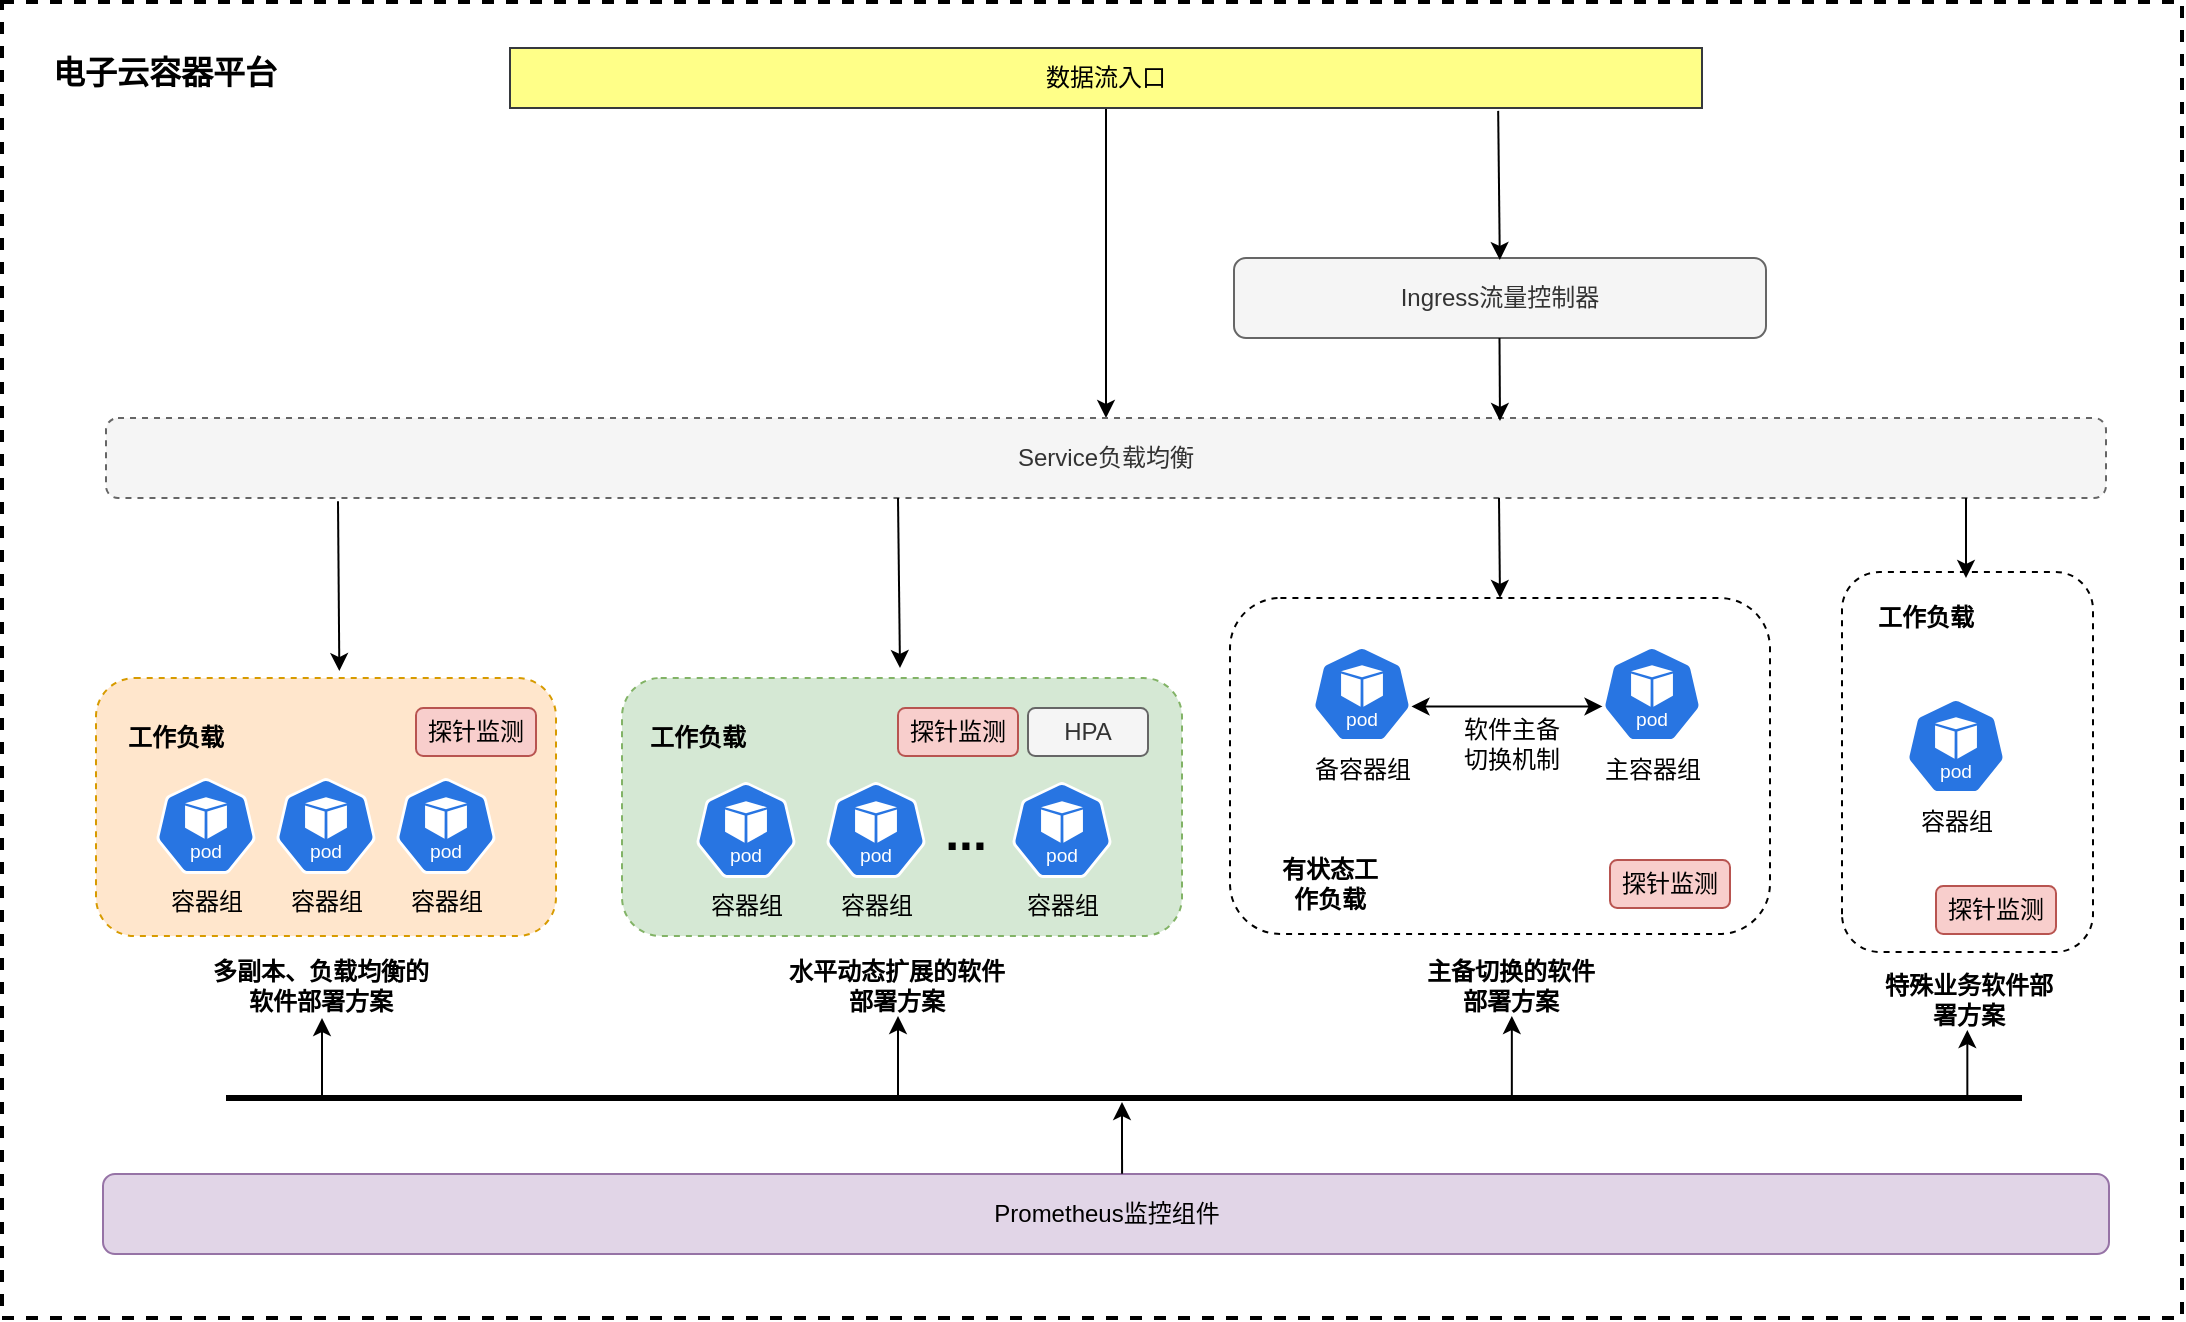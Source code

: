 <mxfile version="24.7.7" pages="15">
  <diagram name="第 1 页" id="g1av4ujTaZWIesApmOu5">
    <mxGraphModel dx="1434" dy="738" grid="1" gridSize="10" guides="1" tooltips="1" connect="1" arrows="1" fold="1" page="1" pageScale="1" pageWidth="1169" pageHeight="827" math="0" shadow="0">
      <root>
        <mxCell id="0" />
        <mxCell id="1" parent="0" />
        <mxCell id="QQ5UMvEOwwA0RItuvEqO-1" value="" style="rounded=0;whiteSpace=wrap;html=1;dashed=1;strokeWidth=2;" vertex="1" parent="1">
          <mxGeometry x="40" y="54" width="1090" height="658" as="geometry" />
        </mxCell>
        <mxCell id="QQ5UMvEOwwA0RItuvEqO-2" value="" style="rounded=1;whiteSpace=wrap;html=1;fillColor=#ffe6cc;strokeColor=#d79b00;gradientColor=none;dashed=1;" vertex="1" parent="1">
          <mxGeometry x="87" y="392" width="230" height="129" as="geometry" />
        </mxCell>
        <mxCell id="QQ5UMvEOwwA0RItuvEqO-3" value="工作负载" style="text;html=1;align=center;verticalAlign=middle;whiteSpace=wrap;rounded=0;fontStyle=1" vertex="1" parent="1">
          <mxGeometry x="97" y="407" width="60" height="30" as="geometry" />
        </mxCell>
        <mxCell id="QQ5UMvEOwwA0RItuvEqO-4" value="容器组" style="aspect=fixed;sketch=0;html=1;dashed=0;whitespace=wrap;verticalLabelPosition=bottom;verticalAlign=top;fillColor=#2875E2;strokeColor=#ffffff;points=[[0.005,0.63,0],[0.1,0.2,0],[0.9,0.2,0],[0.5,0,0],[0.995,0.63,0],[0.72,0.99,0],[0.5,1,0],[0.28,0.99,0]];shape=mxgraph.kubernetes.icon2;kubernetesLabel=1;prIcon=pod" vertex="1" parent="1">
          <mxGeometry x="117" y="442" width="50" height="48" as="geometry" />
        </mxCell>
        <mxCell id="QQ5UMvEOwwA0RItuvEqO-5" value="容器组" style="aspect=fixed;sketch=0;html=1;dashed=0;whitespace=wrap;verticalLabelPosition=bottom;verticalAlign=top;fillColor=#2875E2;strokeColor=#ffffff;points=[[0.005,0.63,0],[0.1,0.2,0],[0.9,0.2,0],[0.5,0,0],[0.995,0.63,0],[0.72,0.99,0],[0.5,1,0],[0.28,0.99,0]];shape=mxgraph.kubernetes.icon2;kubernetesLabel=1;prIcon=pod" vertex="1" parent="1">
          <mxGeometry x="177" y="442" width="50" height="48" as="geometry" />
        </mxCell>
        <mxCell id="QQ5UMvEOwwA0RItuvEqO-6" value="容器组" style="aspect=fixed;sketch=0;html=1;dashed=0;whitespace=wrap;verticalLabelPosition=bottom;verticalAlign=top;fillColor=#2875E2;strokeColor=#ffffff;points=[[0.005,0.63,0],[0.1,0.2,0],[0.9,0.2,0],[0.5,0,0],[0.995,0.63,0],[0.72,0.99,0],[0.5,1,0],[0.28,0.99,0]];shape=mxgraph.kubernetes.icon2;kubernetesLabel=1;prIcon=pod" vertex="1" parent="1">
          <mxGeometry x="237" y="442" width="50" height="48" as="geometry" />
        </mxCell>
        <mxCell id="QQ5UMvEOwwA0RItuvEqO-7" value="多副本、负载均衡的软件部署方案" style="text;html=1;align=center;verticalAlign=middle;whiteSpace=wrap;rounded=0;fontStyle=1" vertex="1" parent="1">
          <mxGeometry x="142" y="531" width="115" height="30" as="geometry" />
        </mxCell>
        <mxCell id="QQ5UMvEOwwA0RItuvEqO-8" value="探针监测" style="rounded=1;whiteSpace=wrap;html=1;fillColor=#f8cecc;strokeColor=#b85450;" vertex="1" parent="1">
          <mxGeometry x="247" y="407" width="60" height="24" as="geometry" />
        </mxCell>
        <mxCell id="QQ5UMvEOwwA0RItuvEqO-9" value="" style="rounded=1;whiteSpace=wrap;html=1;fillColor=#d5e8d4;strokeColor=#82b366;dashed=1;" vertex="1" parent="1">
          <mxGeometry x="350" y="392" width="280" height="129" as="geometry" />
        </mxCell>
        <mxCell id="QQ5UMvEOwwA0RItuvEqO-10" value="容器组" style="aspect=fixed;sketch=0;html=1;dashed=0;whitespace=wrap;verticalLabelPosition=bottom;verticalAlign=top;fillColor=#2875E2;strokeColor=#ffffff;points=[[0.005,0.63,0],[0.1,0.2,0],[0.9,0.2,0],[0.5,0,0],[0.995,0.63,0],[0.72,0.99,0],[0.5,1,0],[0.28,0.99,0]];shape=mxgraph.kubernetes.icon2;kubernetesLabel=1;prIcon=pod" vertex="1" parent="1">
          <mxGeometry x="387" y="444" width="50" height="48" as="geometry" />
        </mxCell>
        <mxCell id="QQ5UMvEOwwA0RItuvEqO-11" value="容器组" style="aspect=fixed;sketch=0;html=1;dashed=0;whitespace=wrap;verticalLabelPosition=bottom;verticalAlign=top;fillColor=#2875E2;strokeColor=#ffffff;points=[[0.005,0.63,0],[0.1,0.2,0],[0.9,0.2,0],[0.5,0,0],[0.995,0.63,0],[0.72,0.99,0],[0.5,1,0],[0.28,0.99,0]];shape=mxgraph.kubernetes.icon2;kubernetesLabel=1;prIcon=pod" vertex="1" parent="1">
          <mxGeometry x="452" y="444" width="50" height="48" as="geometry" />
        </mxCell>
        <mxCell id="QQ5UMvEOwwA0RItuvEqO-12" value="容器组" style="aspect=fixed;sketch=0;html=1;dashed=0;whitespace=wrap;verticalLabelPosition=bottom;verticalAlign=top;fillColor=#2875E2;strokeColor=#ffffff;points=[[0.005,0.63,0],[0.1,0.2,0],[0.9,0.2,0],[0.5,0,0],[0.995,0.63,0],[0.72,0.99,0],[0.5,1,0],[0.28,0.99,0]];shape=mxgraph.kubernetes.icon2;kubernetesLabel=1;prIcon=pod" vertex="1" parent="1">
          <mxGeometry x="545" y="444" width="50" height="48" as="geometry" />
        </mxCell>
        <mxCell id="QQ5UMvEOwwA0RItuvEqO-13" value="水平动态扩展的软件部署方案" style="text;html=1;align=center;verticalAlign=middle;whiteSpace=wrap;rounded=0;fontStyle=1" vertex="1" parent="1">
          <mxGeometry x="430" y="531" width="115" height="30" as="geometry" />
        </mxCell>
        <mxCell id="QQ5UMvEOwwA0RItuvEqO-14" value="HPA" style="rounded=1;whiteSpace=wrap;html=1;fillColor=#f5f5f5;strokeColor=#666666;fontColor=#333333;" vertex="1" parent="1">
          <mxGeometry x="553" y="407" width="60" height="24" as="geometry" />
        </mxCell>
        <mxCell id="QQ5UMvEOwwA0RItuvEqO-15" value="&lt;font style=&quot;font-size: 25px;&quot;&gt;...&lt;/font&gt;" style="text;html=1;align=center;verticalAlign=middle;whiteSpace=wrap;rounded=0;fontStyle=1;fontSize=25;" vertex="1" parent="1">
          <mxGeometry x="492" y="453" width="60" height="30" as="geometry" />
        </mxCell>
        <mxCell id="QQ5UMvEOwwA0RItuvEqO-16" value="Prometheus监控组件" style="rounded=1;whiteSpace=wrap;html=1;fillColor=#e1d5e7;strokeColor=#9673a6;" vertex="1" parent="1">
          <mxGeometry x="90.5" y="640" width="1003" height="40" as="geometry" />
        </mxCell>
        <mxCell id="QQ5UMvEOwwA0RItuvEqO-17" value="" style="rounded=1;whiteSpace=wrap;html=1;dashed=1;rotation=0;" vertex="1" parent="1">
          <mxGeometry x="654" y="352" width="270" height="168" as="geometry" />
        </mxCell>
        <mxCell id="QQ5UMvEOwwA0RItuvEqO-18" value="有状态工作负载" style="text;html=1;align=center;verticalAlign=middle;whiteSpace=wrap;rounded=0;fontStyle=1" vertex="1" parent="1">
          <mxGeometry x="674" y="480" width="60" height="30" as="geometry" />
        </mxCell>
        <mxCell id="QQ5UMvEOwwA0RItuvEqO-19" value="主容器组" style="aspect=fixed;sketch=0;html=1;dashed=0;whitespace=wrap;verticalLabelPosition=bottom;verticalAlign=top;fillColor=#2875E2;strokeColor=#ffffff;points=[[0.005,0.63,0],[0.1,0.2,0],[0.9,0.2,0],[0.5,0,0],[0.995,0.63,0],[0.72,0.99,0],[0.5,1,0],[0.28,0.99,0]];shape=mxgraph.kubernetes.icon2;kubernetesLabel=1;prIcon=pod" vertex="1" parent="1">
          <mxGeometry x="840" y="376" width="50" height="48" as="geometry" />
        </mxCell>
        <mxCell id="QQ5UMvEOwwA0RItuvEqO-20" value="备容器组" style="aspect=fixed;sketch=0;html=1;dashed=0;whitespace=wrap;verticalLabelPosition=bottom;verticalAlign=top;fillColor=#2875E2;strokeColor=#ffffff;points=[[0.005,0.63,0],[0.1,0.2,0],[0.9,0.2,0],[0.5,0,0],[0.995,0.63,0],[0.72,0.99,0],[0.5,1,0],[0.28,0.99,0]];shape=mxgraph.kubernetes.icon2;kubernetesLabel=1;prIcon=pod" vertex="1" parent="1">
          <mxGeometry x="695" y="376" width="50" height="48" as="geometry" />
        </mxCell>
        <mxCell id="QQ5UMvEOwwA0RItuvEqO-21" value="主备切换的软件部署方案" style="text;html=1;align=center;verticalAlign=middle;whiteSpace=wrap;rounded=0;fontStyle=1" vertex="1" parent="1">
          <mxGeometry x="747.5" y="531" width="92.5" height="30" as="geometry" />
        </mxCell>
        <mxCell id="QQ5UMvEOwwA0RItuvEqO-22" value="工作负载" style="text;html=1;align=center;verticalAlign=middle;whiteSpace=wrap;rounded=0;fontStyle=1" vertex="1" parent="1">
          <mxGeometry x="357.5" y="407" width="60" height="30" as="geometry" />
        </mxCell>
        <mxCell id="QQ5UMvEOwwA0RItuvEqO-23" value="软件主备切换机制" style="text;html=1;align=center;verticalAlign=middle;whiteSpace=wrap;rounded=0;" vertex="1" parent="1">
          <mxGeometry x="765" y="410" width="60" height="30" as="geometry" />
        </mxCell>
        <mxCell id="QQ5UMvEOwwA0RItuvEqO-24" value="探针监测" style="rounded=1;whiteSpace=wrap;html=1;fillColor=#f8cecc;strokeColor=#b85450;" vertex="1" parent="1">
          <mxGeometry x="844" y="483" width="60" height="24" as="geometry" />
        </mxCell>
        <mxCell id="QQ5UMvEOwwA0RItuvEqO-25" value="探针监测" style="rounded=1;whiteSpace=wrap;html=1;fillColor=#f8cecc;strokeColor=#b85450;" vertex="1" parent="1">
          <mxGeometry x="488" y="407" width="60" height="24" as="geometry" />
        </mxCell>
        <mxCell id="QQ5UMvEOwwA0RItuvEqO-26" value="Ingress流量控制器" style="rounded=1;whiteSpace=wrap;html=1;fillColor=#f5f5f5;fontColor=#333333;strokeColor=#666666;" vertex="1" parent="1">
          <mxGeometry x="656" y="182" width="266" height="40" as="geometry" />
        </mxCell>
        <mxCell id="QQ5UMvEOwwA0RItuvEqO-27" value="" style="rounded=1;whiteSpace=wrap;html=1;dashed=1;rotation=-90;" vertex="1" parent="1">
          <mxGeometry x="927.75" y="371.25" width="190" height="125.5" as="geometry" />
        </mxCell>
        <mxCell id="QQ5UMvEOwwA0RItuvEqO-28" value="工作负载" style="text;html=1;align=center;verticalAlign=middle;whiteSpace=wrap;rounded=0;fontStyle=1" vertex="1" parent="1">
          <mxGeometry x="972" y="347" width="60" height="30" as="geometry" />
        </mxCell>
        <mxCell id="QQ5UMvEOwwA0RItuvEqO-29" value="容器组" style="aspect=fixed;sketch=0;html=1;dashed=0;whitespace=wrap;verticalLabelPosition=bottom;verticalAlign=top;fillColor=#2875E2;strokeColor=#ffffff;points=[[0.005,0.63,0],[0.1,0.2,0],[0.9,0.2,0],[0.5,0,0],[0.995,0.63,0],[0.72,0.99,0],[0.5,1,0],[0.28,0.99,0]];shape=mxgraph.kubernetes.icon2;kubernetesLabel=1;prIcon=pod" vertex="1" parent="1">
          <mxGeometry x="992" y="402" width="50" height="48" as="geometry" />
        </mxCell>
        <mxCell id="QQ5UMvEOwwA0RItuvEqO-30" value="探针监测" style="rounded=1;whiteSpace=wrap;html=1;fillColor=#f8cecc;strokeColor=#b85450;" vertex="1" parent="1">
          <mxGeometry x="1007" y="496" width="60" height="24" as="geometry" />
        </mxCell>
        <mxCell id="QQ5UMvEOwwA0RItuvEqO-31" style="edgeStyle=none;rounded=0;orthogonalLoop=1;jettySize=auto;html=1;exitX=0.995;exitY=0.63;exitDx=0;exitDy=0;exitPerimeter=0;entryX=0.005;entryY=0.63;entryDx=0;entryDy=0;entryPerimeter=0;startArrow=classic;startFill=1;" edge="1" parent="1" source="QQ5UMvEOwwA0RItuvEqO-20" target="QQ5UMvEOwwA0RItuvEqO-19">
          <mxGeometry relative="1" as="geometry" />
        </mxCell>
        <mxCell id="QQ5UMvEOwwA0RItuvEqO-32" style="edgeStyle=none;rounded=0;orthogonalLoop=1;jettySize=auto;html=1;exitX=0.5;exitY=1;exitDx=0;exitDy=0;entryX=0.5;entryY=0;entryDx=0;entryDy=0;" edge="1" parent="1" source="QQ5UMvEOwwA0RItuvEqO-33" target="QQ5UMvEOwwA0RItuvEqO-34">
          <mxGeometry relative="1" as="geometry" />
        </mxCell>
        <mxCell id="QQ5UMvEOwwA0RItuvEqO-33" value="数据流入口" style="rounded=0;whiteSpace=wrap;html=1;fillColor=#ffff88;strokeColor=#36393d;" vertex="1" parent="1">
          <mxGeometry x="294" y="77" width="596" height="30" as="geometry" />
        </mxCell>
        <mxCell id="QQ5UMvEOwwA0RItuvEqO-34" value="Service负载均衡" style="rounded=1;whiteSpace=wrap;html=1;dashed=1;fillColor=#f5f5f5;fontColor=#333333;strokeColor=#666666;" vertex="1" parent="1">
          <mxGeometry x="92" y="262" width="1000" height="40" as="geometry" />
        </mxCell>
        <mxCell id="QQ5UMvEOwwA0RItuvEqO-35" value="特殊业务软件部署方案" style="text;html=1;align=center;verticalAlign=middle;whiteSpace=wrap;rounded=0;fontStyle=1" vertex="1" parent="1">
          <mxGeometry x="976.5" y="538" width="92.5" height="30" as="geometry" />
        </mxCell>
        <mxCell id="QQ5UMvEOwwA0RItuvEqO-36" value="" style="endArrow=classic;html=1;rounded=0;exitX=0.116;exitY=1.042;exitDx=0;exitDy=0;exitPerimeter=0;entryX=0.529;entryY=-0.027;entryDx=0;entryDy=0;entryPerimeter=0;" edge="1" parent="1" source="QQ5UMvEOwwA0RItuvEqO-34" target="QQ5UMvEOwwA0RItuvEqO-2">
          <mxGeometry width="50" height="50" relative="1" as="geometry">
            <mxPoint x="220" y="372" as="sourcePoint" />
            <mxPoint x="270" y="322" as="targetPoint" />
          </mxGeometry>
        </mxCell>
        <mxCell id="QQ5UMvEOwwA0RItuvEqO-37" value="" style="endArrow=classic;html=1;rounded=0;exitX=0.116;exitY=1.042;exitDx=0;exitDy=0;exitPerimeter=0;entryX=0.529;entryY=-0.027;entryDx=0;entryDy=0;entryPerimeter=0;" edge="1" parent="1">
          <mxGeometry width="50" height="50" relative="1" as="geometry">
            <mxPoint x="488" y="302" as="sourcePoint" />
            <mxPoint x="489" y="387" as="targetPoint" />
          </mxGeometry>
        </mxCell>
        <mxCell id="QQ5UMvEOwwA0RItuvEqO-38" value="" style="endArrow=classic;html=1;rounded=0;exitX=0.116;exitY=1.042;exitDx=0;exitDy=0;exitPerimeter=0;entryX=0.5;entryY=0;entryDx=0;entryDy=0;" edge="1" parent="1" target="QQ5UMvEOwwA0RItuvEqO-17">
          <mxGeometry width="50" height="50" relative="1" as="geometry">
            <mxPoint x="788.5" y="302" as="sourcePoint" />
            <mxPoint x="790" y="352" as="targetPoint" />
          </mxGeometry>
        </mxCell>
        <mxCell id="QQ5UMvEOwwA0RItuvEqO-39" value="" style="endArrow=classic;html=1;rounded=0;exitX=0.116;exitY=1.042;exitDx=0;exitDy=0;exitPerimeter=0;" edge="1" parent="1">
          <mxGeometry width="50" height="50" relative="1" as="geometry">
            <mxPoint x="1022" y="302" as="sourcePoint" />
            <mxPoint x="1022" y="342" as="targetPoint" />
          </mxGeometry>
        </mxCell>
        <mxCell id="QQ5UMvEOwwA0RItuvEqO-40" value="" style="endArrow=classic;html=1;rounded=0;exitX=0.116;exitY=1.042;exitDx=0;exitDy=0;exitPerimeter=0;entryX=0.697;entryY=0.037;entryDx=0;entryDy=0;entryPerimeter=0;" edge="1" parent="1" target="QQ5UMvEOwwA0RItuvEqO-34">
          <mxGeometry width="50" height="50" relative="1" as="geometry">
            <mxPoint x="788.75" y="222" as="sourcePoint" />
            <mxPoint x="789.25" y="272" as="targetPoint" />
          </mxGeometry>
        </mxCell>
        <mxCell id="QQ5UMvEOwwA0RItuvEqO-41" value="" style="endArrow=classic;html=1;rounded=0;entryX=0.697;entryY=0.037;entryDx=0;entryDy=0;entryPerimeter=0;exitX=0.829;exitY=1.048;exitDx=0;exitDy=0;exitPerimeter=0;" edge="1" parent="1" source="QQ5UMvEOwwA0RItuvEqO-33">
          <mxGeometry width="50" height="50" relative="1" as="geometry">
            <mxPoint x="789" y="124" as="sourcePoint" />
            <mxPoint x="788.91" y="183" as="targetPoint" />
          </mxGeometry>
        </mxCell>
        <mxCell id="QQ5UMvEOwwA0RItuvEqO-42" value="" style="endArrow=none;html=1;rounded=0;strokeWidth=3;" edge="1" parent="1">
          <mxGeometry width="50" height="50" relative="1" as="geometry">
            <mxPoint x="152" y="602" as="sourcePoint" />
            <mxPoint x="1050" y="602" as="targetPoint" />
          </mxGeometry>
        </mxCell>
        <mxCell id="QQ5UMvEOwwA0RItuvEqO-43" value="" style="endArrow=classic;html=1;rounded=0;" edge="1" parent="1">
          <mxGeometry width="50" height="50" relative="1" as="geometry">
            <mxPoint x="200" y="602" as="sourcePoint" />
            <mxPoint x="200" y="562" as="targetPoint" />
          </mxGeometry>
        </mxCell>
        <mxCell id="QQ5UMvEOwwA0RItuvEqO-44" value="" style="endArrow=classic;html=1;rounded=0;" edge="1" parent="1">
          <mxGeometry width="50" height="50" relative="1" as="geometry">
            <mxPoint x="488" y="601" as="sourcePoint" />
            <mxPoint x="488" y="561" as="targetPoint" />
          </mxGeometry>
        </mxCell>
        <mxCell id="QQ5UMvEOwwA0RItuvEqO-45" value="" style="endArrow=classic;html=1;rounded=0;" edge="1" parent="1">
          <mxGeometry width="50" height="50" relative="1" as="geometry">
            <mxPoint x="794.92" y="601" as="sourcePoint" />
            <mxPoint x="794.92" y="561" as="targetPoint" />
          </mxGeometry>
        </mxCell>
        <mxCell id="QQ5UMvEOwwA0RItuvEqO-46" value="" style="endArrow=classic;html=1;rounded=0;" edge="1" parent="1">
          <mxGeometry width="50" height="50" relative="1" as="geometry">
            <mxPoint x="1022.67" y="602" as="sourcePoint" />
            <mxPoint x="1022.67" y="568" as="targetPoint" />
          </mxGeometry>
        </mxCell>
        <mxCell id="QQ5UMvEOwwA0RItuvEqO-47" value="" style="endArrow=classic;html=1;rounded=0;exitX=0.508;exitY=-0.003;exitDx=0;exitDy=0;exitPerimeter=0;" edge="1" parent="1" source="QQ5UMvEOwwA0RItuvEqO-16">
          <mxGeometry width="50" height="50" relative="1" as="geometry">
            <mxPoint x="600" y="634" as="sourcePoint" />
            <mxPoint x="600" y="604" as="targetPoint" />
          </mxGeometry>
        </mxCell>
        <mxCell id="QQ5UMvEOwwA0RItuvEqO-48" value="电子云容器平台" style="text;html=1;align=center;verticalAlign=middle;whiteSpace=wrap;rounded=0;fontSize=16;fontStyle=1" vertex="1" parent="1">
          <mxGeometry x="60" y="74" width="123" height="30" as="geometry" />
        </mxCell>
      </root>
    </mxGraphModel>
  </diagram>
  <diagram id="S2gbjaNTVzwZ_YK3-S0O" name="第 2 页">
    <mxGraphModel dx="1434" dy="738" grid="1" gridSize="10" guides="1" tooltips="1" connect="1" arrows="1" fold="1" page="1" pageScale="1" pageWidth="1169" pageHeight="827" math="0" shadow="0">
      <root>
        <mxCell id="0" />
        <mxCell id="1" parent="0" />
        <mxCell id="cLpZBMT3Tdfc1h12SF0Q-1" value="" style="rounded=1;whiteSpace=wrap;html=1;" vertex="1" parent="1">
          <mxGeometry x="980" y="408" width="150" height="242" as="geometry" />
        </mxCell>
        <mxCell id="cLpZBMT3Tdfc1h12SF0Q-2" value="" style="rounded=1;whiteSpace=wrap;html=1;" vertex="1" parent="1">
          <mxGeometry x="674" y="410" width="300" height="240" as="geometry" />
        </mxCell>
        <mxCell id="cLpZBMT3Tdfc1h12SF0Q-3" value="" style="rounded=1;whiteSpace=wrap;html=1;" vertex="1" parent="1">
          <mxGeometry x="370" y="440" width="300" height="208" as="geometry" />
        </mxCell>
        <mxCell id="cLpZBMT3Tdfc1h12SF0Q-4" value="" style="rounded=1;whiteSpace=wrap;html=1;" vertex="1" parent="1">
          <mxGeometry x="110" y="442" width="250" height="208" as="geometry" />
        </mxCell>
        <mxCell id="cLpZBMT3Tdfc1h12SF0Q-5" value="" style="rounded=1;whiteSpace=wrap;html=1;fillColor=#ffe6cc;strokeColor=#d79b00;gradientColor=none;dashed=1;" vertex="1" parent="1">
          <mxGeometry x="117" y="470" width="230" height="129" as="geometry" />
        </mxCell>
        <mxCell id="cLpZBMT3Tdfc1h12SF0Q-6" value="工作负载" style="text;html=1;align=center;verticalAlign=middle;whiteSpace=wrap;rounded=0;fontStyle=1" vertex="1" parent="1">
          <mxGeometry x="127" y="485" width="60" height="30" as="geometry" />
        </mxCell>
        <mxCell id="cLpZBMT3Tdfc1h12SF0Q-7" value="容器组" style="aspect=fixed;sketch=0;html=1;dashed=0;whitespace=wrap;verticalLabelPosition=bottom;verticalAlign=top;fillColor=#2875E2;strokeColor=#ffffff;points=[[0.005,0.63,0],[0.1,0.2,0],[0.9,0.2,0],[0.5,0,0],[0.995,0.63,0],[0.72,0.99,0],[0.5,1,0],[0.28,0.99,0]];shape=mxgraph.kubernetes.icon2;kubernetesLabel=1;prIcon=pod" vertex="1" parent="1">
          <mxGeometry x="147" y="520" width="50" height="48" as="geometry" />
        </mxCell>
        <mxCell id="cLpZBMT3Tdfc1h12SF0Q-8" value="容器组" style="aspect=fixed;sketch=0;html=1;dashed=0;whitespace=wrap;verticalLabelPosition=bottom;verticalAlign=top;fillColor=#2875E2;strokeColor=#ffffff;points=[[0.005,0.63,0],[0.1,0.2,0],[0.9,0.2,0],[0.5,0,0],[0.995,0.63,0],[0.72,0.99,0],[0.5,1,0],[0.28,0.99,0]];shape=mxgraph.kubernetes.icon2;kubernetesLabel=1;prIcon=pod" vertex="1" parent="1">
          <mxGeometry x="207" y="520" width="50" height="48" as="geometry" />
        </mxCell>
        <mxCell id="cLpZBMT3Tdfc1h12SF0Q-9" value="容器组" style="aspect=fixed;sketch=0;html=1;dashed=0;whitespace=wrap;verticalLabelPosition=bottom;verticalAlign=top;fillColor=#2875E2;strokeColor=#ffffff;points=[[0.005,0.63,0],[0.1,0.2,0],[0.9,0.2,0],[0.5,0,0],[0.995,0.63,0],[0.72,0.99,0],[0.5,1,0],[0.28,0.99,0]];shape=mxgraph.kubernetes.icon2;kubernetesLabel=1;prIcon=pod" vertex="1" parent="1">
          <mxGeometry x="267" y="520" width="50" height="48" as="geometry" />
        </mxCell>
        <mxCell id="cLpZBMT3Tdfc1h12SF0Q-10" value="多副本、负载均衡的软件部署方案" style="text;html=1;align=center;verticalAlign=middle;whiteSpace=wrap;rounded=0;fontStyle=1" vertex="1" parent="1">
          <mxGeometry x="172" y="609" width="115" height="30" as="geometry" />
        </mxCell>
        <mxCell id="cLpZBMT3Tdfc1h12SF0Q-11" value="探针监测" style="rounded=1;whiteSpace=wrap;html=1;fillColor=#f8cecc;strokeColor=#b85450;" vertex="1" parent="1">
          <mxGeometry x="277" y="485" width="60" height="24" as="geometry" />
        </mxCell>
        <mxCell id="cLpZBMT3Tdfc1h12SF0Q-12" value="" style="rounded=1;whiteSpace=wrap;html=1;fillColor=#d5e8d4;strokeColor=#82b366;dashed=1;" vertex="1" parent="1">
          <mxGeometry x="380" y="470" width="280" height="129" as="geometry" />
        </mxCell>
        <mxCell id="cLpZBMT3Tdfc1h12SF0Q-13" value="容器组" style="aspect=fixed;sketch=0;html=1;dashed=0;whitespace=wrap;verticalLabelPosition=bottom;verticalAlign=top;fillColor=#2875E2;strokeColor=#ffffff;points=[[0.005,0.63,0],[0.1,0.2,0],[0.9,0.2,0],[0.5,0,0],[0.995,0.63,0],[0.72,0.99,0],[0.5,1,0],[0.28,0.99,0]];shape=mxgraph.kubernetes.icon2;kubernetesLabel=1;prIcon=pod" vertex="1" parent="1">
          <mxGeometry x="417" y="522" width="50" height="48" as="geometry" />
        </mxCell>
        <mxCell id="cLpZBMT3Tdfc1h12SF0Q-14" value="容器组" style="aspect=fixed;sketch=0;html=1;dashed=0;whitespace=wrap;verticalLabelPosition=bottom;verticalAlign=top;fillColor=#2875E2;strokeColor=#ffffff;points=[[0.005,0.63,0],[0.1,0.2,0],[0.9,0.2,0],[0.5,0,0],[0.995,0.63,0],[0.72,0.99,0],[0.5,1,0],[0.28,0.99,0]];shape=mxgraph.kubernetes.icon2;kubernetesLabel=1;prIcon=pod" vertex="1" parent="1">
          <mxGeometry x="482" y="522" width="50" height="48" as="geometry" />
        </mxCell>
        <mxCell id="cLpZBMT3Tdfc1h12SF0Q-15" value="容器组" style="aspect=fixed;sketch=0;html=1;dashed=0;whitespace=wrap;verticalLabelPosition=bottom;verticalAlign=top;fillColor=#2875E2;strokeColor=#ffffff;points=[[0.005,0.63,0],[0.1,0.2,0],[0.9,0.2,0],[0.5,0,0],[0.995,0.63,0],[0.72,0.99,0],[0.5,1,0],[0.28,0.99,0]];shape=mxgraph.kubernetes.icon2;kubernetesLabel=1;prIcon=pod" vertex="1" parent="1">
          <mxGeometry x="575" y="522" width="50" height="48" as="geometry" />
        </mxCell>
        <mxCell id="cLpZBMT3Tdfc1h12SF0Q-16" value="水平动态扩展的软件部署方案" style="text;html=1;align=center;verticalAlign=middle;whiteSpace=wrap;rounded=0;fontStyle=1" vertex="1" parent="1">
          <mxGeometry x="460" y="609" width="115" height="30" as="geometry" />
        </mxCell>
        <mxCell id="cLpZBMT3Tdfc1h12SF0Q-17" value="HPA" style="rounded=1;whiteSpace=wrap;html=1;fillColor=#f5f5f5;strokeColor=#666666;fontColor=#333333;" vertex="1" parent="1">
          <mxGeometry x="583" y="485" width="60" height="24" as="geometry" />
        </mxCell>
        <mxCell id="cLpZBMT3Tdfc1h12SF0Q-18" value="&lt;font style=&quot;font-size: 25px;&quot;&gt;...&lt;/font&gt;" style="text;html=1;align=center;verticalAlign=middle;whiteSpace=wrap;rounded=0;fontStyle=1;fontSize=25;" vertex="1" parent="1">
          <mxGeometry x="522" y="531" width="60" height="30" as="geometry" />
        </mxCell>
        <mxCell id="cLpZBMT3Tdfc1h12SF0Q-19" value="Prometheus监控组件" style="rounded=1;whiteSpace=wrap;html=1;fillColor=#e1d5e7;strokeColor=#9673a6;" vertex="1" parent="1">
          <mxGeometry x="117" y="680" width="1003" height="40" as="geometry" />
        </mxCell>
        <mxCell id="cLpZBMT3Tdfc1h12SF0Q-20" value="" style="rounded=1;whiteSpace=wrap;html=1;dashed=1;rotation=0;" vertex="1" parent="1">
          <mxGeometry x="684" y="430" width="270" height="168" as="geometry" />
        </mxCell>
        <mxCell id="cLpZBMT3Tdfc1h12SF0Q-21" value="有状态工作负载" style="text;html=1;align=center;verticalAlign=middle;whiteSpace=wrap;rounded=0;fontStyle=1" vertex="1" parent="1">
          <mxGeometry x="704" y="558" width="60" height="30" as="geometry" />
        </mxCell>
        <mxCell id="cLpZBMT3Tdfc1h12SF0Q-22" value="主容器组" style="aspect=fixed;sketch=0;html=1;dashed=0;whitespace=wrap;verticalLabelPosition=bottom;verticalAlign=top;fillColor=#2875E2;strokeColor=#ffffff;points=[[0.005,0.63,0],[0.1,0.2,0],[0.9,0.2,0],[0.5,0,0],[0.995,0.63,0],[0.72,0.99,0],[0.5,1,0],[0.28,0.99,0]];shape=mxgraph.kubernetes.icon2;kubernetesLabel=1;prIcon=pod" vertex="1" parent="1">
          <mxGeometry x="870" y="454" width="50" height="48" as="geometry" />
        </mxCell>
        <mxCell id="cLpZBMT3Tdfc1h12SF0Q-23" value="备容器组" style="aspect=fixed;sketch=0;html=1;dashed=0;whitespace=wrap;verticalLabelPosition=bottom;verticalAlign=top;fillColor=#2875E2;strokeColor=#ffffff;points=[[0.005,0.63,0],[0.1,0.2,0],[0.9,0.2,0],[0.5,0,0],[0.995,0.63,0],[0.72,0.99,0],[0.5,1,0],[0.28,0.99,0]];shape=mxgraph.kubernetes.icon2;kubernetesLabel=1;prIcon=pod" vertex="1" parent="1">
          <mxGeometry x="725" y="454" width="50" height="48" as="geometry" />
        </mxCell>
        <mxCell id="cLpZBMT3Tdfc1h12SF0Q-24" value="主备切换的软件部署方案" style="text;html=1;align=center;verticalAlign=middle;whiteSpace=wrap;rounded=0;fontStyle=1" vertex="1" parent="1">
          <mxGeometry x="777.5" y="609" width="92.5" height="30" as="geometry" />
        </mxCell>
        <mxCell id="cLpZBMT3Tdfc1h12SF0Q-25" value="工作负载" style="text;html=1;align=center;verticalAlign=middle;whiteSpace=wrap;rounded=0;fontStyle=1" vertex="1" parent="1">
          <mxGeometry x="387.5" y="485" width="60" height="30" as="geometry" />
        </mxCell>
        <mxCell id="cLpZBMT3Tdfc1h12SF0Q-26" value="软件主备切换机制" style="text;html=1;align=center;verticalAlign=middle;whiteSpace=wrap;rounded=0;" vertex="1" parent="1">
          <mxGeometry x="795" y="488" width="60" height="30" as="geometry" />
        </mxCell>
        <mxCell id="cLpZBMT3Tdfc1h12SF0Q-27" value="探针监测" style="rounded=1;whiteSpace=wrap;html=1;fillColor=#f8cecc;strokeColor=#b85450;" vertex="1" parent="1">
          <mxGeometry x="874" y="561" width="60" height="24" as="geometry" />
        </mxCell>
        <mxCell id="cLpZBMT3Tdfc1h12SF0Q-28" value="探针监测" style="rounded=1;whiteSpace=wrap;html=1;fillColor=#f8cecc;strokeColor=#b85450;" vertex="1" parent="1">
          <mxGeometry x="518" y="485" width="60" height="24" as="geometry" />
        </mxCell>
        <mxCell id="cLpZBMT3Tdfc1h12SF0Q-29" value="Ingress流量控制器" style="rounded=1;whiteSpace=wrap;html=1;" vertex="1" parent="1">
          <mxGeometry x="686" y="260" width="266" height="40" as="geometry" />
        </mxCell>
        <mxCell id="cLpZBMT3Tdfc1h12SF0Q-30" value="" style="rounded=1;whiteSpace=wrap;html=1;dashed=1;rotation=-90;" vertex="1" parent="1">
          <mxGeometry x="957.75" y="449.25" width="190" height="125.5" as="geometry" />
        </mxCell>
        <mxCell id="cLpZBMT3Tdfc1h12SF0Q-31" value="工作负载" style="text;html=1;align=center;verticalAlign=middle;whiteSpace=wrap;rounded=0;fontStyle=1" vertex="1" parent="1">
          <mxGeometry x="1002" y="425" width="60" height="30" as="geometry" />
        </mxCell>
        <mxCell id="cLpZBMT3Tdfc1h12SF0Q-32" value="容器组" style="aspect=fixed;sketch=0;html=1;dashed=0;whitespace=wrap;verticalLabelPosition=bottom;verticalAlign=top;fillColor=#2875E2;strokeColor=#ffffff;points=[[0.005,0.63,0],[0.1,0.2,0],[0.9,0.2,0],[0.5,0,0],[0.995,0.63,0],[0.72,0.99,0],[0.5,1,0],[0.28,0.99,0]];shape=mxgraph.kubernetes.icon2;kubernetesLabel=1;prIcon=pod" vertex="1" parent="1">
          <mxGeometry x="1022" y="480" width="50" height="48" as="geometry" />
        </mxCell>
        <mxCell id="cLpZBMT3Tdfc1h12SF0Q-33" value="探针监测" style="rounded=1;whiteSpace=wrap;html=1;fillColor=#f8cecc;strokeColor=#b85450;" vertex="1" parent="1">
          <mxGeometry x="1037" y="574" width="60" height="24" as="geometry" />
        </mxCell>
        <mxCell id="cLpZBMT3Tdfc1h12SF0Q-34" style="edgeStyle=none;rounded=0;orthogonalLoop=1;jettySize=auto;html=1;exitX=0.995;exitY=0.63;exitDx=0;exitDy=0;exitPerimeter=0;entryX=0.005;entryY=0.63;entryDx=0;entryDy=0;entryPerimeter=0;startArrow=classic;startFill=1;" edge="1" parent="1" source="cLpZBMT3Tdfc1h12SF0Q-23" target="cLpZBMT3Tdfc1h12SF0Q-22">
          <mxGeometry relative="1" as="geometry" />
        </mxCell>
        <mxCell id="cLpZBMT3Tdfc1h12SF0Q-35" style="edgeStyle=none;rounded=0;orthogonalLoop=1;jettySize=auto;html=1;exitX=0.5;exitY=1;exitDx=0;exitDy=0;entryX=0.5;entryY=0;entryDx=0;entryDy=0;" edge="1" parent="1" source="cLpZBMT3Tdfc1h12SF0Q-36" target="cLpZBMT3Tdfc1h12SF0Q-37">
          <mxGeometry relative="1" as="geometry" />
        </mxCell>
        <mxCell id="cLpZBMT3Tdfc1h12SF0Q-36" value="数据流入口" style="rounded=0;whiteSpace=wrap;html=1;" vertex="1" parent="1">
          <mxGeometry x="324" y="190" width="596" height="30" as="geometry" />
        </mxCell>
        <mxCell id="cLpZBMT3Tdfc1h12SF0Q-37" value="Service负载均衡" style="rounded=1;whiteSpace=wrap;html=1;" vertex="1" parent="1">
          <mxGeometry x="122" y="340" width="1000" height="40" as="geometry" />
        </mxCell>
        <mxCell id="cLpZBMT3Tdfc1h12SF0Q-38" value="单点软件监控部署方案" style="text;html=1;align=center;verticalAlign=middle;whiteSpace=wrap;rounded=0;fontStyle=1" vertex="1" parent="1">
          <mxGeometry x="1006.5" y="616" width="92.5" height="30" as="geometry" />
        </mxCell>
        <mxCell id="cLpZBMT3Tdfc1h12SF0Q-39" value="" style="endArrow=classic;html=1;rounded=0;exitX=0.116;exitY=1.042;exitDx=0;exitDy=0;exitPerimeter=0;entryX=0.529;entryY=-0.027;entryDx=0;entryDy=0;entryPerimeter=0;" edge="1" parent="1" source="cLpZBMT3Tdfc1h12SF0Q-37" target="cLpZBMT3Tdfc1h12SF0Q-5">
          <mxGeometry width="50" height="50" relative="1" as="geometry">
            <mxPoint x="250" y="450" as="sourcePoint" />
            <mxPoint x="300" y="400" as="targetPoint" />
          </mxGeometry>
        </mxCell>
        <mxCell id="cLpZBMT3Tdfc1h12SF0Q-40" value="" style="endArrow=classic;html=1;rounded=0;exitX=0.116;exitY=1.042;exitDx=0;exitDy=0;exitPerimeter=0;entryX=0.529;entryY=-0.027;entryDx=0;entryDy=0;entryPerimeter=0;" edge="1" parent="1">
          <mxGeometry width="50" height="50" relative="1" as="geometry">
            <mxPoint x="518" y="380" as="sourcePoint" />
            <mxPoint x="519" y="465" as="targetPoint" />
          </mxGeometry>
        </mxCell>
        <mxCell id="cLpZBMT3Tdfc1h12SF0Q-41" value="" style="endArrow=classic;html=1;rounded=0;exitX=0.116;exitY=1.042;exitDx=0;exitDy=0;exitPerimeter=0;entryX=0.5;entryY=0;entryDx=0;entryDy=0;" edge="1" parent="1" target="cLpZBMT3Tdfc1h12SF0Q-20">
          <mxGeometry width="50" height="50" relative="1" as="geometry">
            <mxPoint x="818.5" y="380" as="sourcePoint" />
            <mxPoint x="820" y="430" as="targetPoint" />
          </mxGeometry>
        </mxCell>
        <mxCell id="cLpZBMT3Tdfc1h12SF0Q-42" value="" style="endArrow=classic;html=1;rounded=0;exitX=0.116;exitY=1.042;exitDx=0;exitDy=0;exitPerimeter=0;" edge="1" parent="1">
          <mxGeometry width="50" height="50" relative="1" as="geometry">
            <mxPoint x="1052" y="380" as="sourcePoint" />
            <mxPoint x="1052" y="420" as="targetPoint" />
          </mxGeometry>
        </mxCell>
        <mxCell id="cLpZBMT3Tdfc1h12SF0Q-43" value="" style="endArrow=classic;html=1;rounded=0;exitX=0.116;exitY=1.042;exitDx=0;exitDy=0;exitPerimeter=0;entryX=0.697;entryY=0.037;entryDx=0;entryDy=0;entryPerimeter=0;" edge="1" parent="1" target="cLpZBMT3Tdfc1h12SF0Q-37">
          <mxGeometry width="50" height="50" relative="1" as="geometry">
            <mxPoint x="818.75" y="300" as="sourcePoint" />
            <mxPoint x="819.25" y="350" as="targetPoint" />
          </mxGeometry>
        </mxCell>
        <mxCell id="cLpZBMT3Tdfc1h12SF0Q-44" value="" style="endArrow=classic;html=1;rounded=0;exitX=0.116;exitY=1.042;exitDx=0;exitDy=0;exitPerimeter=0;entryX=0.697;entryY=0.037;entryDx=0;entryDy=0;entryPerimeter=0;" edge="1" parent="1">
          <mxGeometry width="50" height="50" relative="1" as="geometry">
            <mxPoint x="818.66" y="220" as="sourcePoint" />
            <mxPoint x="818.91" y="261" as="targetPoint" />
          </mxGeometry>
        </mxCell>
      </root>
    </mxGraphModel>
  </diagram>
  <diagram id="JpNeoXJk401IT4ixjC9U" name="第 3 页">
    <mxGraphModel dx="1434" dy="738" grid="1" gridSize="10" guides="1" tooltips="1" connect="1" arrows="1" fold="1" page="1" pageScale="1" pageWidth="1169" pageHeight="827" math="0" shadow="0">
      <root>
        <mxCell id="0" />
        <mxCell id="1" parent="0" />
        <mxCell id="NfkFLQ_fPaQcaoO_DiMa-1" value="" style="rounded=1;whiteSpace=wrap;html=1;fillColor=#ffe6cc;strokeColor=#d79b00;gradientColor=none;dashed=1;" vertex="1" parent="1">
          <mxGeometry x="163" y="470" width="230" height="129" as="geometry" />
        </mxCell>
        <mxCell id="NfkFLQ_fPaQcaoO_DiMa-2" value="工作负载" style="text;html=1;align=center;verticalAlign=middle;whiteSpace=wrap;rounded=0;fontStyle=1" vertex="1" parent="1">
          <mxGeometry x="173" y="485" width="60" height="30" as="geometry" />
        </mxCell>
        <mxCell id="NfkFLQ_fPaQcaoO_DiMa-3" value="容器组" style="aspect=fixed;sketch=0;html=1;dashed=0;whitespace=wrap;verticalLabelPosition=bottom;verticalAlign=top;fillColor=#2875E2;strokeColor=#ffffff;points=[[0.005,0.63,0],[0.1,0.2,0],[0.9,0.2,0],[0.5,0,0],[0.995,0.63,0],[0.72,0.99,0],[0.5,1,0],[0.28,0.99,0]];shape=mxgraph.kubernetes.icon2;kubernetesLabel=1;prIcon=pod" vertex="1" parent="1">
          <mxGeometry x="193" y="520" width="50" height="48" as="geometry" />
        </mxCell>
        <mxCell id="NfkFLQ_fPaQcaoO_DiMa-4" value="容器组" style="aspect=fixed;sketch=0;html=1;dashed=0;whitespace=wrap;verticalLabelPosition=bottom;verticalAlign=top;fillColor=#2875E2;strokeColor=#ffffff;points=[[0.005,0.63,0],[0.1,0.2,0],[0.9,0.2,0],[0.5,0,0],[0.995,0.63,0],[0.72,0.99,0],[0.5,1,0],[0.28,0.99,0]];shape=mxgraph.kubernetes.icon2;kubernetesLabel=1;prIcon=pod" vertex="1" parent="1">
          <mxGeometry x="253" y="520" width="50" height="48" as="geometry" />
        </mxCell>
        <mxCell id="NfkFLQ_fPaQcaoO_DiMa-5" value="容器组" style="aspect=fixed;sketch=0;html=1;dashed=0;whitespace=wrap;verticalLabelPosition=bottom;verticalAlign=top;fillColor=#2875E2;strokeColor=#ffffff;points=[[0.005,0.63,0],[0.1,0.2,0],[0.9,0.2,0],[0.5,0,0],[0.995,0.63,0],[0.72,0.99,0],[0.5,1,0],[0.28,0.99,0]];shape=mxgraph.kubernetes.icon2;kubernetesLabel=1;prIcon=pod" vertex="1" parent="1">
          <mxGeometry x="313" y="520" width="50" height="48" as="geometry" />
        </mxCell>
        <mxCell id="NfkFLQ_fPaQcaoO_DiMa-6" style="edgeStyle=orthogonalEdgeStyle;rounded=0;orthogonalLoop=1;jettySize=auto;html=1;exitX=0.5;exitY=1;exitDx=0;exitDy=0;exitPerimeter=0;entryX=0.5;entryY=0;entryDx=0;entryDy=0;" edge="1" parent="1" source="NfkFLQ_fPaQcaoO_DiMa-7" target="NfkFLQ_fPaQcaoO_DiMa-1">
          <mxGeometry relative="1" as="geometry" />
        </mxCell>
        <mxCell id="NfkFLQ_fPaQcaoO_DiMa-7" value="" style="aspect=fixed;sketch=0;html=1;dashed=0;whitespace=wrap;verticalLabelPosition=bottom;verticalAlign=top;fillColor=#2875E2;strokeColor=#ffffff;points=[[0.005,0.63,0],[0.1,0.2,0],[0.9,0.2,0],[0.5,0,0],[0.995,0.63,0],[0.72,0.99,0],[0.5,1,0],[0.28,0.99,0]];shape=mxgraph.kubernetes.icon2;kubernetesLabel=1;prIcon=svc" vertex="1" parent="1">
          <mxGeometry x="253" y="366" width="50" height="48" as="geometry" />
        </mxCell>
        <mxCell id="NfkFLQ_fPaQcaoO_DiMa-8" value="&lt;span style=&quot;text-wrap: nowrap;&quot;&gt;Service&lt;/span&gt;&lt;br style=&quot;text-wrap: nowrap;&quot;&gt;&lt;span style=&quot;text-wrap: nowrap;&quot;&gt;负载均衡&lt;/span&gt;" style="text;html=1;align=center;verticalAlign=middle;whiteSpace=wrap;rounded=0;" vertex="1" parent="1">
          <mxGeometry x="197" y="375" width="60" height="30" as="geometry" />
        </mxCell>
        <mxCell id="NfkFLQ_fPaQcaoO_DiMa-9" value="多副本、负载均衡的软件部署方案" style="text;html=1;align=center;verticalAlign=middle;whiteSpace=wrap;rounded=0;fontStyle=1" vertex="1" parent="1">
          <mxGeometry x="218" y="609" width="115" height="30" as="geometry" />
        </mxCell>
        <mxCell id="NfkFLQ_fPaQcaoO_DiMa-10" value="探针监测" style="rounded=1;whiteSpace=wrap;html=1;fillColor=#f8cecc;strokeColor=#b85450;" vertex="1" parent="1">
          <mxGeometry x="323" y="485" width="60" height="24" as="geometry" />
        </mxCell>
        <mxCell id="NfkFLQ_fPaQcaoO_DiMa-11" value="" style="rounded=1;whiteSpace=wrap;html=1;fillColor=#d5e8d4;strokeColor=#82b366;dashed=1;" vertex="1" parent="1">
          <mxGeometry x="426" y="470" width="280" height="129" as="geometry" />
        </mxCell>
        <mxCell id="NfkFLQ_fPaQcaoO_DiMa-12" value="容器组" style="aspect=fixed;sketch=0;html=1;dashed=0;whitespace=wrap;verticalLabelPosition=bottom;verticalAlign=top;fillColor=#2875E2;strokeColor=#ffffff;points=[[0.005,0.63,0],[0.1,0.2,0],[0.9,0.2,0],[0.5,0,0],[0.995,0.63,0],[0.72,0.99,0],[0.5,1,0],[0.28,0.99,0]];shape=mxgraph.kubernetes.icon2;kubernetesLabel=1;prIcon=pod" vertex="1" parent="1">
          <mxGeometry x="463" y="522" width="50" height="48" as="geometry" />
        </mxCell>
        <mxCell id="NfkFLQ_fPaQcaoO_DiMa-13" value="容器组" style="aspect=fixed;sketch=0;html=1;dashed=0;whitespace=wrap;verticalLabelPosition=bottom;verticalAlign=top;fillColor=#2875E2;strokeColor=#ffffff;points=[[0.005,0.63,0],[0.1,0.2,0],[0.9,0.2,0],[0.5,0,0],[0.995,0.63,0],[0.72,0.99,0],[0.5,1,0],[0.28,0.99,0]];shape=mxgraph.kubernetes.icon2;kubernetesLabel=1;prIcon=pod" vertex="1" parent="1">
          <mxGeometry x="528" y="522" width="50" height="48" as="geometry" />
        </mxCell>
        <mxCell id="NfkFLQ_fPaQcaoO_DiMa-14" value="容器组" style="aspect=fixed;sketch=0;html=1;dashed=0;whitespace=wrap;verticalLabelPosition=bottom;verticalAlign=top;fillColor=#2875E2;strokeColor=#ffffff;points=[[0.005,0.63,0],[0.1,0.2,0],[0.9,0.2,0],[0.5,0,0],[0.995,0.63,0],[0.72,0.99,0],[0.5,1,0],[0.28,0.99,0]];shape=mxgraph.kubernetes.icon2;kubernetesLabel=1;prIcon=pod" vertex="1" parent="1">
          <mxGeometry x="621" y="522" width="50" height="48" as="geometry" />
        </mxCell>
        <mxCell id="NfkFLQ_fPaQcaoO_DiMa-15" value="" style="aspect=fixed;sketch=0;html=1;dashed=0;whitespace=wrap;verticalLabelPosition=bottom;verticalAlign=top;fillColor=#2875E2;strokeColor=#ffffff;points=[[0.005,0.63,0],[0.1,0.2,0],[0.9,0.2,0],[0.5,0,0],[0.995,0.63,0],[0.72,0.99,0],[0.5,1,0],[0.28,0.99,0]];shape=mxgraph.kubernetes.icon2;kubernetesLabel=1;prIcon=svc" vertex="1" parent="1">
          <mxGeometry x="526" y="366" width="50" height="48" as="geometry" />
        </mxCell>
        <mxCell id="NfkFLQ_fPaQcaoO_DiMa-16" value="&lt;span style=&quot;text-wrap: nowrap;&quot;&gt;Service&lt;/span&gt;&lt;br style=&quot;text-wrap: nowrap;&quot;&gt;&lt;span style=&quot;text-wrap: nowrap;&quot;&gt;负载均衡&lt;/span&gt;" style="text;html=1;align=center;verticalAlign=middle;whiteSpace=wrap;rounded=0;" vertex="1" parent="1">
          <mxGeometry x="470" y="378" width="60" height="30" as="geometry" />
        </mxCell>
        <mxCell id="NfkFLQ_fPaQcaoO_DiMa-17" value="水平动态扩展的软件部署方案" style="text;html=1;align=center;verticalAlign=middle;whiteSpace=wrap;rounded=0;fontStyle=1" vertex="1" parent="1">
          <mxGeometry x="506" y="609" width="115" height="30" as="geometry" />
        </mxCell>
        <mxCell id="NfkFLQ_fPaQcaoO_DiMa-18" value="HPA" style="rounded=1;whiteSpace=wrap;html=1;fillColor=#f5f5f5;strokeColor=#666666;fontColor=#333333;" vertex="1" parent="1">
          <mxGeometry x="629" y="485" width="60" height="24" as="geometry" />
        </mxCell>
        <mxCell id="NfkFLQ_fPaQcaoO_DiMa-19" value="&lt;font style=&quot;font-size: 25px;&quot;&gt;...&lt;/font&gt;" style="text;html=1;align=center;verticalAlign=middle;whiteSpace=wrap;rounded=0;fontStyle=1;fontSize=25;" vertex="1" parent="1">
          <mxGeometry x="568" y="531" width="60" height="30" as="geometry" />
        </mxCell>
        <mxCell id="NfkFLQ_fPaQcaoO_DiMa-20" value="Prometheus监控组件" style="rounded=1;whiteSpace=wrap;html=1;" vertex="1" parent="1">
          <mxGeometry x="940" y="63" width="128" height="170" as="geometry" />
        </mxCell>
        <mxCell id="NfkFLQ_fPaQcaoO_DiMa-21" value="" style="rounded=1;whiteSpace=wrap;html=1;dashed=1;rotation=0;" vertex="1" parent="1">
          <mxGeometry x="730" y="430" width="270" height="168" as="geometry" />
        </mxCell>
        <mxCell id="NfkFLQ_fPaQcaoO_DiMa-22" value="有状态工作负载" style="text;html=1;align=center;verticalAlign=middle;whiteSpace=wrap;rounded=0;fontStyle=1" vertex="1" parent="1">
          <mxGeometry x="750" y="558" width="60" height="30" as="geometry" />
        </mxCell>
        <mxCell id="NfkFLQ_fPaQcaoO_DiMa-23" value="主容器组" style="aspect=fixed;sketch=0;html=1;dashed=0;whitespace=wrap;verticalLabelPosition=bottom;verticalAlign=top;fillColor=#2875E2;strokeColor=#ffffff;points=[[0.005,0.63,0],[0.1,0.2,0],[0.9,0.2,0],[0.5,0,0],[0.995,0.63,0],[0.72,0.99,0],[0.5,1,0],[0.28,0.99,0]];shape=mxgraph.kubernetes.icon2;kubernetesLabel=1;prIcon=pod" vertex="1" parent="1">
          <mxGeometry x="916" y="454" width="50" height="48" as="geometry" />
        </mxCell>
        <mxCell id="NfkFLQ_fPaQcaoO_DiMa-24" value="备容器组" style="aspect=fixed;sketch=0;html=1;dashed=0;whitespace=wrap;verticalLabelPosition=bottom;verticalAlign=top;fillColor=#2875E2;strokeColor=#ffffff;points=[[0.005,0.63,0],[0.1,0.2,0],[0.9,0.2,0],[0.5,0,0],[0.995,0.63,0],[0.72,0.99,0],[0.5,1,0],[0.28,0.99,0]];shape=mxgraph.kubernetes.icon2;kubernetesLabel=1;prIcon=pod" vertex="1" parent="1">
          <mxGeometry x="771" y="454" width="50" height="48" as="geometry" />
        </mxCell>
        <mxCell id="NfkFLQ_fPaQcaoO_DiMa-25" value="主备切换的软件部署方案" style="text;html=1;align=center;verticalAlign=middle;whiteSpace=wrap;rounded=0;fontStyle=1" vertex="1" parent="1">
          <mxGeometry x="823.5" y="609" width="92.5" height="30" as="geometry" />
        </mxCell>
        <mxCell id="NfkFLQ_fPaQcaoO_DiMa-26" value="工作负载" style="text;html=1;align=center;verticalAlign=middle;whiteSpace=wrap;rounded=0;fontStyle=1" vertex="1" parent="1">
          <mxGeometry x="433.5" y="485" width="60" height="30" as="geometry" />
        </mxCell>
        <mxCell id="NfkFLQ_fPaQcaoO_DiMa-27" value="软件主备切换机制" style="text;html=1;align=center;verticalAlign=middle;whiteSpace=wrap;rounded=0;" vertex="1" parent="1">
          <mxGeometry x="841" y="488" width="60" height="30" as="geometry" />
        </mxCell>
        <mxCell id="NfkFLQ_fPaQcaoO_DiMa-28" value="" style="aspect=fixed;sketch=0;html=1;dashed=0;whitespace=wrap;verticalLabelPosition=bottom;verticalAlign=top;fillColor=#2875E2;strokeColor=#ffffff;points=[[0.005,0.63,0],[0.1,0.2,0],[0.9,0.2,0],[0.5,0,0],[0.995,0.63,0],[0.72,0.99,0],[0.5,1,0],[0.28,0.99,0]];shape=mxgraph.kubernetes.icon2;kubernetesLabel=1;prIcon=svc" vertex="1" parent="1">
          <mxGeometry x="835" y="333" width="50" height="48" as="geometry" />
        </mxCell>
        <mxCell id="NfkFLQ_fPaQcaoO_DiMa-29" value="&lt;span style=&quot;text-wrap: nowrap;&quot;&gt;Service&lt;/span&gt;" style="text;html=1;align=center;verticalAlign=middle;whiteSpace=wrap;rounded=0;" vertex="1" parent="1">
          <mxGeometry x="830" y="381" width="60" height="21" as="geometry" />
        </mxCell>
        <mxCell id="NfkFLQ_fPaQcaoO_DiMa-30" value="探针监测" style="rounded=1;whiteSpace=wrap;html=1;fillColor=#f8cecc;strokeColor=#b85450;" vertex="1" parent="1">
          <mxGeometry x="920" y="561" width="60" height="24" as="geometry" />
        </mxCell>
        <mxCell id="NfkFLQ_fPaQcaoO_DiMa-31" value="探针监测" style="rounded=1;whiteSpace=wrap;html=1;fillColor=#f8cecc;strokeColor=#b85450;" vertex="1" parent="1">
          <mxGeometry x="564" y="485" width="60" height="24" as="geometry" />
        </mxCell>
        <mxCell id="NfkFLQ_fPaQcaoO_DiMa-32" style="edgeStyle=none;rounded=0;orthogonalLoop=1;jettySize=auto;html=1;exitX=0.5;exitY=1;exitDx=0;exitDy=0;exitPerimeter=0;entryX=0.448;entryY=0.015;entryDx=0;entryDy=0;entryPerimeter=0;" edge="1" parent="1" source="NfkFLQ_fPaQcaoO_DiMa-15" target="NfkFLQ_fPaQcaoO_DiMa-11">
          <mxGeometry relative="1" as="geometry" />
        </mxCell>
        <mxCell id="NfkFLQ_fPaQcaoO_DiMa-33" value="Ingress流量控制器" style="rounded=1;whiteSpace=wrap;html=1;" vertex="1" parent="1">
          <mxGeometry x="800" y="233" width="120" height="43" as="geometry" />
        </mxCell>
        <mxCell id="NfkFLQ_fPaQcaoO_DiMa-34" style="edgeStyle=none;rounded=0;orthogonalLoop=1;jettySize=auto;html=1;exitX=0.5;exitY=1;exitDx=0;exitDy=0;entryX=0.5;entryY=0;entryDx=0;entryDy=0;entryPerimeter=0;" edge="1" parent="1" source="NfkFLQ_fPaQcaoO_DiMa-33" target="NfkFLQ_fPaQcaoO_DiMa-28">
          <mxGeometry relative="1" as="geometry" />
        </mxCell>
        <mxCell id="NfkFLQ_fPaQcaoO_DiMa-35" value="" style="rounded=1;whiteSpace=wrap;html=1;dashed=1;rotation=-90;" vertex="1" parent="1">
          <mxGeometry x="67" y="170" width="190" height="114" as="geometry" />
        </mxCell>
        <mxCell id="NfkFLQ_fPaQcaoO_DiMa-36" value="工作负载" style="text;html=1;align=center;verticalAlign=middle;whiteSpace=wrap;rounded=0;fontStyle=1" vertex="1" parent="1">
          <mxGeometry x="117" y="140" width="60" height="30" as="geometry" />
        </mxCell>
        <mxCell id="NfkFLQ_fPaQcaoO_DiMa-37" value="容器组" style="aspect=fixed;sketch=0;html=1;dashed=0;whitespace=wrap;verticalLabelPosition=bottom;verticalAlign=top;fillColor=#2875E2;strokeColor=#ffffff;points=[[0.005,0.63,0],[0.1,0.2,0],[0.9,0.2,0],[0.5,0,0],[0.995,0.63,0],[0.72,0.99,0],[0.5,1,0],[0.28,0.99,0]];shape=mxgraph.kubernetes.icon2;kubernetesLabel=1;prIcon=pod" vertex="1" parent="1">
          <mxGeometry x="137" y="195" width="50" height="48" as="geometry" />
        </mxCell>
        <mxCell id="NfkFLQ_fPaQcaoO_DiMa-38" value="探针监测" style="rounded=1;whiteSpace=wrap;html=1;fillColor=#f8cecc;strokeColor=#b85450;" vertex="1" parent="1">
          <mxGeometry x="152" y="289" width="60" height="24" as="geometry" />
        </mxCell>
        <mxCell id="NfkFLQ_fPaQcaoO_DiMa-39" style="edgeStyle=none;rounded=0;orthogonalLoop=1;jettySize=auto;html=1;exitX=0.995;exitY=0.63;exitDx=0;exitDy=0;exitPerimeter=0;entryX=0.005;entryY=0.63;entryDx=0;entryDy=0;entryPerimeter=0;startArrow=classic;startFill=1;" edge="1" parent="1" source="NfkFLQ_fPaQcaoO_DiMa-24" target="NfkFLQ_fPaQcaoO_DiMa-23">
          <mxGeometry relative="1" as="geometry" />
        </mxCell>
        <mxCell id="NfkFLQ_fPaQcaoO_DiMa-40" value="数据流入口" style="rounded=0;whiteSpace=wrap;html=1;" vertex="1" parent="1">
          <mxGeometry x="383" y="120" width="342" height="30" as="geometry" />
        </mxCell>
      </root>
    </mxGraphModel>
  </diagram>
  <diagram id="eosGfYQqxqHC_lk7dVrV" name="第 4 页">
    <mxGraphModel dx="819" dy="422" grid="1" gridSize="10" guides="1" tooltips="1" connect="1" arrows="1" fold="1" page="1" pageScale="1" pageWidth="1169" pageHeight="827" math="0" shadow="0">
      <root>
        <mxCell id="0" />
        <mxCell id="1" parent="0" />
        <mxCell id="Q0LpubAClVMf11BvNduk-1" value="" style="rounded=0;whiteSpace=wrap;html=1;dashed=1;strokeWidth=2;" parent="1" vertex="1">
          <mxGeometry x="40" y="54" width="1090" height="658" as="geometry" />
        </mxCell>
        <mxCell id="Q0LpubAClVMf11BvNduk-2" value="" style="rounded=1;whiteSpace=wrap;html=1;fillColor=#ffe6cc;strokeColor=#d79b00;gradientColor=none;dashed=1;" parent="1" vertex="1">
          <mxGeometry x="87" y="392" width="230" height="129" as="geometry" />
        </mxCell>
        <mxCell id="Q0LpubAClVMf11BvNduk-3" value="工作负载" style="text;html=1;align=center;verticalAlign=middle;whiteSpace=wrap;rounded=0;fontStyle=1" parent="1" vertex="1">
          <mxGeometry x="97" y="407" width="60" height="30" as="geometry" />
        </mxCell>
        <mxCell id="Q0LpubAClVMf11BvNduk-4" value="容器组" style="aspect=fixed;sketch=0;html=1;dashed=0;whitespace=wrap;verticalLabelPosition=bottom;verticalAlign=top;fillColor=#2875E2;strokeColor=#ffffff;points=[[0.005,0.63,0],[0.1,0.2,0],[0.9,0.2,0],[0.5,0,0],[0.995,0.63,0],[0.72,0.99,0],[0.5,1,0],[0.28,0.99,0]];shape=mxgraph.kubernetes.icon2;kubernetesLabel=1;prIcon=pod" parent="1" vertex="1">
          <mxGeometry x="117" y="442" width="50" height="48" as="geometry" />
        </mxCell>
        <mxCell id="Q0LpubAClVMf11BvNduk-5" value="容器组" style="aspect=fixed;sketch=0;html=1;dashed=0;whitespace=wrap;verticalLabelPosition=bottom;verticalAlign=top;fillColor=#2875E2;strokeColor=#ffffff;points=[[0.005,0.63,0],[0.1,0.2,0],[0.9,0.2,0],[0.5,0,0],[0.995,0.63,0],[0.72,0.99,0],[0.5,1,0],[0.28,0.99,0]];shape=mxgraph.kubernetes.icon2;kubernetesLabel=1;prIcon=pod" parent="1" vertex="1">
          <mxGeometry x="177" y="442" width="50" height="48" as="geometry" />
        </mxCell>
        <mxCell id="Q0LpubAClVMf11BvNduk-6" value="容器组" style="aspect=fixed;sketch=0;html=1;dashed=0;whitespace=wrap;verticalLabelPosition=bottom;verticalAlign=top;fillColor=#2875E2;strokeColor=#ffffff;points=[[0.005,0.63,0],[0.1,0.2,0],[0.9,0.2,0],[0.5,0,0],[0.995,0.63,0],[0.72,0.99,0],[0.5,1,0],[0.28,0.99,0]];shape=mxgraph.kubernetes.icon2;kubernetesLabel=1;prIcon=pod" parent="1" vertex="1">
          <mxGeometry x="237" y="442" width="50" height="48" as="geometry" />
        </mxCell>
        <mxCell id="Q0LpubAClVMf11BvNduk-7" value="多副本、负载均衡的软件部署方案" style="text;html=1;align=center;verticalAlign=middle;whiteSpace=wrap;rounded=0;fontStyle=1" parent="1" vertex="1">
          <mxGeometry x="142" y="531" width="115" height="30" as="geometry" />
        </mxCell>
        <mxCell id="Q0LpubAClVMf11BvNduk-8" value="探针监测" style="rounded=1;whiteSpace=wrap;html=1;fillColor=#f8cecc;strokeColor=#b85450;" parent="1" vertex="1">
          <mxGeometry x="247" y="407" width="60" height="24" as="geometry" />
        </mxCell>
        <mxCell id="Q0LpubAClVMf11BvNduk-9" value="" style="rounded=1;whiteSpace=wrap;html=1;fillColor=#d5e8d4;strokeColor=#82b366;dashed=1;" parent="1" vertex="1">
          <mxGeometry x="350" y="392" width="280" height="129" as="geometry" />
        </mxCell>
        <mxCell id="Q0LpubAClVMf11BvNduk-10" value="容器组" style="aspect=fixed;sketch=0;html=1;dashed=0;whitespace=wrap;verticalLabelPosition=bottom;verticalAlign=top;fillColor=#2875E2;strokeColor=#ffffff;points=[[0.005,0.63,0],[0.1,0.2,0],[0.9,0.2,0],[0.5,0,0],[0.995,0.63,0],[0.72,0.99,0],[0.5,1,0],[0.28,0.99,0]];shape=mxgraph.kubernetes.icon2;kubernetesLabel=1;prIcon=pod" parent="1" vertex="1">
          <mxGeometry x="387" y="444" width="50" height="48" as="geometry" />
        </mxCell>
        <mxCell id="Q0LpubAClVMf11BvNduk-11" value="容器组" style="aspect=fixed;sketch=0;html=1;dashed=0;whitespace=wrap;verticalLabelPosition=bottom;verticalAlign=top;fillColor=#2875E2;strokeColor=#ffffff;points=[[0.005,0.63,0],[0.1,0.2,0],[0.9,0.2,0],[0.5,0,0],[0.995,0.63,0],[0.72,0.99,0],[0.5,1,0],[0.28,0.99,0]];shape=mxgraph.kubernetes.icon2;kubernetesLabel=1;prIcon=pod" parent="1" vertex="1">
          <mxGeometry x="452" y="444" width="50" height="48" as="geometry" />
        </mxCell>
        <mxCell id="Q0LpubAClVMf11BvNduk-12" value="容器组" style="aspect=fixed;sketch=0;html=1;dashed=0;whitespace=wrap;verticalLabelPosition=bottom;verticalAlign=top;fillColor=#2875E2;strokeColor=#ffffff;points=[[0.005,0.63,0],[0.1,0.2,0],[0.9,0.2,0],[0.5,0,0],[0.995,0.63,0],[0.72,0.99,0],[0.5,1,0],[0.28,0.99,0]];shape=mxgraph.kubernetes.icon2;kubernetesLabel=1;prIcon=pod" parent="1" vertex="1">
          <mxGeometry x="545" y="444" width="50" height="48" as="geometry" />
        </mxCell>
        <mxCell id="Q0LpubAClVMf11BvNduk-13" value="水平动态扩展的软件部署方案" style="text;html=1;align=center;verticalAlign=middle;whiteSpace=wrap;rounded=0;fontStyle=1" parent="1" vertex="1">
          <mxGeometry x="430" y="531" width="115" height="30" as="geometry" />
        </mxCell>
        <mxCell id="Q0LpubAClVMf11BvNduk-14" value="HPA" style="rounded=1;whiteSpace=wrap;html=1;fillColor=#f5f5f5;strokeColor=#666666;fontColor=#333333;" parent="1" vertex="1">
          <mxGeometry x="553" y="407" width="60" height="24" as="geometry" />
        </mxCell>
        <mxCell id="Q0LpubAClVMf11BvNduk-15" value="&lt;font style=&quot;font-size: 25px;&quot;&gt;...&lt;/font&gt;" style="text;html=1;align=center;verticalAlign=middle;whiteSpace=wrap;rounded=0;fontStyle=1;fontSize=25;" parent="1" vertex="1">
          <mxGeometry x="492" y="453" width="60" height="30" as="geometry" />
        </mxCell>
        <mxCell id="Q0LpubAClVMf11BvNduk-51" style="edgeStyle=orthogonalEdgeStyle;rounded=0;orthogonalLoop=1;jettySize=auto;html=1;exitX=0.5;exitY=0;exitDx=0;exitDy=0;" parent="1" source="Q0LpubAClVMf11BvNduk-16" edge="1">
          <mxGeometry relative="1" as="geometry">
            <mxPoint x="340.429" y="600" as="targetPoint" />
          </mxGeometry>
        </mxCell>
        <mxCell id="Q0LpubAClVMf11BvNduk-16" value="Prometheus监控组件" style="rounded=1;whiteSpace=wrap;html=1;fillColor=#e1d5e7;strokeColor=#9673a6;" parent="1" vertex="1">
          <mxGeometry x="90.5" y="640" width="499.5" height="40" as="geometry" />
        </mxCell>
        <mxCell id="Q0LpubAClVMf11BvNduk-17" value="" style="rounded=1;whiteSpace=wrap;html=1;dashed=1;rotation=0;" parent="1" vertex="1">
          <mxGeometry x="654" y="352" width="270" height="168" as="geometry" />
        </mxCell>
        <mxCell id="Q0LpubAClVMf11BvNduk-18" value="有状态工作负载" style="text;html=1;align=center;verticalAlign=middle;whiteSpace=wrap;rounded=0;fontStyle=1" parent="1" vertex="1">
          <mxGeometry x="674" y="480" width="60" height="30" as="geometry" />
        </mxCell>
        <mxCell id="Q0LpubAClVMf11BvNduk-19" value="主容器组" style="aspect=fixed;sketch=0;html=1;dashed=0;whitespace=wrap;verticalLabelPosition=bottom;verticalAlign=top;fillColor=#2875E2;strokeColor=#ffffff;points=[[0.005,0.63,0],[0.1,0.2,0],[0.9,0.2,0],[0.5,0,0],[0.995,0.63,0],[0.72,0.99,0],[0.5,1,0],[0.28,0.99,0]];shape=mxgraph.kubernetes.icon2;kubernetesLabel=1;prIcon=pod" parent="1" vertex="1">
          <mxGeometry x="840" y="376" width="50" height="48" as="geometry" />
        </mxCell>
        <mxCell id="Q0LpubAClVMf11BvNduk-20" value="备容器组" style="aspect=fixed;sketch=0;html=1;dashed=0;whitespace=wrap;verticalLabelPosition=bottom;verticalAlign=top;fillColor=#2875E2;strokeColor=#ffffff;points=[[0.005,0.63,0],[0.1,0.2,0],[0.9,0.2,0],[0.5,0,0],[0.995,0.63,0],[0.72,0.99,0],[0.5,1,0],[0.28,0.99,0]];shape=mxgraph.kubernetes.icon2;kubernetesLabel=1;prIcon=pod" parent="1" vertex="1">
          <mxGeometry x="695" y="376" width="50" height="48" as="geometry" />
        </mxCell>
        <mxCell id="Q0LpubAClVMf11BvNduk-21" value="主备切换的软件部署方案" style="text;html=1;align=center;verticalAlign=middle;whiteSpace=wrap;rounded=0;fontStyle=1" parent="1" vertex="1">
          <mxGeometry x="747.5" y="531" width="92.5" height="30" as="geometry" />
        </mxCell>
        <mxCell id="Q0LpubAClVMf11BvNduk-22" value="工作负载" style="text;html=1;align=center;verticalAlign=middle;whiteSpace=wrap;rounded=0;fontStyle=1" parent="1" vertex="1">
          <mxGeometry x="357.5" y="407" width="60" height="30" as="geometry" />
        </mxCell>
        <mxCell id="Q0LpubAClVMf11BvNduk-23" value="软件主备切换机制" style="text;html=1;align=center;verticalAlign=middle;whiteSpace=wrap;rounded=0;" parent="1" vertex="1">
          <mxGeometry x="765" y="410" width="60" height="30" as="geometry" />
        </mxCell>
        <mxCell id="Q0LpubAClVMf11BvNduk-24" value="探针监测" style="rounded=1;whiteSpace=wrap;html=1;fillColor=#f8cecc;strokeColor=#b85450;" parent="1" vertex="1">
          <mxGeometry x="844" y="483" width="60" height="24" as="geometry" />
        </mxCell>
        <mxCell id="Q0LpubAClVMf11BvNduk-25" value="探针监测" style="rounded=1;whiteSpace=wrap;html=1;fillColor=#f8cecc;strokeColor=#b85450;" parent="1" vertex="1">
          <mxGeometry x="488" y="407" width="60" height="24" as="geometry" />
        </mxCell>
        <mxCell id="Q0LpubAClVMf11BvNduk-26" value="Ingress流量控制器" style="rounded=1;whiteSpace=wrap;html=1;fillColor=#f5f5f5;fontColor=#333333;strokeColor=#666666;" parent="1" vertex="1">
          <mxGeometry x="656" y="182" width="266" height="40" as="geometry" />
        </mxCell>
        <mxCell id="Q0LpubAClVMf11BvNduk-27" value="" style="rounded=1;whiteSpace=wrap;html=1;dashed=1;rotation=-90;" parent="1" vertex="1">
          <mxGeometry x="927.75" y="371.25" width="190" height="125.5" as="geometry" />
        </mxCell>
        <mxCell id="Q0LpubAClVMf11BvNduk-28" value="工作负载" style="text;html=1;align=center;verticalAlign=middle;whiteSpace=wrap;rounded=0;fontStyle=1" parent="1" vertex="1">
          <mxGeometry x="972" y="347" width="60" height="30" as="geometry" />
        </mxCell>
        <mxCell id="Q0LpubAClVMf11BvNduk-29" value="容器组" style="aspect=fixed;sketch=0;html=1;dashed=0;whitespace=wrap;verticalLabelPosition=bottom;verticalAlign=top;fillColor=#2875E2;strokeColor=#ffffff;points=[[0.005,0.63,0],[0.1,0.2,0],[0.9,0.2,0],[0.5,0,0],[0.995,0.63,0],[0.72,0.99,0],[0.5,1,0],[0.28,0.99,0]];shape=mxgraph.kubernetes.icon2;kubernetesLabel=1;prIcon=pod" parent="1" vertex="1">
          <mxGeometry x="992" y="402" width="50" height="48" as="geometry" />
        </mxCell>
        <mxCell id="Q0LpubAClVMf11BvNduk-30" value="探针监测" style="rounded=1;whiteSpace=wrap;html=1;fillColor=#f8cecc;strokeColor=#b85450;" parent="1" vertex="1">
          <mxGeometry x="1007" y="496" width="60" height="24" as="geometry" />
        </mxCell>
        <mxCell id="Q0LpubAClVMf11BvNduk-31" style="edgeStyle=none;rounded=0;orthogonalLoop=1;jettySize=auto;html=1;exitX=0.995;exitY=0.63;exitDx=0;exitDy=0;exitPerimeter=0;entryX=0.005;entryY=0.63;entryDx=0;entryDy=0;entryPerimeter=0;startArrow=classic;startFill=1;" parent="1" source="Q0LpubAClVMf11BvNduk-20" target="Q0LpubAClVMf11BvNduk-19" edge="1">
          <mxGeometry relative="1" as="geometry" />
        </mxCell>
        <mxCell id="Q0LpubAClVMf11BvNduk-32" style="edgeStyle=none;rounded=0;orthogonalLoop=1;jettySize=auto;html=1;exitX=0.5;exitY=1;exitDx=0;exitDy=0;entryX=0.5;entryY=0;entryDx=0;entryDy=0;" parent="1" source="Q0LpubAClVMf11BvNduk-33" target="Q0LpubAClVMf11BvNduk-34" edge="1">
          <mxGeometry relative="1" as="geometry" />
        </mxCell>
        <mxCell id="Q0LpubAClVMf11BvNduk-33" value="数据流入口" style="rounded=0;whiteSpace=wrap;html=1;fillColor=#ffff88;strokeColor=#36393d;" parent="1" vertex="1">
          <mxGeometry x="294" y="77" width="596" height="30" as="geometry" />
        </mxCell>
        <mxCell id="Q0LpubAClVMf11BvNduk-34" value="Service负载均衡" style="rounded=1;whiteSpace=wrap;html=1;dashed=1;fillColor=#f5f5f5;fontColor=#333333;strokeColor=#666666;" parent="1" vertex="1">
          <mxGeometry x="92" y="262" width="1000" height="40" as="geometry" />
        </mxCell>
        <mxCell id="Q0LpubAClVMf11BvNduk-35" value="特殊业务软件部署方案" style="text;html=1;align=center;verticalAlign=middle;whiteSpace=wrap;rounded=0;fontStyle=1" parent="1" vertex="1">
          <mxGeometry x="976.5" y="538" width="92.5" height="30" as="geometry" />
        </mxCell>
        <mxCell id="Q0LpubAClVMf11BvNduk-36" value="" style="endArrow=classic;html=1;rounded=0;exitX=0.116;exitY=1.042;exitDx=0;exitDy=0;exitPerimeter=0;entryX=0.529;entryY=-0.027;entryDx=0;entryDy=0;entryPerimeter=0;" parent="1" source="Q0LpubAClVMf11BvNduk-34" target="Q0LpubAClVMf11BvNduk-2" edge="1">
          <mxGeometry width="50" height="50" relative="1" as="geometry">
            <mxPoint x="220" y="372" as="sourcePoint" />
            <mxPoint x="270" y="322" as="targetPoint" />
          </mxGeometry>
        </mxCell>
        <mxCell id="Q0LpubAClVMf11BvNduk-37" value="" style="endArrow=classic;html=1;rounded=0;exitX=0.116;exitY=1.042;exitDx=0;exitDy=0;exitPerimeter=0;entryX=0.529;entryY=-0.027;entryDx=0;entryDy=0;entryPerimeter=0;" parent="1" edge="1">
          <mxGeometry width="50" height="50" relative="1" as="geometry">
            <mxPoint x="488" y="302" as="sourcePoint" />
            <mxPoint x="489" y="387" as="targetPoint" />
          </mxGeometry>
        </mxCell>
        <mxCell id="Q0LpubAClVMf11BvNduk-38" value="" style="endArrow=none;html=1;rounded=0;exitX=0.116;exitY=1.042;exitDx=0;exitDy=0;exitPerimeter=0;entryX=0.5;entryY=0;entryDx=0;entryDy=0;endFill=0;" parent="1" target="Q0LpubAClVMf11BvNduk-17" edge="1">
          <mxGeometry width="50" height="50" relative="1" as="geometry">
            <mxPoint x="788.5" y="302" as="sourcePoint" />
            <mxPoint x="790" y="352" as="targetPoint" />
          </mxGeometry>
        </mxCell>
        <mxCell id="Q0LpubAClVMf11BvNduk-39" value="" style="endArrow=classic;html=1;rounded=0;exitX=0.116;exitY=1.042;exitDx=0;exitDy=0;exitPerimeter=0;" parent="1" edge="1">
          <mxGeometry width="50" height="50" relative="1" as="geometry">
            <mxPoint x="1022" y="302" as="sourcePoint" />
            <mxPoint x="1022" y="342" as="targetPoint" />
          </mxGeometry>
        </mxCell>
        <mxCell id="Q0LpubAClVMf11BvNduk-40" value="" style="endArrow=classic;html=1;rounded=0;exitX=0.116;exitY=1.042;exitDx=0;exitDy=0;exitPerimeter=0;entryX=0.697;entryY=0.037;entryDx=0;entryDy=0;entryPerimeter=0;" parent="1" target="Q0LpubAClVMf11BvNduk-34" edge="1">
          <mxGeometry width="50" height="50" relative="1" as="geometry">
            <mxPoint x="788.75" y="222" as="sourcePoint" />
            <mxPoint x="789.25" y="272" as="targetPoint" />
          </mxGeometry>
        </mxCell>
        <mxCell id="Q0LpubAClVMf11BvNduk-41" value="" style="endArrow=classic;html=1;rounded=0;entryX=0.697;entryY=0.037;entryDx=0;entryDy=0;entryPerimeter=0;exitX=0.829;exitY=1.048;exitDx=0;exitDy=0;exitPerimeter=0;" parent="1" source="Q0LpubAClVMf11BvNduk-33" edge="1">
          <mxGeometry width="50" height="50" relative="1" as="geometry">
            <mxPoint x="789" y="124" as="sourcePoint" />
            <mxPoint x="788.91" y="183" as="targetPoint" />
          </mxGeometry>
        </mxCell>
        <mxCell id="Q0LpubAClVMf11BvNduk-42" value="" style="endArrow=none;html=1;rounded=0;strokeWidth=3;" parent="1" edge="1">
          <mxGeometry width="50" height="50" relative="1" as="geometry">
            <mxPoint x="152" y="602" as="sourcePoint" />
            <mxPoint x="1050" y="602" as="targetPoint" />
          </mxGeometry>
        </mxCell>
        <mxCell id="Q0LpubAClVMf11BvNduk-43" value="" style="endArrow=classic;html=1;rounded=0;" parent="1" edge="1">
          <mxGeometry width="50" height="50" relative="1" as="geometry">
            <mxPoint x="200" y="602" as="sourcePoint" />
            <mxPoint x="200" y="562" as="targetPoint" />
          </mxGeometry>
        </mxCell>
        <mxCell id="Q0LpubAClVMf11BvNduk-44" value="" style="endArrow=classic;html=1;rounded=0;" parent="1" edge="1">
          <mxGeometry width="50" height="50" relative="1" as="geometry">
            <mxPoint x="488" y="601" as="sourcePoint" />
            <mxPoint x="488" y="561" as="targetPoint" />
          </mxGeometry>
        </mxCell>
        <mxCell id="Q0LpubAClVMf11BvNduk-45" value="" style="endArrow=classic;html=1;rounded=0;" parent="1" edge="1">
          <mxGeometry width="50" height="50" relative="1" as="geometry">
            <mxPoint x="794.92" y="601" as="sourcePoint" />
            <mxPoint x="794.92" y="561" as="targetPoint" />
          </mxGeometry>
        </mxCell>
        <mxCell id="Q0LpubAClVMf11BvNduk-46" value="" style="endArrow=classic;html=1;rounded=0;" parent="1" edge="1">
          <mxGeometry width="50" height="50" relative="1" as="geometry">
            <mxPoint x="1022.67" y="602" as="sourcePoint" />
            <mxPoint x="1022.67" y="568" as="targetPoint" />
          </mxGeometry>
        </mxCell>
        <mxCell id="Q0LpubAClVMf11BvNduk-48" value="电子云容器平台" style="text;html=1;align=center;verticalAlign=middle;whiteSpace=wrap;rounded=0;fontSize=16;fontStyle=1" parent="1" vertex="1">
          <mxGeometry x="60" y="74" width="123" height="30" as="geometry" />
        </mxCell>
        <mxCell id="Q0LpubAClVMf11BvNduk-50" style="edgeStyle=orthogonalEdgeStyle;rounded=0;orthogonalLoop=1;jettySize=auto;html=1;exitX=0.5;exitY=0;exitDx=0;exitDy=0;" parent="1" source="Q0LpubAClVMf11BvNduk-49" edge="1">
          <mxGeometry relative="1" as="geometry">
            <mxPoint x="860" y="600" as="targetPoint" />
          </mxGeometry>
        </mxCell>
        <mxCell id="Q0LpubAClVMf11BvNduk-49" value="Ceph分布式共享存储" style="rounded=1;whiteSpace=wrap;html=1;fillColor=#fff2cc;strokeColor=#d6b656;" parent="1" vertex="1">
          <mxGeometry x="610" y="640" width="499.5" height="40" as="geometry" />
        </mxCell>
        <mxCell id="k0UFfkYVk-fuB8zrAbPW-1" value="" style="endArrow=classic;html=1;rounded=0;entryX=0.1;entryY=0.2;entryDx=0;entryDy=0;entryPerimeter=0;" edge="1" parent="1" target="Q0LpubAClVMf11BvNduk-19">
          <mxGeometry width="50" height="50" relative="1" as="geometry">
            <mxPoint x="790" y="352" as="sourcePoint" />
            <mxPoint x="840" y="302" as="targetPoint" />
          </mxGeometry>
        </mxCell>
        <mxCell id="k0UFfkYVk-fuB8zrAbPW-3" value="" style="endArrow=classic;html=1;rounded=0;entryX=0.869;entryY=0.205;entryDx=0;entryDy=0;entryPerimeter=0;exitX=0.5;exitY=0.003;exitDx=0;exitDy=0;exitPerimeter=0;dashed=1;" edge="1" parent="1" source="Q0LpubAClVMf11BvNduk-17" target="Q0LpubAClVMf11BvNduk-20">
          <mxGeometry width="50" height="50" relative="1" as="geometry">
            <mxPoint x="747.5" y="366" as="sourcePoint" />
            <mxPoint x="802.5" y="400" as="targetPoint" />
          </mxGeometry>
        </mxCell>
      </root>
    </mxGraphModel>
  </diagram>
  <diagram name="部署架构设计图-20240708" id="clDAHtosJuWS8ITGQfwr">
    <mxGraphModel dx="1434" dy="738" grid="1" gridSize="10" guides="1" tooltips="1" connect="1" arrows="1" fold="1" page="1" pageScale="1" pageWidth="1169" pageHeight="827" math="0" shadow="0">
      <root>
        <mxCell id="kBXtcplMuqksVU9Ambt2-0" />
        <mxCell id="kBXtcplMuqksVU9Ambt2-1" parent="kBXtcplMuqksVU9Ambt2-0" />
        <mxCell id="8lR1pZcztpNbwD8SAVxu-84" value="" style="rounded=0;whiteSpace=wrap;html=1;strokeColor=default;dashed=1;dashPattern=8 8;" parent="kBXtcplMuqksVU9Ambt2-1" vertex="1">
          <mxGeometry x="80" y="21" width="1050" height="789" as="geometry" />
        </mxCell>
        <mxCell id="8lR1pZcztpNbwD8SAVxu-62" style="edgeStyle=orthogonalEdgeStyle;rounded=0;orthogonalLoop=1;jettySize=auto;html=1;exitX=1;exitY=0.75;exitDx=0;exitDy=0;entryX=-0.012;entryY=0.488;entryDx=0;entryDy=0;entryPerimeter=0;endArrow=none;endFill=0;startArrow=classic;startFill=1;" parent="kBXtcplMuqksVU9Ambt2-1" source="8lR1pZcztpNbwD8SAVxu-36" target="8lR1pZcztpNbwD8SAVxu-54" edge="1">
          <mxGeometry relative="1" as="geometry">
            <mxPoint x="892" y="533.579" as="targetPoint" />
          </mxGeometry>
        </mxCell>
        <mxCell id="8lR1pZcztpNbwD8SAVxu-36" value="" style="rounded=0;whiteSpace=wrap;html=1;fillColor=none;dashed=1;dashPattern=8 8;" parent="kBXtcplMuqksVU9Ambt2-1" vertex="1">
          <mxGeometry x="122" y="211" width="720" height="430" as="geometry" />
        </mxCell>
        <mxCell id="8lR1pZcztpNbwD8SAVxu-22" value="" style="rounded=1;whiteSpace=wrap;html=1;dashed=1;fillColor=#dae8fc;strokeColor=#6c8ebf;" parent="kBXtcplMuqksVU9Ambt2-1" vertex="1">
          <mxGeometry x="497" y="438" width="300" height="170" as="geometry" />
        </mxCell>
        <mxCell id="8lR1pZcztpNbwD8SAVxu-23" value="" style="rounded=1;whiteSpace=wrap;html=1;dashed=1;fillColor=#dae8fc;strokeColor=#6c8ebf;" parent="kBXtcplMuqksVU9Ambt2-1" vertex="1">
          <mxGeometry x="164.5" y="438" width="300" height="170" as="geometry" />
        </mxCell>
        <mxCell id="8lR1pZcztpNbwD8SAVxu-21" value="" style="rounded=1;whiteSpace=wrap;html=1;dashed=1;fillColor=#dae8fc;strokeColor=#6c8ebf;" parent="kBXtcplMuqksVU9Ambt2-1" vertex="1">
          <mxGeometry x="497" y="240" width="300" height="170" as="geometry" />
        </mxCell>
        <mxCell id="kBXtcplMuqksVU9Ambt2-23" value="主备切换的软件部署方案" style="text;html=1;align=center;verticalAlign=middle;whiteSpace=wrap;rounded=0;fontStyle=1" parent="kBXtcplMuqksVU9Ambt2-1" vertex="1">
          <mxGeometry x="270.75" y="574" width="92.5" height="30" as="geometry" />
        </mxCell>
        <mxCell id="kBXtcplMuqksVU9Ambt2-25" value="主备切换机制" style="text;html=1;align=center;verticalAlign=middle;whiteSpace=wrap;rounded=0;" parent="kBXtcplMuqksVU9Ambt2-1" vertex="1">
          <mxGeometry x="287" y="518" width="60" height="30" as="geometry" />
        </mxCell>
        <mxCell id="kBXtcplMuqksVU9Ambt2-36" value="数据流入口" style="rounded=1;whiteSpace=wrap;html=1;fillColor=#d5e8d4;strokeColor=#82b366;" parent="kBXtcplMuqksVU9Ambt2-1" vertex="1">
          <mxGeometry x="122" y="42" width="720" height="50" as="geometry" />
        </mxCell>
        <mxCell id="kBXtcplMuqksVU9Ambt2-37" value="特殊业务软件部署方案" style="text;html=1;align=center;verticalAlign=middle;whiteSpace=wrap;rounded=0;fontStyle=1" parent="kBXtcplMuqksVU9Ambt2-1" vertex="1">
          <mxGeometry x="680.75" y="568" width="92.5" height="30" as="geometry" />
        </mxCell>
        <mxCell id="8lR1pZcztpNbwD8SAVxu-9" value="" style="rounded=1;whiteSpace=wrap;html=1;dashed=1;fillColor=#dae8fc;strokeColor=#6c8ebf;" parent="kBXtcplMuqksVU9Ambt2-1" vertex="1">
          <mxGeometry x="164.5" y="240" width="300" height="170" as="geometry" />
        </mxCell>
        <mxCell id="8lR1pZcztpNbwD8SAVxu-10" value="工作负载" style="text;html=1;align=center;verticalAlign=middle;whiteSpace=wrap;rounded=0;fontStyle=1" parent="kBXtcplMuqksVU9Ambt2-1" vertex="1">
          <mxGeometry x="182" y="247" width="60" height="30" as="geometry" />
        </mxCell>
        <mxCell id="8lR1pZcztpNbwD8SAVxu-11" value="容器副本-1" style="aspect=fixed;sketch=0;html=1;dashed=0;whitespace=wrap;verticalLabelPosition=bottom;verticalAlign=top;fillColor=#2875E2;strokeColor=#ffffff;points=[[0.005,0.63,0],[0.1,0.2,0],[0.9,0.2,0],[0.5,0,0],[0.995,0.63,0],[0.72,0.99,0],[0.5,1,0],[0.28,0.99,0]];shape=mxgraph.kubernetes.icon2;kubernetesLabel=1;prIcon=pod" parent="kBXtcplMuqksVU9Ambt2-1" vertex="1">
          <mxGeometry x="212" y="286" width="50" height="48" as="geometry" />
        </mxCell>
        <mxCell id="8lR1pZcztpNbwD8SAVxu-12" value="容器副本-2" style="aspect=fixed;sketch=0;html=1;dashed=0;whitespace=wrap;verticalLabelPosition=bottom;verticalAlign=top;fillColor=#2875E2;strokeColor=#ffffff;points=[[0.005,0.63,0],[0.1,0.2,0],[0.9,0.2,0],[0.5,0,0],[0.995,0.63,0],[0.72,0.99,0],[0.5,1,0],[0.28,0.99,0]];shape=mxgraph.kubernetes.icon2;kubernetesLabel=1;prIcon=pod" parent="kBXtcplMuqksVU9Ambt2-1" vertex="1">
          <mxGeometry x="292" y="285.5" width="50" height="48" as="geometry" />
        </mxCell>
        <mxCell id="8lR1pZcztpNbwD8SAVxu-13" value="容器副本-N" style="aspect=fixed;sketch=0;html=1;dashed=0;whitespace=wrap;verticalLabelPosition=bottom;verticalAlign=top;fillColor=#2875E2;strokeColor=#ffffff;points=[[0.005,0.63,0],[0.1,0.2,0],[0.9,0.2,0],[0.5,0,0],[0.995,0.63,0],[0.72,0.99,0],[0.5,1,0],[0.28,0.99,0]];shape=mxgraph.kubernetes.icon2;kubernetesLabel=1;prIcon=pod" parent="kBXtcplMuqksVU9Ambt2-1" vertex="1">
          <mxGeometry x="372" y="286" width="50" height="48" as="geometry" />
        </mxCell>
        <mxCell id="8lR1pZcztpNbwD8SAVxu-14" value="多副本、负载均衡的软件部署方案" style="text;html=1;align=center;verticalAlign=middle;whiteSpace=wrap;rounded=0;fontStyle=1" parent="kBXtcplMuqksVU9Ambt2-1" vertex="1">
          <mxGeometry x="257" y="373" width="115" height="30" as="geometry" />
        </mxCell>
        <mxCell id="8lR1pZcztpNbwD8SAVxu-15" value="水平动态扩展的软件部署方案" style="text;html=1;align=center;verticalAlign=middle;whiteSpace=wrap;rounded=0;fontStyle=1" parent="kBXtcplMuqksVU9Ambt2-1" vertex="1">
          <mxGeometry x="589.5" y="374" width="115" height="30" as="geometry" />
        </mxCell>
        <mxCell id="8lR1pZcztpNbwD8SAVxu-16" value="HPA" style="rounded=1;whiteSpace=wrap;html=1;fillColor=#ffe6cc;strokeColor=#d79b00;" parent="kBXtcplMuqksVU9Ambt2-1" vertex="1">
          <mxGeometry x="722" y="250" width="60" height="24" as="geometry" />
        </mxCell>
        <mxCell id="8lR1pZcztpNbwD8SAVxu-17" value="工作负载" style="text;html=1;align=center;verticalAlign=middle;whiteSpace=wrap;rounded=0;fontStyle=1" parent="kBXtcplMuqksVU9Ambt2-1" vertex="1">
          <mxGeometry x="512" y="246" width="60" height="30" as="geometry" />
        </mxCell>
        <mxCell id="8lR1pZcztpNbwD8SAVxu-18" value="容器副本-1" style="aspect=fixed;sketch=0;html=1;dashed=0;whitespace=wrap;verticalLabelPosition=bottom;verticalAlign=top;fillColor=#2875E2;strokeColor=#ffffff;points=[[0.005,0.63,0],[0.1,0.2,0],[0.9,0.2,0],[0.5,0,0],[0.995,0.63,0],[0.72,0.99,0],[0.5,1,0],[0.28,0.99,0]];shape=mxgraph.kubernetes.icon2;kubernetesLabel=1;prIcon=pod" parent="kBXtcplMuqksVU9Ambt2-1" vertex="1">
          <mxGeometry x="542" y="286.5" width="50" height="48" as="geometry" />
        </mxCell>
        <mxCell id="8lR1pZcztpNbwD8SAVxu-19" value="容器副本-2" style="aspect=fixed;sketch=0;html=1;dashed=0;whitespace=wrap;verticalLabelPosition=bottom;verticalAlign=top;fillColor=#2875E2;strokeColor=#ffffff;points=[[0.005,0.63,0],[0.1,0.2,0],[0.9,0.2,0],[0.5,0,0],[0.995,0.63,0],[0.72,0.99,0],[0.5,1,0],[0.28,0.99,0]];shape=mxgraph.kubernetes.icon2;kubernetesLabel=1;prIcon=pod" parent="kBXtcplMuqksVU9Ambt2-1" vertex="1">
          <mxGeometry x="622" y="286" width="50" height="48" as="geometry" />
        </mxCell>
        <mxCell id="8lR1pZcztpNbwD8SAVxu-20" value="容器副本-N" style="aspect=fixed;sketch=0;html=1;dashed=0;whitespace=wrap;verticalLabelPosition=bottom;verticalAlign=top;fillColor=#2875E2;strokeColor=#ffffff;points=[[0.005,0.63,0],[0.1,0.2,0],[0.9,0.2,0],[0.5,0,0],[0.995,0.63,0],[0.72,0.99,0],[0.5,1,0],[0.28,0.99,0]];shape=mxgraph.kubernetes.icon2;kubernetesLabel=1;prIcon=pod" parent="kBXtcplMuqksVU9Ambt2-1" vertex="1">
          <mxGeometry x="702" y="286.5" width="50" height="48" as="geometry" />
        </mxCell>
        <mxCell id="8lR1pZcztpNbwD8SAVxu-24" value="工作负载" style="text;html=1;align=center;verticalAlign=middle;whiteSpace=wrap;rounded=0;fontStyle=1" parent="kBXtcplMuqksVU9Ambt2-1" vertex="1">
          <mxGeometry x="182" y="445" width="60" height="30" as="geometry" />
        </mxCell>
        <mxCell id="8lR1pZcztpNbwD8SAVxu-25" value="主容器" style="aspect=fixed;sketch=0;html=1;dashed=0;whitespace=wrap;verticalLabelPosition=bottom;verticalAlign=top;fillColor=#2875E2;strokeColor=#ffffff;points=[[0.005,0.63,0],[0.1,0.2,0],[0.9,0.2,0],[0.5,0,0],[0.995,0.63,0],[0.72,0.99,0],[0.5,1,0],[0.28,0.99,0]];shape=mxgraph.kubernetes.icon2;kubernetesLabel=1;prIcon=pod" parent="kBXtcplMuqksVU9Ambt2-1" vertex="1">
          <mxGeometry x="212" y="484" width="50" height="48" as="geometry" />
        </mxCell>
        <mxCell id="8lR1pZcztpNbwD8SAVxu-27" value="备容器" style="aspect=fixed;sketch=0;html=1;dashed=0;whitespace=wrap;verticalLabelPosition=bottom;verticalAlign=top;fillColor=#2875E2;strokeColor=#ffffff;points=[[0.005,0.63,0],[0.1,0.2,0],[0.9,0.2,0],[0.5,0,0],[0.995,0.63,0],[0.72,0.99,0],[0.5,1,0],[0.28,0.99,0]];shape=mxgraph.kubernetes.icon2;kubernetesLabel=1;prIcon=pod" parent="kBXtcplMuqksVU9Ambt2-1" vertex="1">
          <mxGeometry x="372" y="484" width="50" height="48" as="geometry" />
        </mxCell>
        <mxCell id="8lR1pZcztpNbwD8SAVxu-31" value="工作负载" style="text;html=1;align=center;verticalAlign=middle;whiteSpace=wrap;rounded=0;fontStyle=1" parent="kBXtcplMuqksVU9Ambt2-1" vertex="1">
          <mxGeometry x="512" y="444" width="60" height="30" as="geometry" />
        </mxCell>
        <mxCell id="8lR1pZcztpNbwD8SAVxu-32" value="容器副本-1" style="aspect=fixed;sketch=0;html=1;dashed=0;whitespace=wrap;verticalLabelPosition=bottom;verticalAlign=top;fillColor=#2875E2;strokeColor=#ffffff;points=[[0.005,0.63,0],[0.1,0.2,0],[0.9,0.2,0],[0.5,0,0],[0.995,0.63,0],[0.72,0.99,0],[0.5,1,0],[0.28,0.99,0]];shape=mxgraph.kubernetes.icon2;kubernetesLabel=1;prIcon=pod" parent="kBXtcplMuqksVU9Ambt2-1" vertex="1">
          <mxGeometry x="582" y="484" width="50" height="48" as="geometry" />
        </mxCell>
        <mxCell id="8lR1pZcztpNbwD8SAVxu-35" style="edgeStyle=orthogonalEdgeStyle;rounded=0;orthogonalLoop=1;jettySize=auto;html=1;exitX=0.995;exitY=0.63;exitDx=0;exitDy=0;exitPerimeter=0;entryX=0.005;entryY=0.63;entryDx=0;entryDy=0;entryPerimeter=0;startArrow=classic;startFill=1;dashed=1;" parent="kBXtcplMuqksVU9Ambt2-1" source="8lR1pZcztpNbwD8SAVxu-25" target="8lR1pZcztpNbwD8SAVxu-27" edge="1">
          <mxGeometry relative="1" as="geometry" />
        </mxCell>
        <mxCell id="8lR1pZcztpNbwD8SAVxu-39" value="Ingress流量控制器" style="rounded=1;whiteSpace=wrap;html=1;fillColor=#f5f5f5;strokeColor=#666666;fontColor=#333333;" parent="kBXtcplMuqksVU9Ambt2-1" vertex="1">
          <mxGeometry x="521.25" y="114" width="320" height="70" as="geometry" />
        </mxCell>
        <mxCell id="8lR1pZcztpNbwD8SAVxu-40" value="Service负载均衡" style="rounded=1;whiteSpace=wrap;html=1;fillColor=#fff2cc;strokeColor=#d6b656;" parent="kBXtcplMuqksVU9Ambt2-1" vertex="1">
          <mxGeometry x="122" y="114" width="320" height="70" as="geometry" />
        </mxCell>
        <mxCell id="8lR1pZcztpNbwD8SAVxu-82" style="edgeStyle=orthogonalEdgeStyle;rounded=0;orthogonalLoop=1;jettySize=auto;html=1;exitX=0.5;exitY=0;exitDx=0;exitDy=0;endArrow=none;endFill=0;startArrow=classic;startFill=1;" parent="kBXtcplMuqksVU9Ambt2-1" source="8lR1pZcztpNbwD8SAVxu-45" edge="1">
          <mxGeometry relative="1" as="geometry">
            <mxPoint x="993" y="150" as="targetPoint" />
          </mxGeometry>
        </mxCell>
        <mxCell id="8lR1pZcztpNbwD8SAVxu-45" value="" style="rounded=0;whiteSpace=wrap;html=1;dashed=1;" parent="kBXtcplMuqksVU9Ambt2-1" vertex="1">
          <mxGeometry x="928" y="224" width="130" height="180" as="geometry" />
        </mxCell>
        <mxCell id="8lR1pZcztpNbwD8SAVxu-46" value="镜像仓库组件" style="rounded=1;whiteSpace=wrap;html=1;fillColor=#fff2cc;strokeColor=#d6b656;" parent="kBXtcplMuqksVU9Ambt2-1" vertex="1">
          <mxGeometry x="948" y="250" width="90" height="39" as="geometry" />
        </mxCell>
        <mxCell id="8lR1pZcztpNbwD8SAVxu-47" value="代码仓库组件" style="rounded=1;whiteSpace=wrap;html=1;fillColor=#fff2cc;strokeColor=#d6b656;" parent="kBXtcplMuqksVU9Ambt2-1" vertex="1">
          <mxGeometry x="948" y="307.5" width="90" height="39" as="geometry" />
        </mxCell>
        <mxCell id="8lR1pZcztpNbwD8SAVxu-48" value="CI/CD 域" style="text;html=1;align=center;verticalAlign=middle;whiteSpace=wrap;rounded=0;" parent="kBXtcplMuqksVU9Ambt2-1" vertex="1">
          <mxGeometry x="963" y="374" width="60" height="30" as="geometry" />
        </mxCell>
        <mxCell id="8lR1pZcztpNbwD8SAVxu-54" value="" style="rounded=0;whiteSpace=wrap;html=1;dashed=1;" parent="kBXtcplMuqksVU9Ambt2-1" vertex="1">
          <mxGeometry x="928" y="445" width="130" height="180" as="geometry" />
        </mxCell>
        <mxCell id="8lR1pZcztpNbwD8SAVxu-55" value="探针 (Probes)" style="rounded=1;whiteSpace=wrap;html=1;fillColor=#f8cecc;strokeColor=#b85450;" parent="kBXtcplMuqksVU9Ambt2-1" vertex="1">
          <mxGeometry x="948" y="471" width="90" height="39" as="geometry" />
        </mxCell>
        <mxCell id="8lR1pZcztpNbwD8SAVxu-56" value="Prometheus" style="rounded=1;whiteSpace=wrap;html=1;fillColor=#f8cecc;strokeColor=#b85450;" parent="kBXtcplMuqksVU9Ambt2-1" vertex="1">
          <mxGeometry x="948" y="528.5" width="90" height="39" as="geometry" />
        </mxCell>
        <mxCell id="8lR1pZcztpNbwD8SAVxu-57" value="健康监测域" style="text;html=1;align=center;verticalAlign=middle;whiteSpace=wrap;rounded=0;" parent="kBXtcplMuqksVU9Ambt2-1" vertex="1">
          <mxGeometry x="955.5" y="595" width="75" height="30" as="geometry" />
        </mxCell>
        <mxCell id="8lR1pZcztpNbwD8SAVxu-63" style="edgeStyle=orthogonalEdgeStyle;rounded=0;orthogonalLoop=1;jettySize=auto;html=1;exitX=1;exitY=0.25;exitDx=0;exitDy=0;entryX=-0.006;entryY=0.522;entryDx=0;entryDy=0;entryPerimeter=0;startArrow=classic;startFill=1;" parent="kBXtcplMuqksVU9Ambt2-1" source="8lR1pZcztpNbwD8SAVxu-36" target="8lR1pZcztpNbwD8SAVxu-45" edge="1">
          <mxGeometry relative="1" as="geometry" />
        </mxCell>
        <mxCell id="8lR1pZcztpNbwD8SAVxu-75" style="edgeStyle=orthogonalEdgeStyle;rounded=0;orthogonalLoop=1;jettySize=auto;html=1;exitX=1;exitY=0.5;exitDx=0;exitDy=0;entryX=0.226;entryY=1.005;entryDx=0;entryDy=0;entryPerimeter=0;endArrow=none;endFill=0;startArrow=classic;startFill=1;" parent="kBXtcplMuqksVU9Ambt2-1" source="8lR1pZcztpNbwD8SAVxu-65" target="8lR1pZcztpNbwD8SAVxu-36" edge="1">
          <mxGeometry relative="1" as="geometry">
            <mxPoint x="284.652" y="650" as="targetPoint" />
          </mxGeometry>
        </mxCell>
        <mxCell id="8lR1pZcztpNbwD8SAVxu-65" value="" style="rounded=0;whiteSpace=wrap;html=1;dashed=1;rotation=-90;" parent="kBXtcplMuqksVU9Ambt2-1" vertex="1">
          <mxGeometry x="236.83" y="601.93" width="95.21" height="272" as="geometry" />
        </mxCell>
        <mxCell id="8lR1pZcztpNbwD8SAVxu-66" value="PV" style="rounded=1;whiteSpace=wrap;html=1;fillColor=#e1d5e7;strokeColor=#9673a6;" parent="kBXtcplMuqksVU9Ambt2-1" vertex="1">
          <mxGeometry x="182" y="710" width="90" height="39" as="geometry" />
        </mxCell>
        <mxCell id="8lR1pZcztpNbwD8SAVxu-69" value="PVC" style="rounded=1;whiteSpace=wrap;html=1;fillColor=#e1d5e7;strokeColor=#9673a6;" parent="kBXtcplMuqksVU9Ambt2-1" vertex="1">
          <mxGeometry x="302" y="710" width="90" height="39" as="geometry" />
        </mxCell>
        <mxCell id="8lR1pZcztpNbwD8SAVxu-70" value="持久化储存域" style="text;html=1;align=center;verticalAlign=middle;whiteSpace=wrap;rounded=0;" parent="kBXtcplMuqksVU9Ambt2-1" vertex="1">
          <mxGeometry x="244.5" y="756" width="75" height="30" as="geometry" />
        </mxCell>
        <mxCell id="8lR1pZcztpNbwD8SAVxu-78" style="edgeStyle=orthogonalEdgeStyle;rounded=0;orthogonalLoop=1;jettySize=auto;html=1;exitX=1;exitY=0.5;exitDx=0;exitDy=0;entryX=0.767;entryY=1.005;entryDx=0;entryDy=0;entryPerimeter=0;endArrow=none;endFill=0;startArrow=classic;startFill=1;" parent="kBXtcplMuqksVU9Ambt2-1" source="8lR1pZcztpNbwD8SAVxu-71" target="8lR1pZcztpNbwD8SAVxu-36" edge="1">
          <mxGeometry relative="1" as="geometry">
            <mxPoint x="674.217" y="650" as="targetPoint" />
          </mxGeometry>
        </mxCell>
        <mxCell id="8lR1pZcztpNbwD8SAVxu-71" value="" style="rounded=0;whiteSpace=wrap;html=1;dashed=1;rotation=-90;" parent="kBXtcplMuqksVU9Ambt2-1" vertex="1">
          <mxGeometry x="626.83" y="601.93" width="95.21" height="272" as="geometry" />
        </mxCell>
        <mxCell id="8lR1pZcztpNbwD8SAVxu-72" value="ElasticSearch" style="rounded=1;whiteSpace=wrap;html=1;fillColor=#d5e8d4;strokeColor=#82b366;" parent="kBXtcplMuqksVU9Ambt2-1" vertex="1">
          <mxGeometry x="565.64" y="710" width="217.57" height="39" as="geometry" />
        </mxCell>
        <mxCell id="8lR1pZcztpNbwD8SAVxu-74" value="日志储存域" style="text;html=1;align=center;verticalAlign=middle;whiteSpace=wrap;rounded=0;" parent="kBXtcplMuqksVU9Ambt2-1" vertex="1">
          <mxGeometry x="636.93" y="756" width="75" height="30" as="geometry" />
        </mxCell>
        <mxCell id="8lR1pZcztpNbwD8SAVxu-76" value="持久化数据储存" style="text;html=1;align=center;verticalAlign=middle;whiteSpace=wrap;rounded=0;" parent="kBXtcplMuqksVU9Ambt2-1" vertex="1">
          <mxGeometry x="284.25" y="650" width="93.75" height="30" as="geometry" />
        </mxCell>
        <mxCell id="8lR1pZcztpNbwD8SAVxu-77" value="健康监测&lt;br&gt;指标抓取" style="text;html=1;align=center;verticalAlign=middle;whiteSpace=wrap;rounded=0;" parent="kBXtcplMuqksVU9Ambt2-1" vertex="1">
          <mxGeometry x="841.25" y="538" width="93.75" height="30" as="geometry" />
        </mxCell>
        <mxCell id="8lR1pZcztpNbwD8SAVxu-79" value="持久化日志储存" style="text;html=1;align=center;verticalAlign=middle;whiteSpace=wrap;rounded=0;" parent="kBXtcplMuqksVU9Ambt2-1" vertex="1">
          <mxGeometry x="672" y="650" width="93.75" height="30" as="geometry" />
        </mxCell>
        <mxCell id="8lR1pZcztpNbwD8SAVxu-80" value="镜像拉取" style="text;html=1;align=center;verticalAlign=middle;whiteSpace=wrap;rounded=0;" parent="kBXtcplMuqksVU9Ambt2-1" vertex="1">
          <mxGeometry x="838.25" y="316.5" width="93.75" height="30" as="geometry" />
        </mxCell>
        <mxCell id="8lR1pZcztpNbwD8SAVxu-81" value="运维 / 研发人员" style="sketch=0;pointerEvents=1;shadow=0;dashed=0;html=1;strokeColor=none;labelPosition=center;verticalLabelPosition=bottom;verticalAlign=top;align=center;fillColor=#515151;shape=mxgraph.mscae.system_center.admin_console" parent="kBXtcplMuqksVU9Ambt2-1" vertex="1">
          <mxGeometry x="959.5" y="81" width="67" height="50" as="geometry" />
        </mxCell>
        <mxCell id="8lR1pZcztpNbwD8SAVxu-83" value="代码提交&lt;br&gt;镜像构建" style="text;html=1;align=center;verticalAlign=middle;whiteSpace=wrap;rounded=0;" parent="kBXtcplMuqksVU9Ambt2-1" vertex="1">
          <mxGeometry x="921" y="170" width="72" height="30" as="geometry" />
        </mxCell>
        <mxCell id="E_YTA1jxYQnWNyxrnmeO-0" value="电子云容器平台" style="text;html=1;align=center;verticalAlign=middle;whiteSpace=wrap;rounded=0;fontSize=16;fontStyle=1;fontColor=#CC0000;" parent="kBXtcplMuqksVU9Ambt2-1" vertex="1">
          <mxGeometry x="955.5" y="740" width="123" height="30" as="geometry" />
        </mxCell>
      </root>
    </mxGraphModel>
  </diagram>
  <diagram id="1zUb2ukktmYWTxjUBp82" name="命名空间-工作负载">
    <mxGraphModel dx="1050" dy="522" grid="1" gridSize="10" guides="1" tooltips="1" connect="1" arrows="1" fold="1" page="1" pageScale="1" pageWidth="827" pageHeight="1169" math="0" shadow="0">
      <root>
        <mxCell id="0" />
        <mxCell id="1" parent="0" />
        <mxCell id="pwXD0RIlUqQP7NuSAceh-18" value="" style="rounded=1;whiteSpace=wrap;html=1;dashed=1;dashPattern=8 8;fillColor=#f5f5f5;strokeColor=#666666;fontColor=#333333;" parent="1" vertex="1">
          <mxGeometry x="72" y="210" width="683" height="290" as="geometry" />
        </mxCell>
        <mxCell id="hasjmjW5UGtVKdasvh90-2" value="" style="rounded=1;whiteSpace=wrap;html=1;glass=0;shadow=0;fillColor=#dae8fc;strokeColor=#6c8ebf;dashed=1;" parent="1" vertex="1">
          <mxGeometry x="99" y="250" width="190" height="160" as="geometry" />
        </mxCell>
        <mxCell id="pwXD0RIlUqQP7NuSAceh-3" value="&lt;span style=&quot;font-size: 12px;&quot;&gt;工作负载-1&lt;br style=&quot;font-size: 12px;&quot;&gt;（&lt;/span&gt;服务集算法组件&lt;span style=&quot;font-size: 12px;&quot;&gt;）&lt;/span&gt;" style="text;html=1;align=center;verticalAlign=middle;whiteSpace=wrap;rounded=0;fontSize=12;" parent="1" vertex="1">
          <mxGeometry x="121.5" y="370" width="145" height="30" as="geometry" />
        </mxCell>
        <mxCell id="pwXD0RIlUqQP7NuSAceh-5" value="容器副本-1" style="aspect=fixed;sketch=0;html=1;dashed=0;whitespace=wrap;verticalLabelPosition=bottom;verticalAlign=top;fillColor=#2875E2;strokeColor=#ffffff;points=[[0.005,0.63,0],[0.1,0.2,0],[0.9,0.2,0],[0.5,0,0],[0.995,0.63,0],[0.72,0.99,0],[0.5,1,0],[0.28,0.99,0]];shape=mxgraph.kubernetes.icon2;prIcon=pod;fontSize=9;" parent="1" vertex="1">
          <mxGeometry x="111.5" y="273" width="50" height="48" as="geometry" />
        </mxCell>
        <mxCell id="pwXD0RIlUqQP7NuSAceh-6" value="容器副本-2" style="aspect=fixed;sketch=0;html=1;dashed=0;whitespace=wrap;verticalLabelPosition=bottom;verticalAlign=top;fillColor=#2875E2;strokeColor=#ffffff;points=[[0.005,0.63,0],[0.1,0.2,0],[0.9,0.2,0],[0.5,0,0],[0.995,0.63,0],[0.72,0.99,0],[0.5,1,0],[0.28,0.99,0]];shape=mxgraph.kubernetes.icon2;prIcon=pod;fontSize=9;" parent="1" vertex="1">
          <mxGeometry x="169" y="273" width="50" height="48" as="geometry" />
        </mxCell>
        <mxCell id="pwXD0RIlUqQP7NuSAceh-7" value="容器副本-N" style="aspect=fixed;sketch=0;html=1;dashed=0;whitespace=wrap;verticalLabelPosition=bottom;verticalAlign=top;fillColor=#2875E2;strokeColor=#ffffff;points=[[0.005,0.63,0],[0.1,0.2,0],[0.9,0.2,0],[0.5,0,0],[0.995,0.63,0],[0.72,0.99,0],[0.5,1,0],[0.28,0.99,0]];shape=mxgraph.kubernetes.icon2;prIcon=pod;fontSize=9;" parent="1" vertex="1">
          <mxGeometry x="229" y="273" width="50" height="48" as="geometry" />
        </mxCell>
        <mxCell id="pwXD0RIlUqQP7NuSAceh-8" value="" style="rounded=1;whiteSpace=wrap;html=1;glass=0;shadow=0;fillColor=#dae8fc;strokeColor=#6c8ebf;dashed=1;" parent="1" vertex="1">
          <mxGeometry x="319" y="250" width="190" height="160" as="geometry" />
        </mxCell>
        <mxCell id="pwXD0RIlUqQP7NuSAceh-9" value="&lt;span style=&quot;font-size: 12px;&quot;&gt;工作负载-2&lt;br style=&quot;font-size: 12px;&quot;&gt;&lt;/span&gt;（服务集算法组件）&lt;span style=&quot;font-size: 12px;&quot;&gt;&lt;br&gt;&lt;/span&gt;" style="text;html=1;align=center;verticalAlign=middle;whiteSpace=wrap;rounded=0;fontSize=12;" parent="1" vertex="1">
          <mxGeometry x="341.5" y="370" width="145" height="30" as="geometry" />
        </mxCell>
        <mxCell id="pwXD0RIlUqQP7NuSAceh-10" value="容器副本-1" style="aspect=fixed;sketch=0;html=1;dashed=0;whitespace=wrap;verticalLabelPosition=bottom;verticalAlign=top;fillColor=#2875E2;strokeColor=#ffffff;points=[[0.005,0.63,0],[0.1,0.2,0],[0.9,0.2,0],[0.5,0,0],[0.995,0.63,0],[0.72,0.99,0],[0.5,1,0],[0.28,0.99,0]];shape=mxgraph.kubernetes.icon2;prIcon=pod;fontSize=9;" parent="1" vertex="1">
          <mxGeometry x="331.5" y="273" width="50" height="48" as="geometry" />
        </mxCell>
        <mxCell id="pwXD0RIlUqQP7NuSAceh-11" value="容器副本-2" style="aspect=fixed;sketch=0;html=1;dashed=0;whitespace=wrap;verticalLabelPosition=bottom;verticalAlign=top;fillColor=#2875E2;strokeColor=#ffffff;points=[[0.005,0.63,0],[0.1,0.2,0],[0.9,0.2,0],[0.5,0,0],[0.995,0.63,0],[0.72,0.99,0],[0.5,1,0],[0.28,0.99,0]];shape=mxgraph.kubernetes.icon2;prIcon=pod;fontSize=9;" parent="1" vertex="1">
          <mxGeometry x="389" y="273" width="50" height="48" as="geometry" />
        </mxCell>
        <mxCell id="pwXD0RIlUqQP7NuSAceh-12" value="容器副本-N" style="aspect=fixed;sketch=0;html=1;dashed=0;whitespace=wrap;verticalLabelPosition=bottom;verticalAlign=top;fillColor=#2875E2;strokeColor=#ffffff;points=[[0.005,0.63,0],[0.1,0.2,0],[0.9,0.2,0],[0.5,0,0],[0.995,0.63,0],[0.72,0.99,0],[0.5,1,0],[0.28,0.99,0]];shape=mxgraph.kubernetes.icon2;prIcon=pod;fontSize=9;" parent="1" vertex="1">
          <mxGeometry x="449" y="273" width="50" height="48" as="geometry" />
        </mxCell>
        <mxCell id="pwXD0RIlUqQP7NuSAceh-13" value="" style="rounded=1;whiteSpace=wrap;html=1;glass=0;shadow=0;fillColor=#dae8fc;strokeColor=#6c8ebf;dashed=1;" parent="1" vertex="1">
          <mxGeometry x="539" y="250" width="190" height="160" as="geometry" />
        </mxCell>
        <mxCell id="pwXD0RIlUqQP7NuSAceh-14" value="&lt;span style=&quot;font-size: 12px;&quot;&gt;工作负载-N&lt;br style=&quot;font-size: 12px;&quot;&gt;&lt;/span&gt;（服务集算法组件）&lt;span style=&quot;font-size: 12px;&quot;&gt;&lt;br&gt;&lt;/span&gt;" style="text;html=1;align=center;verticalAlign=middle;whiteSpace=wrap;rounded=0;fontSize=12;" parent="1" vertex="1">
          <mxGeometry x="561.5" y="370" width="145" height="30" as="geometry" />
        </mxCell>
        <mxCell id="pwXD0RIlUqQP7NuSAceh-15" value="容器副本-1" style="aspect=fixed;sketch=0;html=1;dashed=0;whitespace=wrap;verticalLabelPosition=bottom;verticalAlign=top;fillColor=#2875E2;strokeColor=#ffffff;points=[[0.005,0.63,0],[0.1,0.2,0],[0.9,0.2,0],[0.5,0,0],[0.995,0.63,0],[0.72,0.99,0],[0.5,1,0],[0.28,0.99,0]];shape=mxgraph.kubernetes.icon2;prIcon=pod;fontSize=9;" parent="1" vertex="1">
          <mxGeometry x="551.5" y="273" width="50" height="48" as="geometry" />
        </mxCell>
        <mxCell id="pwXD0RIlUqQP7NuSAceh-16" value="容器副本-2" style="aspect=fixed;sketch=0;html=1;dashed=0;whitespace=wrap;verticalLabelPosition=bottom;verticalAlign=top;fillColor=#2875E2;strokeColor=#ffffff;points=[[0.005,0.63,0],[0.1,0.2,0],[0.9,0.2,0],[0.5,0,0],[0.995,0.63,0],[0.72,0.99,0],[0.5,1,0],[0.28,0.99,0]];shape=mxgraph.kubernetes.icon2;prIcon=pod;fontSize=9;" parent="1" vertex="1">
          <mxGeometry x="609" y="273" width="50" height="48" as="geometry" />
        </mxCell>
        <mxCell id="pwXD0RIlUqQP7NuSAceh-17" value="容器副本-N" style="aspect=fixed;sketch=0;html=1;dashed=0;whitespace=wrap;verticalLabelPosition=bottom;verticalAlign=top;fillColor=#2875E2;strokeColor=#ffffff;points=[[0.005,0.63,0],[0.1,0.2,0],[0.9,0.2,0],[0.5,0,0],[0.995,0.63,0],[0.72,0.99,0],[0.5,1,0],[0.28,0.99,0]];shape=mxgraph.kubernetes.icon2;prIcon=pod;fontSize=9;" parent="1" vertex="1">
          <mxGeometry x="669" y="273" width="50" height="48" as="geometry" />
        </mxCell>
        <mxCell id="pwXD0RIlUqQP7NuSAceh-19" value="项目名称&lt;br&gt;（分系统名称）" style="text;html=1;align=center;verticalAlign=middle;whiteSpace=wrap;rounded=0;" parent="1" vertex="1">
          <mxGeometry x="361" y="460" width="106" height="30" as="geometry" />
        </mxCell>
      </root>
    </mxGraphModel>
  </diagram>
  <diagram id="f5yieThOx_Re-yo1dk2X" name="Ingress与Service">
    <mxGraphModel dx="989" dy="509" grid="1" gridSize="10" guides="1" tooltips="1" connect="1" arrows="1" fold="1" page="1" pageScale="1" pageWidth="1169" pageHeight="827" math="0" shadow="0">
      <root>
        <mxCell id="0" />
        <mxCell id="1" parent="0" />
        <mxCell id="GhofRpLWkSs6IV7pYH_w-33" value="" style="rounded=0;whiteSpace=wrap;html=1;dashed=1;" vertex="1" parent="1">
          <mxGeometry x="510" y="420" width="500" height="260" as="geometry" />
        </mxCell>
        <mxCell id="GhofRpLWkSs6IV7pYH_w-1" value="" style="rounded=1;whiteSpace=wrap;html=1;fillColor=#dae8fc;strokeColor=#6c8ebf;" vertex="1" parent="1">
          <mxGeometry x="832" y="570" width="145" height="90" as="geometry" />
        </mxCell>
        <mxCell id="GhofRpLWkSs6IV7pYH_w-3" value="容器副本" style="aspect=fixed;sketch=0;html=1;dashed=0;whitespace=wrap;verticalLabelPosition=bottom;verticalAlign=top;fillColor=#2875E2;strokeColor=#ffffff;points=[[0.005,0.63,0],[0.1,0.2,0],[0.9,0.2,0],[0.5,0,0],[0.995,0.63,0],[0.72,0.99,0],[0.5,1,0],[0.28,0.99,0]];shape=mxgraph.kubernetes.icon2;kubernetesLabel=1;prIcon=pod" vertex="1" parent="1">
          <mxGeometry x="880" y="587" width="50" height="48" as="geometry" />
        </mxCell>
        <mxCell id="GhofRpLWkSs6IV7pYH_w-4" value="工作负载" style="text;html=1;align=center;verticalAlign=middle;whiteSpace=wrap;rounded=0;" vertex="1" parent="1">
          <mxGeometry x="820" y="570" width="80" height="30" as="geometry" />
        </mxCell>
        <mxCell id="GhofRpLWkSs6IV7pYH_w-9" value="Service" style="aspect=fixed;sketch=0;html=1;dashed=0;whitespace=wrap;verticalLabelPosition=bottom;verticalAlign=top;fillColor=#2875E2;strokeColor=#ffffff;points=[[0.005,0.63,0],[0.1,0.2,0],[0.9,0.2,0],[0.5,0,0],[0.995,0.63,0],[0.72,0.99,0],[0.5,1,0],[0.28,0.99,0]];shape=mxgraph.kubernetes.icon2;prIcon=svc" vertex="1" parent="1">
          <mxGeometry x="740" y="590" width="52.08" height="50" as="geometry" />
        </mxCell>
        <mxCell id="GhofRpLWkSs6IV7pYH_w-17" value="" style="rounded=1;whiteSpace=wrap;html=1;fillColor=#dae8fc;strokeColor=#6c8ebf;" vertex="1" parent="1">
          <mxGeometry x="832" y="440" width="145" height="90" as="geometry" />
        </mxCell>
        <mxCell id="GhofRpLWkSs6IV7pYH_w-18" value="容器副本" style="aspect=fixed;sketch=0;html=1;dashed=0;whitespace=wrap;verticalLabelPosition=bottom;verticalAlign=top;fillColor=#2875E2;strokeColor=#ffffff;points=[[0.005,0.63,0],[0.1,0.2,0],[0.9,0.2,0],[0.5,0,0],[0.995,0.63,0],[0.72,0.99,0],[0.5,1,0],[0.28,0.99,0]];shape=mxgraph.kubernetes.icon2;kubernetesLabel=1;prIcon=pod" vertex="1" parent="1">
          <mxGeometry x="880" y="457" width="50" height="48" as="geometry" />
        </mxCell>
        <mxCell id="GhofRpLWkSs6IV7pYH_w-19" value="工作负载" style="text;html=1;align=center;verticalAlign=middle;whiteSpace=wrap;rounded=0;" vertex="1" parent="1">
          <mxGeometry x="820" y="440" width="80" height="30" as="geometry" />
        </mxCell>
        <mxCell id="GhofRpLWkSs6IV7pYH_w-21" value="集群内部流量交互" style="text;html=1;align=center;verticalAlign=middle;whiteSpace=wrap;rounded=0;" vertex="1" parent="1">
          <mxGeometry x="720" y="549" width="80" height="30" as="geometry" />
        </mxCell>
        <mxCell id="GhofRpLWkSs6IV7pYH_w-32" style="edgeStyle=orthogonalEdgeStyle;rounded=0;orthogonalLoop=1;jettySize=auto;html=1;exitX=1;exitY=0.5;exitDx=0;exitDy=0;" edge="1" parent="1" source="GhofRpLWkSs6IV7pYH_w-23">
          <mxGeometry relative="1" as="geometry">
            <mxPoint x="720" y="555.833" as="targetPoint" />
          </mxGeometry>
        </mxCell>
        <mxCell id="GhofRpLWkSs6IV7pYH_w-23" value="Ingress控制器" style="rounded=1;whiteSpace=wrap;html=1;fillColor=#dae8fc;strokeColor=#6c8ebf;" vertex="1" parent="1">
          <mxGeometry x="530" y="533" width="115" height="46" as="geometry" />
        </mxCell>
        <mxCell id="GhofRpLWkSs6IV7pYH_w-27" value="集群" style="text;html=1;align=center;verticalAlign=middle;whiteSpace=wrap;rounded=0;" vertex="1" parent="1">
          <mxGeometry x="510" y="427" width="80" height="30" as="geometry" />
        </mxCell>
        <mxCell id="GhofRpLWkSs6IV7pYH_w-30" style="edgeStyle=orthogonalEdgeStyle;rounded=0;orthogonalLoop=1;jettySize=auto;html=1;exitX=0.995;exitY=0.63;exitDx=0;exitDy=0;exitPerimeter=0;" edge="1" parent="1" source="GhofRpLWkSs6IV7pYH_w-28">
          <mxGeometry relative="1" as="geometry">
            <mxPoint x="830" y="491.667" as="targetPoint" />
          </mxGeometry>
        </mxCell>
        <mxCell id="GhofRpLWkSs6IV7pYH_w-28" value="Service" style="aspect=fixed;sketch=0;html=1;dashed=0;whitespace=wrap;verticalLabelPosition=bottom;verticalAlign=top;fillColor=#2875E2;strokeColor=#ffffff;points=[[0.005,0.63,0],[0.1,0.2,0],[0.9,0.2,0],[0.5,0,0],[0.995,0.63,0],[0.72,0.99,0],[0.5,1,0],[0.28,0.99,0]];shape=mxgraph.kubernetes.icon2;prIcon=svc" vertex="1" parent="1">
          <mxGeometry x="740" y="460" width="52.08" height="50" as="geometry" />
        </mxCell>
        <mxCell id="GhofRpLWkSs6IV7pYH_w-29" style="edgeStyle=orthogonalEdgeStyle;rounded=0;orthogonalLoop=1;jettySize=auto;html=1;exitX=0.005;exitY=0.63;exitDx=0;exitDy=0;exitPerimeter=0;entryX=0.005;entryY=0.63;entryDx=0;entryDy=0;entryPerimeter=0;startArrow=classic;startFill=1;dashed=1;" edge="1" parent="1" source="GhofRpLWkSs6IV7pYH_w-28" target="GhofRpLWkSs6IV7pYH_w-9">
          <mxGeometry relative="1" as="geometry" />
        </mxCell>
        <mxCell id="GhofRpLWkSs6IV7pYH_w-31" style="edgeStyle=orthogonalEdgeStyle;rounded=0;orthogonalLoop=1;jettySize=auto;html=1;exitX=0.995;exitY=0.63;exitDx=0;exitDy=0;exitPerimeter=0;entryX=-0.014;entryY=0.574;entryDx=0;entryDy=0;entryPerimeter=0;" edge="1" parent="1" source="GhofRpLWkSs6IV7pYH_w-9" target="GhofRpLWkSs6IV7pYH_w-1">
          <mxGeometry relative="1" as="geometry" />
        </mxCell>
        <mxCell id="GhofRpLWkSs6IV7pYH_w-35" value="路由规则" style="text;html=1;align=center;verticalAlign=middle;whiteSpace=wrap;rounded=0;" vertex="1" parent="1">
          <mxGeometry x="643" y="531" width="80" height="30" as="geometry" />
        </mxCell>
        <mxCell id="GhofRpLWkSs6IV7pYH_w-36" value="集群外部流量请求" style="shape=umlActor;verticalLabelPosition=bottom;verticalAlign=top;html=1;outlineConnect=0;" vertex="1" parent="1">
          <mxGeometry x="400" y="519" width="30" height="60" as="geometry" />
        </mxCell>
        <mxCell id="GhofRpLWkSs6IV7pYH_w-37" value="" style="endArrow=classic;html=1;rounded=0;entryX=0;entryY=0.5;entryDx=0;entryDy=0;" edge="1" parent="1" target="GhofRpLWkSs6IV7pYH_w-23">
          <mxGeometry width="50" height="50" relative="1" as="geometry">
            <mxPoint x="440" y="556" as="sourcePoint" />
            <mxPoint x="490" y="510" as="targetPoint" />
          </mxGeometry>
        </mxCell>
      </root>
    </mxGraphModel>
  </diagram>
  <diagram name="pv和pvc" id="CZTtpxPwozGdFJzN7FPn">
    <mxGraphModel dx="1290" dy="522" grid="1" gridSize="10" guides="1" tooltips="1" connect="1" arrows="1" fold="1" page="1" pageScale="1" pageWidth="1169" pageHeight="827" math="0" shadow="0">
      <root>
        <mxCell id="Lhwae0aAVqTe31cS9o5x-0" />
        <mxCell id="Lhwae0aAVqTe31cS9o5x-1" parent="Lhwae0aAVqTe31cS9o5x-0" />
        <mxCell id="Lhwae0aAVqTe31cS9o5x-3" value="" style="rounded=1;whiteSpace=wrap;html=1;fillColor=#dae8fc;strokeColor=#6c8ebf;" vertex="1" parent="Lhwae0aAVqTe31cS9o5x-1">
          <mxGeometry x="362" y="414" width="145" height="90" as="geometry" />
        </mxCell>
        <mxCell id="Lhwae0aAVqTe31cS9o5x-4" value="容器副本" style="aspect=fixed;sketch=0;html=1;dashed=0;whitespace=wrap;verticalLabelPosition=bottom;verticalAlign=top;fillColor=#2875E2;strokeColor=#ffffff;points=[[0.005,0.63,0],[0.1,0.2,0],[0.9,0.2,0],[0.5,0,0],[0.995,0.63,0],[0.72,0.99,0],[0.5,1,0],[0.28,0.99,0]];shape=mxgraph.kubernetes.icon2;kubernetesLabel=1;prIcon=pod" vertex="1" parent="Lhwae0aAVqTe31cS9o5x-1">
          <mxGeometry x="410" y="431" width="50" height="48" as="geometry" />
        </mxCell>
        <mxCell id="Lhwae0aAVqTe31cS9o5x-5" value="工作负载" style="text;html=1;align=center;verticalAlign=middle;whiteSpace=wrap;rounded=0;" vertex="1" parent="Lhwae0aAVqTe31cS9o5x-1">
          <mxGeometry x="350" y="414" width="80" height="30" as="geometry" />
        </mxCell>
        <mxCell id="oGSHKzc1xjb0px-hWFZ7-0" value="" style="rounded=1;whiteSpace=wrap;html=1;fillColor=#dae8fc;strokeColor=#6c8ebf;" vertex="1" parent="Lhwae0aAVqTe31cS9o5x-1">
          <mxGeometry x="362" y="540" width="145" height="90" as="geometry" />
        </mxCell>
        <mxCell id="oGSHKzc1xjb0px-hWFZ7-1" value="容器副本" style="aspect=fixed;sketch=0;html=1;dashed=0;whitespace=wrap;verticalLabelPosition=bottom;verticalAlign=top;fillColor=#2875E2;strokeColor=#ffffff;points=[[0.005,0.63,0],[0.1,0.2,0],[0.9,0.2,0],[0.5,0,0],[0.995,0.63,0],[0.72,0.99,0],[0.5,1,0],[0.28,0.99,0]];shape=mxgraph.kubernetes.icon2;kubernetesLabel=1;prIcon=pod" vertex="1" parent="Lhwae0aAVqTe31cS9o5x-1">
          <mxGeometry x="410" y="557" width="50" height="48" as="geometry" />
        </mxCell>
        <mxCell id="oGSHKzc1xjb0px-hWFZ7-2" value="工作负载" style="text;html=1;align=center;verticalAlign=middle;whiteSpace=wrap;rounded=0;" vertex="1" parent="Lhwae0aAVqTe31cS9o5x-1">
          <mxGeometry x="350" y="540" width="80" height="30" as="geometry" />
        </mxCell>
        <mxCell id="oGSHKzc1xjb0px-hWFZ7-9" style="edgeStyle=orthogonalEdgeStyle;rounded=0;orthogonalLoop=1;jettySize=auto;html=1;exitX=0.995;exitY=0.63;exitDx=0;exitDy=0;exitPerimeter=0;entryX=0;entryY=0.5;entryDx=0;entryDy=0;" edge="1" parent="Lhwae0aAVqTe31cS9o5x-1" source="oGSHKzc1xjb0px-hWFZ7-3" target="oGSHKzc1xjb0px-hWFZ7-5">
          <mxGeometry relative="1" as="geometry" />
        </mxCell>
        <mxCell id="oGSHKzc1xjb0px-hWFZ7-3" value="" style="aspect=fixed;sketch=0;html=1;dashed=0;whitespace=wrap;verticalLabelPosition=bottom;verticalAlign=top;fillColor=#2875E2;strokeColor=#ffffff;points=[[0.005,0.63,0],[0.1,0.2,0],[0.9,0.2,0],[0.5,0,0],[0.995,0.63,0],[0.72,0.99,0],[0.5,1,0],[0.28,0.99,0]];shape=mxgraph.kubernetes.icon2;kubernetesLabel=1;prIcon=pvc" vertex="1" parent="Lhwae0aAVqTe31cS9o5x-1">
          <mxGeometry x="490" y="435" width="50" height="48" as="geometry" />
        </mxCell>
        <mxCell id="oGSHKzc1xjb0px-hWFZ7-10" style="edgeStyle=orthogonalEdgeStyle;rounded=0;orthogonalLoop=1;jettySize=auto;html=1;exitX=0.995;exitY=0.63;exitDx=0;exitDy=0;exitPerimeter=0;entryX=0;entryY=0.5;entryDx=0;entryDy=0;" edge="1" parent="Lhwae0aAVqTe31cS9o5x-1" source="oGSHKzc1xjb0px-hWFZ7-4" target="oGSHKzc1xjb0px-hWFZ7-5">
          <mxGeometry relative="1" as="geometry" />
        </mxCell>
        <mxCell id="oGSHKzc1xjb0px-hWFZ7-4" value="" style="aspect=fixed;sketch=0;html=1;dashed=0;whitespace=wrap;verticalLabelPosition=bottom;verticalAlign=top;fillColor=#2875E2;strokeColor=#ffffff;points=[[0.005,0.63,0],[0.1,0.2,0],[0.9,0.2,0],[0.5,0,0],[0.995,0.63,0],[0.72,0.99,0],[0.5,1,0],[0.28,0.99,0]];shape=mxgraph.kubernetes.icon2;kubernetesLabel=1;prIcon=pvc" vertex="1" parent="Lhwae0aAVqTe31cS9o5x-1">
          <mxGeometry x="490" y="561" width="50" height="48" as="geometry" />
        </mxCell>
        <mxCell id="oGSHKzc1xjb0px-hWFZ7-5" value="" style="rounded=1;whiteSpace=wrap;html=1;" vertex="1" parent="Lhwae0aAVqTe31cS9o5x-1">
          <mxGeometry x="620" y="448" width="110" height="155" as="geometry" />
        </mxCell>
        <mxCell id="oGSHKzc1xjb0px-hWFZ7-6" value="&lt;span style=&quot;font-size:12.0pt;mso-bidi-font-size:&lt;br/&gt;14.0pt;font-family:宋体;mso-bidi-font-family:&amp;quot;Times New Roman&amp;quot;;mso-bidi-theme-font:&lt;br/&gt;minor-bidi;mso-ansi-language:EN-US;mso-fareast-language:ZH-CN;mso-bidi-language:&lt;br/&gt;AR-SA&quot; lang=&quot;EN-US&quot;&gt;存储类&lt;br&gt;StorageClass&lt;/span&gt;" style="text;html=1;align=center;verticalAlign=middle;whiteSpace=wrap;rounded=0;" vertex="1" parent="Lhwae0aAVqTe31cS9o5x-1">
          <mxGeometry x="615" y="548" width="120" height="57" as="geometry" />
        </mxCell>
        <mxCell id="oGSHKzc1xjb0px-hWFZ7-7" value="" style="aspect=fixed;sketch=0;html=1;dashed=0;whitespace=wrap;verticalLabelPosition=bottom;verticalAlign=top;fillColor=#2875E2;strokeColor=#ffffff;points=[[0.005,0.63,0],[0.1,0.2,0],[0.9,0.2,0],[0.5,0,0],[0.995,0.63,0],[0.72,0.99,0],[0.5,1,0],[0.28,0.99,0]];shape=mxgraph.kubernetes.icon2;kubernetesLabel=1;prIcon=pv" vertex="1" parent="Lhwae0aAVqTe31cS9o5x-1">
          <mxGeometry x="650" y="480" width="50" height="48" as="geometry" />
        </mxCell>
      </root>
    </mxGraphModel>
  </diagram>
  <diagram name="CI/CD流程" id="zu5EbN-5KTRgrBWkwDJ4">
    <mxGraphModel dx="1036" dy="383" grid="1" gridSize="10" guides="1" tooltips="1" connect="1" arrows="1" fold="1" page="1" pageScale="1" pageWidth="1169" pageHeight="827" math="0" shadow="0">
      <root>
        <mxCell id="ermFEZxW92QtqNwL-SCL-0" />
        <mxCell id="ermFEZxW92QtqNwL-SCL-1" parent="ermFEZxW92QtqNwL-SCL-0" />
        <mxCell id="kLE8fuZGTLGIg-Yz1Oq--35" value="" style="rounded=1;whiteSpace=wrap;html=1;fillColor=#f5f5f5;strokeColor=#666666;fontColor=#333333;" parent="ermFEZxW92QtqNwL-SCL-1" vertex="1">
          <mxGeometry x="870" y="296" width="120" height="220" as="geometry" />
        </mxCell>
        <mxCell id="kLE8fuZGTLGIg-Yz1Oq--0" value="&lt;span style=&quot;font-size:12.0pt;mso-bidi-font-size:&lt;br/&gt;14.0pt;font-family:宋体;mso-bidi-font-family:&amp;quot;Times New Roman&amp;quot;;mso-bidi-theme-font:&lt;br/&gt;minor-bidi;mso-ansi-language:EN-US;mso-fareast-language:ZH-CN;mso-bidi-language:&lt;br/&gt;AR-SA&quot; lang=&quot;EN-US&quot;&gt;GitLab&lt;/span&gt;" style="verticalLabelPosition=bottom;html=1;verticalAlign=top;align=center;strokeColor=none;fillColor=#00BEF2;shape=mxgraph.azure.git_repository;" parent="ermFEZxW92QtqNwL-SCL-1" vertex="1">
          <mxGeometry x="220" y="370" width="50" height="50" as="geometry" />
        </mxCell>
        <mxCell id="kLE8fuZGTLGIg-Yz1Oq--4" style="edgeStyle=orthogonalEdgeStyle;rounded=0;orthogonalLoop=1;jettySize=auto;html=1;exitX=0.5;exitY=0;exitDx=0;exitDy=0;exitPerimeter=0;" parent="ermFEZxW92QtqNwL-SCL-1" source="kLE8fuZGTLGIg-Yz1Oq--3" edge="1">
          <mxGeometry relative="1" as="geometry">
            <mxPoint x="245" y="450" as="targetPoint" />
          </mxGeometry>
        </mxCell>
        <mxCell id="kLE8fuZGTLGIg-Yz1Oq--3" value="开发人员" style="shape=umlActor;verticalLabelPosition=bottom;verticalAlign=top;html=1;outlineConnect=0;" parent="ermFEZxW92QtqNwL-SCL-1" vertex="1">
          <mxGeometry x="230" y="520" width="30" height="60" as="geometry" />
        </mxCell>
        <mxCell id="kLE8fuZGTLGIg-Yz1Oq--5" value="提交代码" style="text;html=1;align=center;verticalAlign=middle;whiteSpace=wrap;rounded=0;" parent="ermFEZxW92QtqNwL-SCL-1" vertex="1">
          <mxGeometry x="188" y="465" width="60" height="30" as="geometry" />
        </mxCell>
        <mxCell id="kLE8fuZGTLGIg-Yz1Oq--6" value="Jenkins" style="rounded=1;whiteSpace=wrap;html=1;fillColor=#fff2cc;strokeColor=#d6b656;" parent="ermFEZxW92QtqNwL-SCL-1" vertex="1">
          <mxGeometry x="369" y="370" width="100" height="50" as="geometry" />
        </mxCell>
        <mxCell id="kLE8fuZGTLGIg-Yz1Oq--7" style="edgeStyle=orthogonalEdgeStyle;rounded=0;orthogonalLoop=1;jettySize=auto;html=1;exitX=0;exitY=0.5;exitDx=0;exitDy=0;entryX=1;entryY=0.5;entryDx=0;entryDy=0;entryPerimeter=0;" parent="ermFEZxW92QtqNwL-SCL-1" source="kLE8fuZGTLGIg-Yz1Oq--6" target="kLE8fuZGTLGIg-Yz1Oq--0" edge="1">
          <mxGeometry relative="1" as="geometry" />
        </mxCell>
        <mxCell id="kLE8fuZGTLGIg-Yz1Oq--8" value="拉取代码" style="text;html=1;align=center;verticalAlign=middle;whiteSpace=wrap;rounded=0;" parent="ermFEZxW92QtqNwL-SCL-1" vertex="1">
          <mxGeometry x="297" y="370" width="60" height="30" as="geometry" />
        </mxCell>
        <mxCell id="kLE8fuZGTLGIg-Yz1Oq--11" style="edgeStyle=orthogonalEdgeStyle;rounded=0;orthogonalLoop=1;jettySize=auto;html=1;exitX=0.5;exitY=0;exitDx=0;exitDy=0;exitPerimeter=0;entryX=0.5;entryY=1;entryDx=0;entryDy=0;" parent="ermFEZxW92QtqNwL-SCL-1" source="kLE8fuZGTLGIg-Yz1Oq--10" target="kLE8fuZGTLGIg-Yz1Oq--6" edge="1">
          <mxGeometry relative="1" as="geometry" />
        </mxCell>
        <mxCell id="kLE8fuZGTLGIg-Yz1Oq--10" value="运维人员" style="shape=umlActor;verticalLabelPosition=bottom;verticalAlign=top;html=1;outlineConnect=0;" parent="ermFEZxW92QtqNwL-SCL-1" vertex="1">
          <mxGeometry x="404" y="520" width="30" height="60" as="geometry" />
        </mxCell>
        <mxCell id="kLE8fuZGTLGIg-Yz1Oq--14" value="执行部署流程" style="text;html=1;align=center;verticalAlign=middle;whiteSpace=wrap;rounded=0;" parent="ermFEZxW92QtqNwL-SCL-1" vertex="1">
          <mxGeometry x="357" y="465" width="60" height="30" as="geometry" />
        </mxCell>
        <mxCell id="kLE8fuZGTLGIg-Yz1Oq--17" value="Harbor" style="shape=mxgraph.signs.transportation.harbor;html=1;pointerEvents=1;fillColor=#000000;strokeColor=none;verticalLabelPosition=bottom;verticalAlign=top;align=center;" parent="ermFEZxW92QtqNwL-SCL-1" vertex="1">
          <mxGeometry x="557" y="345" width="80" height="80" as="geometry" />
        </mxCell>
        <mxCell id="kLE8fuZGTLGIg-Yz1Oq--18" style="edgeStyle=orthogonalEdgeStyle;rounded=0;orthogonalLoop=1;jettySize=auto;html=1;exitX=1;exitY=0.5;exitDx=0;exitDy=0;entryX=-0.01;entryY=0.632;entryDx=0;entryDy=0;entryPerimeter=0;" parent="ermFEZxW92QtqNwL-SCL-1" source="kLE8fuZGTLGIg-Yz1Oq--6" target="kLE8fuZGTLGIg-Yz1Oq--17" edge="1">
          <mxGeometry relative="1" as="geometry" />
        </mxCell>
        <mxCell id="kLE8fuZGTLGIg-Yz1Oq--20" value="推送镜像" style="text;html=1;align=center;verticalAlign=middle;whiteSpace=wrap;rounded=0;" parent="ermFEZxW92QtqNwL-SCL-1" vertex="1">
          <mxGeometry x="483" y="370" width="60" height="30" as="geometry" />
        </mxCell>
        <mxCell id="kLE8fuZGTLGIg-Yz1Oq--23" value="预生产环境" style="image;sketch=0;aspect=fixed;html=1;points=[];align=center;fontSize=12;image=img/lib/mscae/Kubernetes.svg;" parent="ermFEZxW92QtqNwL-SCL-1" vertex="1">
          <mxGeometry x="740" y="367" width="55.21" height="53" as="geometry" />
        </mxCell>
        <mxCell id="kLE8fuZGTLGIg-Yz1Oq--24" value="" style="endArrow=classic;html=1;rounded=0;" parent="ermFEZxW92QtqNwL-SCL-1" edge="1">
          <mxGeometry width="50" height="50" relative="1" as="geometry">
            <mxPoint x="740" y="399" as="sourcePoint" />
            <mxPoint x="637" y="399" as="targetPoint" />
          </mxGeometry>
        </mxCell>
        <mxCell id="kLE8fuZGTLGIg-Yz1Oq--25" value="拉取镜像&lt;br&gt;更新容器" style="text;html=1;align=center;verticalAlign=middle;whiteSpace=wrap;rounded=0;" parent="ermFEZxW92QtqNwL-SCL-1" vertex="1">
          <mxGeometry x="666" y="367" width="60" height="30" as="geometry" />
        </mxCell>
        <mxCell id="kLE8fuZGTLGIg-Yz1Oq--30" style="edgeStyle=orthogonalEdgeStyle;rounded=0;orthogonalLoop=1;jettySize=auto;html=1;exitX=0.5;exitY=0;exitDx=0;exitDy=0;exitPerimeter=0;" parent="ermFEZxW92QtqNwL-SCL-1" source="kLE8fuZGTLGIg-Yz1Oq--27" edge="1">
          <mxGeometry relative="1" as="geometry">
            <mxPoint x="767.724" y="440" as="targetPoint" />
          </mxGeometry>
        </mxCell>
        <mxCell id="kLE8fuZGTLGIg-Yz1Oq--42" style="edgeStyle=orthogonalEdgeStyle;rounded=0;orthogonalLoop=1;jettySize=auto;html=1;dashed=1;" parent="ermFEZxW92QtqNwL-SCL-1" edge="1">
          <mxGeometry relative="1" as="geometry">
            <mxPoint x="768" y="600" as="sourcePoint" />
            <mxPoint x="245" y="600" as="targetPoint" />
            <Array as="points">
              <mxPoint x="768" y="630" />
              <mxPoint x="245" y="630" />
            </Array>
          </mxGeometry>
        </mxCell>
        <mxCell id="kLE8fuZGTLGIg-Yz1Oq--45" value="N" style="edgeLabel;html=1;align=center;verticalAlign=middle;resizable=0;points=[];" parent="kLE8fuZGTLGIg-Yz1Oq--42" vertex="1" connectable="0">
          <mxGeometry x="-0.325" y="-3" relative="1" as="geometry">
            <mxPoint x="-92" y="3" as="offset" />
          </mxGeometry>
        </mxCell>
        <mxCell id="kLE8fuZGTLGIg-Yz1Oq--27" value="测试人员" style="shape=umlActor;verticalLabelPosition=bottom;verticalAlign=top;html=1;outlineConnect=0;" parent="ermFEZxW92QtqNwL-SCL-1" vertex="1">
          <mxGeometry x="752.61" y="520" width="30" height="60" as="geometry" />
        </mxCell>
        <mxCell id="kLE8fuZGTLGIg-Yz1Oq--28" value="执行测试流程" style="text;html=1;align=center;verticalAlign=middle;whiteSpace=wrap;rounded=0;" parent="ermFEZxW92QtqNwL-SCL-1" vertex="1">
          <mxGeometry x="710" y="470" width="60" height="30" as="geometry" />
        </mxCell>
        <mxCell id="kLE8fuZGTLGIg-Yz1Oq--31" value="重庆中心" style="image;sketch=0;aspect=fixed;html=1;points=[];align=center;fontSize=12;image=img/lib/mscae/Kubernetes.svg;" parent="ermFEZxW92QtqNwL-SCL-1" vertex="1">
          <mxGeometry x="902.4" y="308.5" width="55.21" height="53" as="geometry" />
        </mxCell>
        <mxCell id="kLE8fuZGTLGIg-Yz1Oq--32" value="雄安中心" style="image;sketch=0;aspect=fixed;html=1;points=[];align=center;fontSize=12;image=img/lib/mscae/Kubernetes.svg;" parent="ermFEZxW92QtqNwL-SCL-1" vertex="1">
          <mxGeometry x="902.4" y="399.5" width="55.21" height="53" as="geometry" />
        </mxCell>
        <mxCell id="kLE8fuZGTLGIg-Yz1Oq--37" value="生产环境" style="text;html=1;align=center;verticalAlign=middle;whiteSpace=wrap;rounded=0;" parent="ermFEZxW92QtqNwL-SCL-1" vertex="1">
          <mxGeometry x="902.4" y="490" width="60" height="30" as="geometry" />
        </mxCell>
        <mxCell id="kLE8fuZGTLGIg-Yz1Oq--39" value="" style="endArrow=classic;html=1;rounded=0;entryX=0;entryY=0.473;entryDx=0;entryDy=0;entryPerimeter=0;dashed=1;" parent="ermFEZxW92QtqNwL-SCL-1" target="kLE8fuZGTLGIg-Yz1Oq--35" edge="1">
          <mxGeometry width="50" height="50" relative="1" as="geometry">
            <mxPoint x="795.21" y="399.5" as="sourcePoint" />
            <mxPoint x="845.21" y="349.5" as="targetPoint" />
          </mxGeometry>
        </mxCell>
        <mxCell id="kLE8fuZGTLGIg-Yz1Oq--46" value="Y" style="edgeLabel;html=1;align=center;verticalAlign=middle;resizable=0;points=[];" parent="kLE8fuZGTLGIg-Yz1Oq--39" vertex="1" connectable="0">
          <mxGeometry x="-0.955" relative="1" as="geometry">
            <mxPoint x="33" as="offset" />
          </mxGeometry>
        </mxCell>
        <mxCell id="kLE8fuZGTLGIg-Yz1Oq--41" value="测试通过" style="text;html=1;align=center;verticalAlign=middle;whiteSpace=wrap;rounded=0;" parent="ermFEZxW92QtqNwL-SCL-1" vertex="1">
          <mxGeometry x="799.21" y="369.5" width="60" height="30" as="geometry" />
        </mxCell>
        <mxCell id="kLE8fuZGTLGIg-Yz1Oq--43" value="测试未通过" style="text;html=1;align=center;verticalAlign=middle;whiteSpace=wrap;rounded=0;" parent="ermFEZxW92QtqNwL-SCL-1" vertex="1">
          <mxGeometry x="469" y="630" width="80" height="30" as="geometry" />
        </mxCell>
      </root>
    </mxGraphModel>
  </diagram>
  <diagram id="rxomN09c-eVVfCxVn-UG" name="流量复制">
    <mxGraphModel dx="1050" dy="556" grid="1" gridSize="10" guides="1" tooltips="1" connect="1" arrows="1" fold="1" page="1" pageScale="1" pageWidth="1169" pageHeight="827" math="0" shadow="0">
      <root>
        <mxCell id="0" />
        <mxCell id="1" parent="0" />
        <mxCell id="25-ZxLbQM5mlmAyTlw2X-13" style="edgeStyle=orthogonalEdgeStyle;rounded=0;orthogonalLoop=1;jettySize=auto;html=1;endArrow=none;endFill=0;startArrow=classic;startFill=1;" parent="1" edge="1">
          <mxGeometry relative="1" as="geometry">
            <mxPoint x="550" y="210" as="targetPoint" />
            <mxPoint x="550" y="240" as="sourcePoint" />
          </mxGeometry>
        </mxCell>
        <mxCell id="25-ZxLbQM5mlmAyTlw2X-29" style="edgeStyle=orthogonalEdgeStyle;rounded=0;orthogonalLoop=1;jettySize=auto;html=1;exitX=1;exitY=0.5;exitDx=0;exitDy=0;" parent="1" source="25-ZxLbQM5mlmAyTlw2X-6" target="25-ZxLbQM5mlmAyTlw2X-17" edge="1">
          <mxGeometry relative="1" as="geometry" />
        </mxCell>
        <mxCell id="25-ZxLbQM5mlmAyTlw2X-31" value="100%流量" style="edgeLabel;html=1;align=center;verticalAlign=middle;resizable=0;points=[];" parent="25-ZxLbQM5mlmAyTlw2X-29" vertex="1" connectable="0">
          <mxGeometry x="-0.112" y="2" relative="1" as="geometry">
            <mxPoint as="offset" />
          </mxGeometry>
        </mxCell>
        <mxCell id="25-ZxLbQM5mlmAyTlw2X-6" value="" style="rounded=1;whiteSpace=wrap;html=1;rotation=90;sketch=1;curveFitting=1;jiggle=2;fillColor=#ffe6cc;strokeColor=#d79b00;" parent="1" vertex="1">
          <mxGeometry x="491" y="138" width="132" height="346" as="geometry" />
        </mxCell>
        <mxCell id="25-ZxLbQM5mlmAyTlw2X-2" value="Service&lt;br&gt;负载均衡" style="aspect=fixed;sketch=0;html=1;dashed=0;whitespace=wrap;verticalLabelPosition=bottom;verticalAlign=top;fillColor=#2875E2;strokeColor=#ffffff;points=[[0.005,0.63,0],[0.1,0.2,0],[0.9,0.2,0],[0.5,0,0],[0.995,0.63,0],[0.72,0.99,0],[0.5,1,0],[0.28,0.99,0]];shape=mxgraph.kubernetes.icon2;prIcon=svc" parent="1" vertex="1">
          <mxGeometry x="523" y="130" width="50" height="48" as="geometry" />
        </mxCell>
        <mxCell id="25-ZxLbQM5mlmAyTlw2X-3" value="TCP流量复制-0" style="aspect=fixed;sketch=0;html=1;dashed=0;whitespace=wrap;verticalLabelPosition=bottom;verticalAlign=top;fillColor=#2875E2;strokeColor=#ffffff;points=[[0.005,0.63,0],[0.1,0.2,0],[0.9,0.2,0],[0.5,0,0],[0.995,0.63,0],[0.72,0.99,0],[0.5,1,0],[0.28,0.99,0]];shape=mxgraph.kubernetes.icon2;kubernetesLabel=1;prIcon=pod" parent="1" vertex="1">
          <mxGeometry x="413" y="260" width="50" height="48" as="geometry" />
        </mxCell>
        <mxCell id="25-ZxLbQM5mlmAyTlw2X-7" value="TCP流量复制-1" style="aspect=fixed;sketch=0;html=1;dashed=0;whitespace=wrap;verticalLabelPosition=bottom;verticalAlign=top;fillColor=#2875E2;strokeColor=#ffffff;points=[[0.005,0.63,0],[0.1,0.2,0],[0.9,0.2,0],[0.5,0,0],[0.995,0.63,0],[0.72,0.99,0],[0.5,1,0],[0.28,0.99,0]];shape=mxgraph.kubernetes.icon2;kubernetesLabel=1;prIcon=pod" parent="1" vertex="1">
          <mxGeometry x="529" y="260" width="50" height="48" as="geometry" />
        </mxCell>
        <mxCell id="25-ZxLbQM5mlmAyTlw2X-8" value="TCP流量复制-2" style="aspect=fixed;sketch=0;html=1;dashed=0;whitespace=wrap;verticalLabelPosition=bottom;verticalAlign=top;fillColor=#2875E2;strokeColor=#ffffff;points=[[0.005,0.63,0],[0.1,0.2,0],[0.9,0.2,0],[0.5,0,0],[0.995,0.63,0],[0.72,0.99,0],[0.5,1,0],[0.28,0.99,0]];shape=mxgraph.kubernetes.icon2;kubernetesLabel=1;prIcon=pod" parent="1" vertex="1">
          <mxGeometry x="648" y="260" width="50" height="48" as="geometry" />
        </mxCell>
        <mxCell id="25-ZxLbQM5mlmAyTlw2X-9" value="工作负载-4层流量复制转发" style="text;html=1;align=center;verticalAlign=middle;whiteSpace=wrap;rounded=0;" parent="1" vertex="1">
          <mxGeometry x="506.75" y="341" width="100.5" height="30" as="geometry" />
        </mxCell>
        <mxCell id="25-ZxLbQM5mlmAyTlw2X-11" style="edgeStyle=orthogonalEdgeStyle;rounded=0;orthogonalLoop=1;jettySize=auto;html=1;exitX=0.5;exitY=0.5;exitDx=0;exitDy=0;exitPerimeter=0;" parent="1" source="25-ZxLbQM5mlmAyTlw2X-10" edge="1">
          <mxGeometry relative="1" as="geometry">
            <mxPoint x="520" y="160" as="targetPoint" />
          </mxGeometry>
        </mxCell>
        <mxCell id="25-ZxLbQM5mlmAyTlw2X-10" value="客户端流量输入" style="shape=umlActor;verticalLabelPosition=bottom;verticalAlign=top;html=1;outlineConnect=0;" parent="1" vertex="1">
          <mxGeometry x="290" y="130" width="30" height="60" as="geometry" />
        </mxCell>
        <mxCell id="25-ZxLbQM5mlmAyTlw2X-18" style="edgeStyle=orthogonalEdgeStyle;rounded=0;orthogonalLoop=1;jettySize=auto;html=1;exitX=0.5;exitY=0;exitDx=0;exitDy=0;startArrow=classic;startFill=1;endArrow=none;endFill=0;" parent="1" source="25-ZxLbQM5mlmAyTlw2X-14" edge="1">
          <mxGeometry relative="1" as="geometry">
            <mxPoint x="394.905" y="516" as="targetPoint" />
          </mxGeometry>
        </mxCell>
        <mxCell id="lGjBXZbOFBS6dXFSu077-1" style="edgeStyle=orthogonalEdgeStyle;rounded=0;orthogonalLoop=1;jettySize=auto;html=1;exitX=1;exitY=0.5;exitDx=0;exitDy=0;entryX=0;entryY=0.5;entryDx=0;entryDy=0;startArrow=classic;startFill=1;dashed=1;" edge="1" parent="1" source="25-ZxLbQM5mlmAyTlw2X-14" target="25-ZxLbQM5mlmAyTlw2X-25">
          <mxGeometry relative="1" as="geometry" />
        </mxCell>
        <mxCell id="lGjBXZbOFBS6dXFSu077-2" value="心跳机制" style="edgeLabel;html=1;align=center;verticalAlign=middle;resizable=0;points=[];" vertex="1" connectable="0" parent="lGjBXZbOFBS6dXFSu077-1">
          <mxGeometry x="-0.112" y="2" relative="1" as="geometry">
            <mxPoint as="offset" />
          </mxGeometry>
        </mxCell>
        <mxCell id="25-ZxLbQM5mlmAyTlw2X-14" value="" style="rounded=1;whiteSpace=wrap;html=1;fillColor=#dae8fc;strokeColor=#6c8ebf;" parent="1" vertex="1">
          <mxGeometry x="316" y="546" width="158" height="114" as="geometry" />
        </mxCell>
        <mxCell id="25-ZxLbQM5mlmAyTlw2X-15" value="APP-0" style="aspect=fixed;sketch=0;html=1;dashed=0;whitespace=wrap;verticalLabelPosition=bottom;verticalAlign=top;fillColor=#2875E2;strokeColor=#ffffff;points=[[0.005,0.63,0],[0.1,0.2,0],[0.9,0.2,0],[0.5,0,0],[0.995,0.63,0],[0.72,0.99,0],[0.5,1,0],[0.28,0.99,0]];shape=mxgraph.kubernetes.icon2;kubernetesLabel=1;prIcon=pod" parent="1" vertex="1">
          <mxGeometry x="370" y="552" width="50" height="48" as="geometry" />
        </mxCell>
        <mxCell id="25-ZxLbQM5mlmAyTlw2X-16" value="工作负载-0&lt;br&gt;卫星1~10" style="text;html=1;align=center;verticalAlign=middle;whiteSpace=wrap;rounded=0;" parent="1" vertex="1">
          <mxGeometry x="344.75" y="626" width="100.5" height="30" as="geometry" />
        </mxCell>
        <mxCell id="25-ZxLbQM5mlmAyTlw2X-17" value="Service-0&lt;br&gt;负载均衡" style="aspect=fixed;sketch=0;html=1;dashed=0;whitespace=wrap;verticalLabelPosition=bottom;verticalAlign=top;fillColor=#2875E2;strokeColor=#ffffff;points=[[0.005,0.63,0],[0.1,0.2,0],[0.9,0.2,0],[0.5,0,0],[0.995,0.63,0],[0.72,0.99,0],[0.5,1,0],[0.28,0.99,0]];shape=mxgraph.kubernetes.icon2;prIcon=svc" parent="1" vertex="1">
          <mxGeometry x="370" y="436" width="50" height="48" as="geometry" />
        </mxCell>
        <mxCell id="25-ZxLbQM5mlmAyTlw2X-24" style="edgeStyle=orthogonalEdgeStyle;rounded=0;orthogonalLoop=1;jettySize=auto;html=1;exitX=0.5;exitY=0;exitDx=0;exitDy=0;startArrow=classic;startFill=1;endArrow=none;endFill=0;" parent="1" source="25-ZxLbQM5mlmAyTlw2X-25" edge="1">
          <mxGeometry relative="1" as="geometry">
            <mxPoint x="698.905" y="516" as="targetPoint" />
          </mxGeometry>
        </mxCell>
        <mxCell id="25-ZxLbQM5mlmAyTlw2X-25" value="" style="rounded=1;whiteSpace=wrap;html=1;fillColor=#dae8fc;strokeColor=#6c8ebf;" parent="1" vertex="1">
          <mxGeometry x="620" y="546" width="158" height="114" as="geometry" />
        </mxCell>
        <mxCell id="25-ZxLbQM5mlmAyTlw2X-26" value="APP-0" style="aspect=fixed;sketch=0;html=1;dashed=0;whitespace=wrap;verticalLabelPosition=bottom;verticalAlign=top;fillColor=#2875E2;strokeColor=#ffffff;points=[[0.005,0.63,0],[0.1,0.2,0],[0.9,0.2,0],[0.5,0,0],[0.995,0.63,0],[0.72,0.99,0],[0.5,1,0],[0.28,0.99,0]];shape=mxgraph.kubernetes.icon2;kubernetesLabel=1;prIcon=pod" parent="1" vertex="1">
          <mxGeometry x="674" y="552" width="50" height="48" as="geometry" />
        </mxCell>
        <mxCell id="25-ZxLbQM5mlmAyTlw2X-27" value="工作负载-1&lt;br&gt;卫星1~10" style="text;html=1;align=center;verticalAlign=middle;whiteSpace=wrap;rounded=0;" parent="1" vertex="1">
          <mxGeometry x="648.75" y="626" width="100.5" height="30" as="geometry" />
        </mxCell>
        <mxCell id="25-ZxLbQM5mlmAyTlw2X-28" value="Service-1&lt;br&gt;负载均衡" style="aspect=fixed;sketch=0;html=1;dashed=0;whitespace=wrap;verticalLabelPosition=bottom;verticalAlign=top;fillColor=#2875E2;strokeColor=#ffffff;points=[[0.005,0.63,0],[0.1,0.2,0],[0.9,0.2,0],[0.5,0,0],[0.995,0.63,0],[0.72,0.99,0],[0.5,1,0],[0.28,0.99,0]];shape=mxgraph.kubernetes.icon2;prIcon=svc" parent="1" vertex="1">
          <mxGeometry x="674" y="436" width="50" height="48" as="geometry" />
        </mxCell>
        <mxCell id="25-ZxLbQM5mlmAyTlw2X-30" style="edgeStyle=orthogonalEdgeStyle;rounded=0;orthogonalLoop=1;jettySize=auto;html=1;exitX=1;exitY=0.5;exitDx=0;exitDy=0;entryX=0.5;entryY=0;entryDx=0;entryDy=0;entryPerimeter=0;" parent="1" source="25-ZxLbQM5mlmAyTlw2X-6" target="25-ZxLbQM5mlmAyTlw2X-28" edge="1">
          <mxGeometry relative="1" as="geometry" />
        </mxCell>
        <mxCell id="25-ZxLbQM5mlmAyTlw2X-32" value="100%流量" style="edgeLabel;html=1;align=center;verticalAlign=middle;resizable=0;points=[];" parent="25-ZxLbQM5mlmAyTlw2X-30" vertex="1" connectable="0">
          <mxGeometry x="0.019" relative="1" as="geometry">
            <mxPoint as="offset" />
          </mxGeometry>
        </mxCell>
      </root>
    </mxGraphModel>
  </diagram>
  <diagram id="3S1Ai9-wjpg00jcp9o5-" name="数据接收与分发软件">
    <mxGraphModel dx="1050" dy="522" grid="1" gridSize="10" guides="1" tooltips="1" connect="1" arrows="1" fold="1" page="1" pageScale="1" pageWidth="1169" pageHeight="827" math="0" shadow="0">
      <root>
        <mxCell id="0" />
        <mxCell id="1" parent="0" />
        <mxCell id="UiOhSvMshdtVFnM0pSpJ-1" value="" style="rounded=1;whiteSpace=wrap;html=1;dashed=1;dashPattern=8 8;fillColor=#f5f5f5;strokeColor=#666666;fontColor=#333333;movable=1;resizable=1;rotatable=1;deletable=1;editable=1;locked=0;connectable=1;" parent="1" vertex="1">
          <mxGeometry x="250" y="230" width="600" height="320" as="geometry" />
        </mxCell>
        <mxCell id="UiOhSvMshdtVFnM0pSpJ-2" value="" style="rounded=1;whiteSpace=wrap;html=1;glass=0;shadow=0;fillColor=#dae8fc;strokeColor=#6c8ebf;dashed=1;" parent="1" vertex="1">
          <mxGeometry x="290" y="277" width="217.5" height="150" as="geometry" />
        </mxCell>
        <mxCell id="UiOhSvMshdtVFnM0pSpJ-3" value="工作负载名称（DRcD-DRcSd）" style="text;html=1;align=center;verticalAlign=middle;whiteSpace=wrap;rounded=0;fontSize=12;" parent="1" vertex="1">
          <mxGeometry x="310" y="387" width="192.5" height="30" as="geometry" />
        </mxCell>
        <mxCell id="UiOhSvMshdtVFnM0pSpJ-4" value="容器副本-1" style="aspect=fixed;sketch=0;html=1;dashed=0;whitespace=wrap;verticalLabelPosition=bottom;verticalAlign=top;fillColor=#2875E2;strokeColor=#ffffff;points=[[0.005,0.63,0],[0.1,0.2,0],[0.9,0.2,0],[0.5,0,0],[0.995,0.63,0],[0.72,0.99,0],[0.5,1,0],[0.28,0.99,0]];shape=mxgraph.kubernetes.icon2;prIcon=pod;fontSize=9;" parent="1" vertex="1">
          <mxGeometry x="368.02" y="298" width="61.46" height="59" as="geometry" />
        </mxCell>
        <mxCell id="UiOhSvMshdtVFnM0pSpJ-17" value="&lt;span style=&quot;font-size: 10.5pt; line-height: 125%; font-family: 宋体;&quot;&gt;数据接收与分发软件&lt;br&gt;（软件配置项）&lt;/span&gt;" style="text;html=1;align=center;verticalAlign=middle;whiteSpace=wrap;rounded=0;fontStyle=1" parent="1" vertex="1">
          <mxGeometry x="481" y="500" width="148" height="30" as="geometry" />
        </mxCell>
        <mxCell id="UiOhSvMshdtVFnM0pSpJ-21" value="" style="rounded=1;whiteSpace=wrap;html=1;glass=0;shadow=0;fillColor=none;strokeColor=#6c8ebf;dashed=1;dashPattern=8 8;" parent="1" vertex="1">
          <mxGeometry x="270" y="260" width="260" height="207" as="geometry" />
        </mxCell>
        <mxCell id="UiOhSvMshdtVFnM0pSpJ-22" value="数据接收与转发软件" style="text;html=1;align=center;verticalAlign=middle;whiteSpace=wrap;rounded=0;" parent="1" vertex="1">
          <mxGeometry x="338.75" y="437" width="120" height="30" as="geometry" />
        </mxCell>
        <mxCell id="UiOhSvMshdtVFnM0pSpJ-23" value="" style="rounded=1;whiteSpace=wrap;html=1;glass=0;shadow=0;fillColor=#dae8fc;strokeColor=#6c8ebf;dashed=1;" parent="1" vertex="1">
          <mxGeometry x="590" y="277" width="217.5" height="150" as="geometry" />
        </mxCell>
        <mxCell id="UiOhSvMshdtVFnM0pSpJ-24" value="工作负载名称（DRcD-NTRIP）" style="text;html=1;align=center;verticalAlign=middle;whiteSpace=wrap;rounded=0;fontSize=12;" parent="1" vertex="1">
          <mxGeometry x="610" y="387" width="192.5" height="30" as="geometry" />
        </mxCell>
        <mxCell id="UiOhSvMshdtVFnM0pSpJ-25" value="容器副本-1" style="aspect=fixed;sketch=0;html=1;dashed=0;whitespace=wrap;verticalLabelPosition=bottom;verticalAlign=top;fillColor=#2875E2;strokeColor=#ffffff;points=[[0.005,0.63,0],[0.1,0.2,0],[0.9,0.2,0],[0.5,0,0],[0.995,0.63,0],[0.72,0.99,0],[0.5,1,0],[0.28,0.99,0]];shape=mxgraph.kubernetes.icon2;prIcon=pod;fontSize=9;" parent="1" vertex="1">
          <mxGeometry x="668.02" y="298" width="61.46" height="59" as="geometry" />
        </mxCell>
        <mxCell id="UiOhSvMshdtVFnM0pSpJ-26" value="" style="rounded=1;whiteSpace=wrap;html=1;glass=0;shadow=0;fillColor=none;strokeColor=#6c8ebf;dashed=1;dashPattern=8 8;" parent="1" vertex="1">
          <mxGeometry x="568.75" y="260" width="260" height="207" as="geometry" />
        </mxCell>
        <mxCell id="UiOhSvMshdtVFnM0pSpJ-27" value="NTRIP数据协议转换和推送软件" style="text;html=1;align=center;verticalAlign=middle;whiteSpace=wrap;rounded=0;" parent="1" vertex="1">
          <mxGeometry x="638.75" y="436" width="120" height="30" as="geometry" />
        </mxCell>
      </root>
    </mxGraphModel>
  </diagram>
  <diagram name="数据发送软件" id="1pDpwJhHvxJRaniciHu5">
    <mxGraphModel dx="1434" dy="738" grid="1" gridSize="10" guides="1" tooltips="1" connect="1" arrows="1" fold="1" page="1" pageScale="1" pageWidth="1169" pageHeight="827" math="0" shadow="0">
      <root>
        <mxCell id="BQRov2wbgLoB2eI2ybDL-0" />
        <mxCell id="BQRov2wbgLoB2eI2ybDL-1" parent="BQRov2wbgLoB2eI2ybDL-0" />
        <mxCell id="BQRov2wbgLoB2eI2ybDL-2" value="" style="rounded=1;whiteSpace=wrap;html=1;dashed=1;dashPattern=8 8;fillColor=#f5f5f5;strokeColor=#666666;fontColor=#333333;movable=1;resizable=1;rotatable=1;deletable=1;editable=1;locked=0;connectable=1;" vertex="1" parent="BQRov2wbgLoB2eI2ybDL-1">
          <mxGeometry x="120" y="192" width="340" height="320" as="geometry" />
        </mxCell>
        <mxCell id="BQRov2wbgLoB2eI2ybDL-3" value="" style="rounded=1;whiteSpace=wrap;html=1;glass=0;shadow=0;fillColor=#dae8fc;strokeColor=#6c8ebf;dashed=1;" vertex="1" parent="BQRov2wbgLoB2eI2ybDL-1">
          <mxGeometry x="290" y="277" width="217.5" height="150" as="geometry" />
        </mxCell>
        <mxCell id="BQRov2wbgLoB2eI2ybDL-4" value="工作负载名称（DSd-DRcSd）" style="text;html=1;align=center;verticalAlign=middle;whiteSpace=wrap;rounded=0;fontSize=12;" vertex="1" parent="BQRov2wbgLoB2eI2ybDL-1">
          <mxGeometry x="310" y="387" width="192.5" height="30" as="geometry" />
        </mxCell>
        <mxCell id="BQRov2wbgLoB2eI2ybDL-5" value="容器副本-1" style="aspect=fixed;sketch=0;html=1;dashed=0;whitespace=wrap;verticalLabelPosition=bottom;verticalAlign=top;fillColor=#2875E2;strokeColor=#ffffff;points=[[0.005,0.63,0],[0.1,0.2,0],[0.9,0.2,0],[0.5,0,0],[0.995,0.63,0],[0.72,0.99,0],[0.5,1,0],[0.28,0.99,0]];shape=mxgraph.kubernetes.icon2;prIcon=pod;fontSize=9;" vertex="1" parent="BQRov2wbgLoB2eI2ybDL-1">
          <mxGeometry x="368.02" y="298" width="61.46" height="59" as="geometry" />
        </mxCell>
        <mxCell id="BQRov2wbgLoB2eI2ybDL-6" value="&lt;span style=&quot;font-size: 10.5pt; line-height: 125%; font-family: 宋体;&quot;&gt;&lt;span style=&quot;font-size: 10.5pt; line-height: 125%;&quot;&gt;数据发送软件&lt;/span&gt;&lt;br&gt;（软件配置项）&lt;/span&gt;" style="text;html=1;align=center;verticalAlign=middle;whiteSpace=wrap;rounded=0;fontStyle=1" vertex="1" parent="BQRov2wbgLoB2eI2ybDL-1">
          <mxGeometry x="324.75" y="510" width="148" height="30" as="geometry" />
        </mxCell>
        <mxCell id="BQRov2wbgLoB2eI2ybDL-7" value="" style="rounded=1;whiteSpace=wrap;html=1;glass=0;shadow=0;fillColor=none;strokeColor=#6c8ebf;dashed=1;dashPattern=8 8;" vertex="1" parent="BQRov2wbgLoB2eI2ybDL-1">
          <mxGeometry x="268.75" y="260" width="260" height="207" as="geometry" />
        </mxCell>
        <mxCell id="BQRov2wbgLoB2eI2ybDL-8" value="数据接收与转发软件" style="text;html=1;align=center;verticalAlign=middle;whiteSpace=wrap;rounded=0;" vertex="1" parent="BQRov2wbgLoB2eI2ybDL-1">
          <mxGeometry x="338.75" y="437" width="120" height="30" as="geometry" />
        </mxCell>
      </root>
    </mxGraphModel>
  </diagram>
  <diagram name="近极轨基于星地星间的卫星精密轨道与钟差确定软件" id="--0RVzm7nZ2oGXB08Fx9">
    <mxGraphModel dx="1687" dy="868" grid="1" gridSize="10" guides="1" tooltips="1" connect="1" arrows="1" fold="1" page="1" pageScale="1" pageWidth="1169" pageHeight="827" math="0" shadow="0">
      <root>
        <mxCell id="Z6uRRBzNyPhB0YjEECRh-0" />
        <mxCell id="Z6uRRBzNyPhB0YjEECRh-1" parent="Z6uRRBzNyPhB0YjEECRh-0" />
        <mxCell id="Z6uRRBzNyPhB0YjEECRh-2" value="" style="rounded=1;whiteSpace=wrap;html=1;dashed=1;dashPattern=8 8;fillColor=#f5f5f5;strokeColor=#666666;fontColor=#333333;movable=1;resizable=1;rotatable=1;deletable=1;editable=1;locked=0;connectable=1;" vertex="1" parent="Z6uRRBzNyPhB0YjEECRh-1">
          <mxGeometry x="110" y="140" width="987.46" height="590" as="geometry" />
        </mxCell>
        <mxCell id="jCJ7dbCkGFMqhsOpQjCL-7" value="" style="rounded=1;whiteSpace=wrap;html=1;glass=0;shadow=0;fillColor=none;strokeColor=#6c8ebf;dashed=1;dashPattern=8 8;" vertex="1" parent="Z6uRRBzNyPhB0YjEECRh-1">
          <mxGeometry x="455.25" y="173" width="554.75" height="207" as="geometry" />
        </mxCell>
        <mxCell id="Z6uRRBzNyPhB0YjEECRh-7" value="" style="rounded=1;whiteSpace=wrap;html=1;glass=0;shadow=0;fillColor=none;strokeColor=#6c8ebf;dashed=1;dashPattern=8 8;" vertex="1" parent="Z6uRRBzNyPhB0YjEECRh-1">
          <mxGeometry x="164" y="418.5" width="260" height="207" as="geometry" />
        </mxCell>
        <mxCell id="lkSvQUNPede0XeDhwE9I-5" value="" style="rounded=1;whiteSpace=wrap;html=1;glass=0;shadow=0;fillColor=none;strokeColor=#6c8ebf;dashed=1;dashPattern=8 8;" vertex="1" parent="Z6uRRBzNyPhB0YjEECRh-1">
          <mxGeometry x="455.25" y="418.5" width="260" height="207" as="geometry" />
        </mxCell>
        <mxCell id="Z6uRRBzNyPhB0YjEECRh-3" value="" style="rounded=1;whiteSpace=wrap;html=1;glass=0;shadow=0;fillColor=#dae8fc;strokeColor=#6c8ebf;dashed=1;" vertex="1" parent="Z6uRRBzNyPhB0YjEECRh-1">
          <mxGeometry x="185.25" y="427" width="217.5" height="150" as="geometry" />
        </mxCell>
        <mxCell id="Z6uRRBzNyPhB0YjEECRh-4" value="工作负载名称&lt;br&gt;NPOISGPOC-LOTD" style="text;html=1;align=center;verticalAlign=middle;whiteSpace=wrap;rounded=0;fontSize=12;" vertex="1" parent="Z6uRRBzNyPhB0YjEECRh-1">
          <mxGeometry x="197.75" y="537" width="192.5" height="30" as="geometry" />
        </mxCell>
        <mxCell id="Z6uRRBzNyPhB0YjEECRh-5" value="容器副本-1" style="aspect=fixed;sketch=0;html=1;dashed=0;whitespace=wrap;verticalLabelPosition=bottom;verticalAlign=top;fillColor=#2875E2;strokeColor=#ffffff;points=[[0.005,0.63,0],[0.1,0.2,0],[0.9,0.2,0],[0.5,0,0],[0.995,0.63,0],[0.72,0.99,0],[0.5,1,0],[0.28,0.99,0]];shape=mxgraph.kubernetes.icon2;prIcon=pod;fontSize=10;" vertex="1" parent="Z6uRRBzNyPhB0YjEECRh-1">
          <mxGeometry x="205.25" y="448" width="52.08" height="50" as="geometry" />
        </mxCell>
        <mxCell id="Z6uRRBzNyPhB0YjEECRh-6" value="&lt;span style=&quot;font-size: 10.5pt; line-height: 125%; font-family: 宋体;&quot;&gt;近极轨基于星地星间的卫星精密轨道与钟差确定软件&lt;br&gt;（软件配置项）&lt;/span&gt;" style="text;html=1;align=center;verticalAlign=middle;whiteSpace=wrap;rounded=0;fontStyle=1" vertex="1" parent="Z6uRRBzNyPhB0YjEECRh-1">
          <mxGeometry x="394.06" y="680" width="379.87" height="40" as="geometry" />
        </mxCell>
        <mxCell id="Z6uRRBzNyPhB0YjEECRh-8" value="低轨卫星独立定轨定时处理软件" style="text;html=1;align=center;verticalAlign=middle;whiteSpace=wrap;rounded=0;" vertex="1" parent="Z6uRRBzNyPhB0YjEECRh-1">
          <mxGeometry x="234" y="592.5" width="120" height="30" as="geometry" />
        </mxCell>
        <mxCell id="lkSvQUNPede0XeDhwE9I-0" value="容器副本-2" style="aspect=fixed;sketch=0;html=1;dashed=0;whitespace=wrap;verticalLabelPosition=bottom;verticalAlign=top;fillColor=#2875E2;strokeColor=#ffffff;points=[[0.005,0.63,0],[0.1,0.2,0],[0.9,0.2,0],[0.5,0,0],[0.995,0.63,0],[0.72,0.99,0],[0.5,1,0],[0.28,0.99,0]];shape=mxgraph.kubernetes.icon2;prIcon=pod;fontSize=10;" vertex="1" parent="Z6uRRBzNyPhB0YjEECRh-1">
          <mxGeometry x="267.96" y="448" width="52.08" height="50" as="geometry" />
        </mxCell>
        <mxCell id="lkSvQUNPede0XeDhwE9I-1" value="容器副本-3" style="aspect=fixed;sketch=0;html=1;dashed=0;whitespace=wrap;verticalLabelPosition=bottom;verticalAlign=top;fillColor=#2875E2;strokeColor=#ffffff;points=[[0.005,0.63,0],[0.1,0.2,0],[0.9,0.2,0],[0.5,0,0],[0.995,0.63,0],[0.72,0.99,0],[0.5,1,0],[0.28,0.99,0]];shape=mxgraph.kubernetes.icon2;prIcon=pod;fontSize=10;" vertex="1" parent="Z6uRRBzNyPhB0YjEECRh-1">
          <mxGeometry x="335.25" y="448" width="52.08" height="50" as="geometry" />
        </mxCell>
        <mxCell id="lkSvQUNPede0XeDhwE9I-2" value="" style="rounded=1;whiteSpace=wrap;html=1;glass=0;shadow=0;fillColor=#dae8fc;strokeColor=#6c8ebf;dashed=1;" vertex="1" parent="Z6uRRBzNyPhB0YjEECRh-1">
          <mxGeometry x="476.5" y="427" width="217.5" height="150" as="geometry" />
        </mxCell>
        <mxCell id="lkSvQUNPede0XeDhwE9I-3" value="工作负载名称&lt;br&gt;NPOISGPOC-ISLTS" style="text;html=1;align=center;verticalAlign=middle;whiteSpace=wrap;rounded=0;fontSize=12;" vertex="1" parent="Z6uRRBzNyPhB0YjEECRh-1">
          <mxGeometry x="489" y="537" width="192.5" height="30" as="geometry" />
        </mxCell>
        <mxCell id="lkSvQUNPede0XeDhwE9I-4" value="容器副本-1" style="aspect=fixed;sketch=0;html=1;dashed=0;whitespace=wrap;verticalLabelPosition=bottom;verticalAlign=top;fillColor=#2875E2;strokeColor=#ffffff;points=[[0.005,0.63,0],[0.1,0.2,0],[0.9,0.2,0],[0.5,0,0],[0.995,0.63,0],[0.72,0.99,0],[0.5,1,0],[0.28,0.99,0]];shape=mxgraph.kubernetes.icon2;prIcon=pod;fontSize=10;" vertex="1" parent="Z6uRRBzNyPhB0YjEECRh-1">
          <mxGeometry x="496.5" y="448" width="52.08" height="50" as="geometry" />
        </mxCell>
        <mxCell id="lkSvQUNPede0XeDhwE9I-6" value="实时星间双向时间同步软件" style="text;html=1;align=center;verticalAlign=middle;whiteSpace=wrap;rounded=0;" vertex="1" parent="Z6uRRBzNyPhB0YjEECRh-1">
          <mxGeometry x="525.25" y="592.5" width="120" height="30" as="geometry" />
        </mxCell>
        <mxCell id="lkSvQUNPede0XeDhwE9I-7" value="容器副本-2" style="aspect=fixed;sketch=0;html=1;dashed=0;whitespace=wrap;verticalLabelPosition=bottom;verticalAlign=top;fillColor=#2875E2;strokeColor=#ffffff;points=[[0.005,0.63,0],[0.1,0.2,0],[0.9,0.2,0],[0.5,0,0],[0.995,0.63,0],[0.72,0.99,0],[0.5,1,0],[0.28,0.99,0]];shape=mxgraph.kubernetes.icon2;prIcon=pod;fontSize=10;" vertex="1" parent="Z6uRRBzNyPhB0YjEECRh-1">
          <mxGeometry x="559.21" y="448" width="52.08" height="50" as="geometry" />
        </mxCell>
        <mxCell id="lkSvQUNPede0XeDhwE9I-8" value="容器副本-3" style="aspect=fixed;sketch=0;html=1;dashed=0;whitespace=wrap;verticalLabelPosition=bottom;verticalAlign=top;fillColor=#2875E2;strokeColor=#ffffff;points=[[0.005,0.63,0],[0.1,0.2,0],[0.9,0.2,0],[0.5,0,0],[0.995,0.63,0],[0.72,0.99,0],[0.5,1,0],[0.28,0.99,0]];shape=mxgraph.kubernetes.icon2;prIcon=pod;fontSize=10;" vertex="1" parent="Z6uRRBzNyPhB0YjEECRh-1">
          <mxGeometry x="626.5" y="448" width="52.08" height="50" as="geometry" />
        </mxCell>
        <mxCell id="lkSvQUNPede0XeDhwE9I-9" value="" style="rounded=1;whiteSpace=wrap;html=1;glass=0;shadow=0;fillColor=none;strokeColor=#6c8ebf;dashed=1;dashPattern=8 8;" vertex="1" parent="Z6uRRBzNyPhB0YjEECRh-1">
          <mxGeometry x="745.25" y="418.5" width="260" height="207" as="geometry" />
        </mxCell>
        <mxCell id="lkSvQUNPede0XeDhwE9I-10" value="" style="rounded=1;whiteSpace=wrap;html=1;glass=0;shadow=0;fillColor=#dae8fc;strokeColor=#6c8ebf;dashed=1;" vertex="1" parent="Z6uRRBzNyPhB0YjEECRh-1">
          <mxGeometry x="766.5" y="427" width="217.5" height="150" as="geometry" />
        </mxCell>
        <mxCell id="lkSvQUNPede0XeDhwE9I-11" value="工作负载名称&lt;br&gt;NPOISGPOC-CSS" style="text;html=1;align=center;verticalAlign=middle;whiteSpace=wrap;rounded=0;fontSize=12;" vertex="1" parent="Z6uRRBzNyPhB0YjEECRh-1">
          <mxGeometry x="779" y="537" width="192.5" height="30" as="geometry" />
        </mxCell>
        <mxCell id="lkSvQUNPede0XeDhwE9I-12" value="容器副本-1" style="aspect=fixed;sketch=0;html=1;dashed=0;whitespace=wrap;verticalLabelPosition=bottom;verticalAlign=top;fillColor=#2875E2;strokeColor=#ffffff;points=[[0.005,0.63,0],[0.1,0.2,0],[0.9,0.2,0],[0.5,0,0],[0.995,0.63,0],[0.72,0.99,0],[0.5,1,0],[0.28,0.99,0]];shape=mxgraph.kubernetes.icon2;prIcon=pod;fontSize=10;" vertex="1" parent="Z6uRRBzNyPhB0YjEECRh-1">
          <mxGeometry x="786.5" y="448" width="52.08" height="50" as="geometry" />
        </mxCell>
        <mxCell id="lkSvQUNPede0XeDhwE9I-13" value="LEO卫星钟小步调频软件" style="text;html=1;align=center;verticalAlign=middle;whiteSpace=wrap;rounded=0;" vertex="1" parent="Z6uRRBzNyPhB0YjEECRh-1">
          <mxGeometry x="815.25" y="592.5" width="120" height="30" as="geometry" />
        </mxCell>
        <mxCell id="lkSvQUNPede0XeDhwE9I-14" value="容器副本-2" style="aspect=fixed;sketch=0;html=1;dashed=0;whitespace=wrap;verticalLabelPosition=bottom;verticalAlign=top;fillColor=#2875E2;strokeColor=#ffffff;points=[[0.005,0.63,0],[0.1,0.2,0],[0.9,0.2,0],[0.5,0,0],[0.995,0.63,0],[0.72,0.99,0],[0.5,1,0],[0.28,0.99,0]];shape=mxgraph.kubernetes.icon2;prIcon=pod;fontSize=10;" vertex="1" parent="Z6uRRBzNyPhB0YjEECRh-1">
          <mxGeometry x="849.21" y="448" width="52.08" height="50" as="geometry" />
        </mxCell>
        <mxCell id="lkSvQUNPede0XeDhwE9I-15" value="容器副本-3" style="aspect=fixed;sketch=0;html=1;dashed=0;whitespace=wrap;verticalLabelPosition=bottom;verticalAlign=top;fillColor=#2875E2;strokeColor=#ffffff;points=[[0.005,0.63,0],[0.1,0.2,0],[0.9,0.2,0],[0.5,0,0],[0.995,0.63,0],[0.72,0.99,0],[0.5,1,0],[0.28,0.99,0]];shape=mxgraph.kubernetes.icon2;prIcon=pod;fontSize=10;" vertex="1" parent="Z6uRRBzNyPhB0YjEECRh-1">
          <mxGeometry x="916.5" y="448" width="52.08" height="50" as="geometry" />
        </mxCell>
        <mxCell id="lkSvQUNPede0XeDhwE9I-16" value="" style="rounded=1;whiteSpace=wrap;html=1;glass=0;shadow=0;fillColor=none;strokeColor=#6c8ebf;dashed=1;dashPattern=8 8;" vertex="1" parent="Z6uRRBzNyPhB0YjEECRh-1">
          <mxGeometry x="164" y="173" width="260" height="207" as="geometry" />
        </mxCell>
        <mxCell id="lkSvQUNPede0XeDhwE9I-17" value="" style="rounded=1;whiteSpace=wrap;html=1;glass=0;shadow=0;fillColor=#dae8fc;strokeColor=#6c8ebf;dashed=1;" vertex="1" parent="Z6uRRBzNyPhB0YjEECRh-1">
          <mxGeometry x="185.25" y="181.5" width="217.5" height="150" as="geometry" />
        </mxCell>
        <mxCell id="lkSvQUNPede0XeDhwE9I-18" value="工作负载名称&lt;br&gt;NPOISGPOC-LSPOD" style="text;html=1;align=center;verticalAlign=middle;whiteSpace=wrap;rounded=0;fontSize=12;" vertex="1" parent="Z6uRRBzNyPhB0YjEECRh-1">
          <mxGeometry x="197.75" y="291.5" width="192.5" height="30" as="geometry" />
        </mxCell>
        <mxCell id="lkSvQUNPede0XeDhwE9I-19" value="容器副本-1" style="aspect=fixed;sketch=0;html=1;dashed=0;whitespace=wrap;verticalLabelPosition=bottom;verticalAlign=top;fillColor=#2875E2;strokeColor=#ffffff;points=[[0.005,0.63,0],[0.1,0.2,0],[0.9,0.2,0],[0.5,0,0],[0.995,0.63,0],[0.72,0.99,0],[0.5,1,0],[0.28,0.99,0]];shape=mxgraph.kubernetes.icon2;prIcon=pod;fontSize=10;" vertex="1" parent="Z6uRRBzNyPhB0YjEECRh-1">
          <mxGeometry x="205.25" y="202.5" width="52.08" height="50" as="geometry" />
        </mxCell>
        <mxCell id="lkSvQUNPede0XeDhwE9I-20" value="低轨卫星单星动力学/运动学定轨及星历参数生成软件" style="text;html=1;align=center;verticalAlign=middle;whiteSpace=wrap;rounded=0;" vertex="1" parent="Z6uRRBzNyPhB0YjEECRh-1">
          <mxGeometry x="216.63" y="343" width="154.75" height="30" as="geometry" />
        </mxCell>
        <mxCell id="lkSvQUNPede0XeDhwE9I-21" value="容器副本-2" style="aspect=fixed;sketch=0;html=1;dashed=0;whitespace=wrap;verticalLabelPosition=bottom;verticalAlign=top;fillColor=#2875E2;strokeColor=#ffffff;points=[[0.005,0.63,0],[0.1,0.2,0],[0.9,0.2,0],[0.5,0,0],[0.995,0.63,0],[0.72,0.99,0],[0.5,1,0],[0.28,0.99,0]];shape=mxgraph.kubernetes.icon2;prIcon=pod;fontSize=10;" vertex="1" parent="Z6uRRBzNyPhB0YjEECRh-1">
          <mxGeometry x="267.96" y="202.5" width="52.08" height="50" as="geometry" />
        </mxCell>
        <mxCell id="lkSvQUNPede0XeDhwE9I-22" value="容器副本-3" style="aspect=fixed;sketch=0;html=1;dashed=0;whitespace=wrap;verticalLabelPosition=bottom;verticalAlign=top;fillColor=#2875E2;strokeColor=#ffffff;points=[[0.005,0.63,0],[0.1,0.2,0],[0.9,0.2,0],[0.5,0,0],[0.995,0.63,0],[0.72,0.99,0],[0.5,1,0],[0.28,0.99,0]];shape=mxgraph.kubernetes.icon2;prIcon=pod;fontSize=10;" vertex="1" parent="Z6uRRBzNyPhB0YjEECRh-1">
          <mxGeometry x="335.25" y="202.5" width="52.08" height="50" as="geometry" />
        </mxCell>
        <mxCell id="jCJ7dbCkGFMqhsOpQjCL-8" value="" style="rounded=1;whiteSpace=wrap;html=1;glass=0;shadow=0;fillColor=#dae8fc;strokeColor=#6c8ebf;dashed=1;" vertex="1" parent="Z6uRRBzNyPhB0YjEECRh-1">
          <mxGeometry x="489" y="194.5" width="190" height="150" as="geometry" />
        </mxCell>
        <mxCell id="jCJ7dbCkGFMqhsOpQjCL-9" value="工作负载名称&lt;br&gt;NPOISGPOC-LSPOD-Master" style="text;html=1;align=center;verticalAlign=middle;whiteSpace=wrap;rounded=0;fontSize=12;" vertex="1" parent="Z6uRRBzNyPhB0YjEECRh-1">
          <mxGeometry x="493.38" y="304.5" width="192.5" height="30" as="geometry" />
        </mxCell>
        <mxCell id="jCJ7dbCkGFMqhsOpQjCL-10" value="容器副本-1" style="aspect=fixed;sketch=0;html=1;dashed=0;whitespace=wrap;verticalLabelPosition=bottom;verticalAlign=top;fillColor=#2875E2;strokeColor=#ffffff;points=[[0.005,0.63,0],[0.1,0.2,0],[0.9,0.2,0],[0.5,0,0],[0.995,0.63,0],[0.72,0.99,0],[0.5,1,0],[0.28,0.99,0]];shape=mxgraph.kubernetes.icon2;prIcon=pod;fontSize=10;" vertex="1" parent="Z6uRRBzNyPhB0YjEECRh-1">
          <mxGeometry x="563.59" y="215.5" width="52.08" height="50" as="geometry" />
        </mxCell>
        <mxCell id="jCJ7dbCkGFMqhsOpQjCL-11" value="星地双向时间同步软件" style="text;html=1;align=center;verticalAlign=middle;whiteSpace=wrap;rounded=0;" vertex="1" parent="Z6uRRBzNyPhB0YjEECRh-1">
          <mxGeometry x="645.25" y="350" width="154.75" height="30" as="geometry" />
        </mxCell>
        <mxCell id="jCJ7dbCkGFMqhsOpQjCL-22" value="" style="rounded=1;whiteSpace=wrap;html=1;glass=0;shadow=0;fillColor=#dae8fc;strokeColor=#6c8ebf;dashed=1;" vertex="1" parent="Z6uRRBzNyPhB0YjEECRh-1">
          <mxGeometry x="776.81" y="194.5" width="190" height="150" as="geometry" />
        </mxCell>
        <mxCell id="jCJ7dbCkGFMqhsOpQjCL-23" value="工作负载名称&lt;br&gt;NPOISGPOC-LSPOD-Slave" style="text;html=1;align=center;verticalAlign=middle;whiteSpace=wrap;rounded=0;fontSize=12;" vertex="1" parent="Z6uRRBzNyPhB0YjEECRh-1">
          <mxGeometry x="781.19" y="304.5" width="192.5" height="30" as="geometry" />
        </mxCell>
        <mxCell id="jCJ7dbCkGFMqhsOpQjCL-24" value="容器副本-1" style="aspect=fixed;sketch=0;html=1;dashed=0;whitespace=wrap;verticalLabelPosition=bottom;verticalAlign=top;fillColor=#2875E2;strokeColor=#ffffff;points=[[0.005,0.63,0],[0.1,0.2,0],[0.9,0.2,0],[0.5,0,0],[0.995,0.63,0],[0.72,0.99,0],[0.5,1,0],[0.28,0.99,0]];shape=mxgraph.kubernetes.icon2;prIcon=pod;fontSize=10;" vertex="1" parent="Z6uRRBzNyPhB0YjEECRh-1">
          <mxGeometry x="851.4" y="215.5" width="52.08" height="50" as="geometry" />
        </mxCell>
        <mxCell id="jCJ7dbCkGFMqhsOpQjCL-25" value="" style="endArrow=classic;startArrow=classic;html=1;rounded=0;entryX=0.001;entryY=0.563;entryDx=0;entryDy=0;entryPerimeter=0;dashed=1;" edge="1" parent="Z6uRRBzNyPhB0YjEECRh-1" target="jCJ7dbCkGFMqhsOpQjCL-22">
          <mxGeometry width="50" height="50" relative="1" as="geometry">
            <mxPoint x="680" y="280" as="sourcePoint" />
            <mxPoint x="770" y="370" as="targetPoint" />
          </mxGeometry>
        </mxCell>
        <mxCell id="Al8w0X3DRsAPJaxMgBXq-0" value="主备切换机制" style="text;html=1;align=center;verticalAlign=middle;whiteSpace=wrap;rounded=0;" vertex="1" parent="Z6uRRBzNyPhB0YjEECRh-1">
          <mxGeometry x="702.63" y="290" width="60" height="30" as="geometry" />
        </mxCell>
      </root>
    </mxGraphModel>
  </diagram>
  <diagram name="倾斜轨基于星地星间的卫星精密轨道与钟差确定软件" id="OYY412V6w20IytDITBDT">
    <mxGraphModel dx="1434" dy="738" grid="1" gridSize="10" guides="1" tooltips="1" connect="1" arrows="1" fold="1" page="1" pageScale="1" pageWidth="1169" pageHeight="827" math="0" shadow="0">
      <root>
        <mxCell id="0-x4bGdiU32KQZ6Gqq-I-0" />
        <mxCell id="0-x4bGdiU32KQZ6Gqq-I-1" parent="0-x4bGdiU32KQZ6Gqq-I-0" />
        <mxCell id="0-x4bGdiU32KQZ6Gqq-I-2" value="" style="rounded=1;whiteSpace=wrap;html=1;dashed=1;dashPattern=8 8;fillColor=#f5f5f5;strokeColor=#666666;fontColor=#333333;movable=1;resizable=1;rotatable=1;deletable=1;editable=1;locked=0;connectable=1;" vertex="1" parent="0-x4bGdiU32KQZ6Gqq-I-1">
          <mxGeometry x="110" y="140" width="987.46" height="590" as="geometry" />
        </mxCell>
        <mxCell id="0-x4bGdiU32KQZ6Gqq-I-3" value="" style="rounded=1;whiteSpace=wrap;html=1;glass=0;shadow=0;fillColor=none;strokeColor=#6c8ebf;dashed=1;dashPattern=8 8;" vertex="1" parent="0-x4bGdiU32KQZ6Gqq-I-1">
          <mxGeometry x="455.25" y="173" width="554.75" height="207" as="geometry" />
        </mxCell>
        <mxCell id="0-x4bGdiU32KQZ6Gqq-I-4" value="" style="rounded=1;whiteSpace=wrap;html=1;glass=0;shadow=0;fillColor=none;strokeColor=#6c8ebf;dashed=1;dashPattern=8 8;" vertex="1" parent="0-x4bGdiU32KQZ6Gqq-I-1">
          <mxGeometry x="164" y="418.5" width="260" height="207" as="geometry" />
        </mxCell>
        <mxCell id="0-x4bGdiU32KQZ6Gqq-I-5" value="" style="rounded=1;whiteSpace=wrap;html=1;glass=0;shadow=0;fillColor=none;strokeColor=#6c8ebf;dashed=1;dashPattern=8 8;" vertex="1" parent="0-x4bGdiU32KQZ6Gqq-I-1">
          <mxGeometry x="455.25" y="418.5" width="260" height="207" as="geometry" />
        </mxCell>
        <mxCell id="0-x4bGdiU32KQZ6Gqq-I-6" value="" style="rounded=1;whiteSpace=wrap;html=1;glass=0;shadow=0;fillColor=#dae8fc;strokeColor=#6c8ebf;dashed=1;" vertex="1" parent="0-x4bGdiU32KQZ6Gqq-I-1">
          <mxGeometry x="185.25" y="427" width="217.5" height="150" as="geometry" />
        </mxCell>
        <mxCell id="0-x4bGdiU32KQZ6Gqq-I-7" value="工作负载名称&lt;br&gt;NPOISGPOC-LOTD" style="text;html=1;align=center;verticalAlign=middle;whiteSpace=wrap;rounded=0;fontSize=12;" vertex="1" parent="0-x4bGdiU32KQZ6Gqq-I-1">
          <mxGeometry x="197.75" y="537" width="192.5" height="30" as="geometry" />
        </mxCell>
        <mxCell id="0-x4bGdiU32KQZ6Gqq-I-8" value="容器副本-1" style="aspect=fixed;sketch=0;html=1;dashed=0;whitespace=wrap;verticalLabelPosition=bottom;verticalAlign=top;fillColor=#2875E2;strokeColor=#ffffff;points=[[0.005,0.63,0],[0.1,0.2,0],[0.9,0.2,0],[0.5,0,0],[0.995,0.63,0],[0.72,0.99,0],[0.5,1,0],[0.28,0.99,0]];shape=mxgraph.kubernetes.icon2;prIcon=pod;fontSize=10;" vertex="1" parent="0-x4bGdiU32KQZ6Gqq-I-1">
          <mxGeometry x="205.25" y="448" width="52.08" height="50" as="geometry" />
        </mxCell>
        <mxCell id="0-x4bGdiU32KQZ6Gqq-I-9" value="&lt;span style=&quot;font-size: 10.5pt; line-height: 125%; font-family: 宋体;&quot;&gt;近极轨基于星地星间的卫星精密轨道与钟差确定软件&lt;br&gt;（软件配置项）&lt;/span&gt;" style="text;html=1;align=center;verticalAlign=middle;whiteSpace=wrap;rounded=0;fontStyle=1" vertex="1" parent="0-x4bGdiU32KQZ6Gqq-I-1">
          <mxGeometry x="394.06" y="680" width="379.87" height="40" as="geometry" />
        </mxCell>
        <mxCell id="0-x4bGdiU32KQZ6Gqq-I-10" value="低轨卫星独立定轨定时处理软件" style="text;html=1;align=center;verticalAlign=middle;whiteSpace=wrap;rounded=0;" vertex="1" parent="0-x4bGdiU32KQZ6Gqq-I-1">
          <mxGeometry x="234" y="592.5" width="120" height="30" as="geometry" />
        </mxCell>
        <mxCell id="0-x4bGdiU32KQZ6Gqq-I-11" value="容器副本-2" style="aspect=fixed;sketch=0;html=1;dashed=0;whitespace=wrap;verticalLabelPosition=bottom;verticalAlign=top;fillColor=#2875E2;strokeColor=#ffffff;points=[[0.005,0.63,0],[0.1,0.2,0],[0.9,0.2,0],[0.5,0,0],[0.995,0.63,0],[0.72,0.99,0],[0.5,1,0],[0.28,0.99,0]];shape=mxgraph.kubernetes.icon2;prIcon=pod;fontSize=10;" vertex="1" parent="0-x4bGdiU32KQZ6Gqq-I-1">
          <mxGeometry x="267.96" y="448" width="52.08" height="50" as="geometry" />
        </mxCell>
        <mxCell id="0-x4bGdiU32KQZ6Gqq-I-12" value="容器副本-3" style="aspect=fixed;sketch=0;html=1;dashed=0;whitespace=wrap;verticalLabelPosition=bottom;verticalAlign=top;fillColor=#2875E2;strokeColor=#ffffff;points=[[0.005,0.63,0],[0.1,0.2,0],[0.9,0.2,0],[0.5,0,0],[0.995,0.63,0],[0.72,0.99,0],[0.5,1,0],[0.28,0.99,0]];shape=mxgraph.kubernetes.icon2;prIcon=pod;fontSize=10;" vertex="1" parent="0-x4bGdiU32KQZ6Gqq-I-1">
          <mxGeometry x="335.25" y="448" width="52.08" height="50" as="geometry" />
        </mxCell>
        <mxCell id="0-x4bGdiU32KQZ6Gqq-I-13" value="" style="rounded=1;whiteSpace=wrap;html=1;glass=0;shadow=0;fillColor=#dae8fc;strokeColor=#6c8ebf;dashed=1;" vertex="1" parent="0-x4bGdiU32KQZ6Gqq-I-1">
          <mxGeometry x="476.5" y="427" width="217.5" height="150" as="geometry" />
        </mxCell>
        <mxCell id="0-x4bGdiU32KQZ6Gqq-I-14" value="工作负载名称&lt;br&gt;NPOISGPOC-ISLTS" style="text;html=1;align=center;verticalAlign=middle;whiteSpace=wrap;rounded=0;fontSize=12;" vertex="1" parent="0-x4bGdiU32KQZ6Gqq-I-1">
          <mxGeometry x="489" y="537" width="192.5" height="30" as="geometry" />
        </mxCell>
        <mxCell id="0-x4bGdiU32KQZ6Gqq-I-15" value="容器副本-1" style="aspect=fixed;sketch=0;html=1;dashed=0;whitespace=wrap;verticalLabelPosition=bottom;verticalAlign=top;fillColor=#2875E2;strokeColor=#ffffff;points=[[0.005,0.63,0],[0.1,0.2,0],[0.9,0.2,0],[0.5,0,0],[0.995,0.63,0],[0.72,0.99,0],[0.5,1,0],[0.28,0.99,0]];shape=mxgraph.kubernetes.icon2;prIcon=pod;fontSize=10;" vertex="1" parent="0-x4bGdiU32KQZ6Gqq-I-1">
          <mxGeometry x="496.5" y="448" width="52.08" height="50" as="geometry" />
        </mxCell>
        <mxCell id="0-x4bGdiU32KQZ6Gqq-I-16" value="实时星间双向时间同步软件" style="text;html=1;align=center;verticalAlign=middle;whiteSpace=wrap;rounded=0;" vertex="1" parent="0-x4bGdiU32KQZ6Gqq-I-1">
          <mxGeometry x="525.25" y="592.5" width="120" height="30" as="geometry" />
        </mxCell>
        <mxCell id="0-x4bGdiU32KQZ6Gqq-I-17" value="容器副本-2" style="aspect=fixed;sketch=0;html=1;dashed=0;whitespace=wrap;verticalLabelPosition=bottom;verticalAlign=top;fillColor=#2875E2;strokeColor=#ffffff;points=[[0.005,0.63,0],[0.1,0.2,0],[0.9,0.2,0],[0.5,0,0],[0.995,0.63,0],[0.72,0.99,0],[0.5,1,0],[0.28,0.99,0]];shape=mxgraph.kubernetes.icon2;prIcon=pod;fontSize=10;" vertex="1" parent="0-x4bGdiU32KQZ6Gqq-I-1">
          <mxGeometry x="559.21" y="448" width="52.08" height="50" as="geometry" />
        </mxCell>
        <mxCell id="0-x4bGdiU32KQZ6Gqq-I-18" value="容器副本-3" style="aspect=fixed;sketch=0;html=1;dashed=0;whitespace=wrap;verticalLabelPosition=bottom;verticalAlign=top;fillColor=#2875E2;strokeColor=#ffffff;points=[[0.005,0.63,0],[0.1,0.2,0],[0.9,0.2,0],[0.5,0,0],[0.995,0.63,0],[0.72,0.99,0],[0.5,1,0],[0.28,0.99,0]];shape=mxgraph.kubernetes.icon2;prIcon=pod;fontSize=10;" vertex="1" parent="0-x4bGdiU32KQZ6Gqq-I-1">
          <mxGeometry x="626.5" y="448" width="52.08" height="50" as="geometry" />
        </mxCell>
        <mxCell id="0-x4bGdiU32KQZ6Gqq-I-19" value="" style="rounded=1;whiteSpace=wrap;html=1;glass=0;shadow=0;fillColor=none;strokeColor=#6c8ebf;dashed=1;dashPattern=8 8;" vertex="1" parent="0-x4bGdiU32KQZ6Gqq-I-1">
          <mxGeometry x="745.25" y="418.5" width="260" height="207" as="geometry" />
        </mxCell>
        <mxCell id="0-x4bGdiU32KQZ6Gqq-I-20" value="" style="rounded=1;whiteSpace=wrap;html=1;glass=0;shadow=0;fillColor=#dae8fc;strokeColor=#6c8ebf;dashed=1;" vertex="1" parent="0-x4bGdiU32KQZ6Gqq-I-1">
          <mxGeometry x="766.5" y="427" width="217.5" height="150" as="geometry" />
        </mxCell>
        <mxCell id="0-x4bGdiU32KQZ6Gqq-I-21" value="工作负载名称&lt;br&gt;NPOISGPOC-CSS" style="text;html=1;align=center;verticalAlign=middle;whiteSpace=wrap;rounded=0;fontSize=12;" vertex="1" parent="0-x4bGdiU32KQZ6Gqq-I-1">
          <mxGeometry x="779" y="537" width="192.5" height="30" as="geometry" />
        </mxCell>
        <mxCell id="0-x4bGdiU32KQZ6Gqq-I-22" value="容器副本-1" style="aspect=fixed;sketch=0;html=1;dashed=0;whitespace=wrap;verticalLabelPosition=bottom;verticalAlign=top;fillColor=#2875E2;strokeColor=#ffffff;points=[[0.005,0.63,0],[0.1,0.2,0],[0.9,0.2,0],[0.5,0,0],[0.995,0.63,0],[0.72,0.99,0],[0.5,1,0],[0.28,0.99,0]];shape=mxgraph.kubernetes.icon2;prIcon=pod;fontSize=10;" vertex="1" parent="0-x4bGdiU32KQZ6Gqq-I-1">
          <mxGeometry x="786.5" y="448" width="52.08" height="50" as="geometry" />
        </mxCell>
        <mxCell id="0-x4bGdiU32KQZ6Gqq-I-23" value="LEO卫星钟小步调频软件" style="text;html=1;align=center;verticalAlign=middle;whiteSpace=wrap;rounded=0;" vertex="1" parent="0-x4bGdiU32KQZ6Gqq-I-1">
          <mxGeometry x="815.25" y="592.5" width="120" height="30" as="geometry" />
        </mxCell>
        <mxCell id="0-x4bGdiU32KQZ6Gqq-I-24" value="容器副本-2" style="aspect=fixed;sketch=0;html=1;dashed=0;whitespace=wrap;verticalLabelPosition=bottom;verticalAlign=top;fillColor=#2875E2;strokeColor=#ffffff;points=[[0.005,0.63,0],[0.1,0.2,0],[0.9,0.2,0],[0.5,0,0],[0.995,0.63,0],[0.72,0.99,0],[0.5,1,0],[0.28,0.99,0]];shape=mxgraph.kubernetes.icon2;prIcon=pod;fontSize=10;" vertex="1" parent="0-x4bGdiU32KQZ6Gqq-I-1">
          <mxGeometry x="849.21" y="448" width="52.08" height="50" as="geometry" />
        </mxCell>
        <mxCell id="0-x4bGdiU32KQZ6Gqq-I-25" value="容器副本-3" style="aspect=fixed;sketch=0;html=1;dashed=0;whitespace=wrap;verticalLabelPosition=bottom;verticalAlign=top;fillColor=#2875E2;strokeColor=#ffffff;points=[[0.005,0.63,0],[0.1,0.2,0],[0.9,0.2,0],[0.5,0,0],[0.995,0.63,0],[0.72,0.99,0],[0.5,1,0],[0.28,0.99,0]];shape=mxgraph.kubernetes.icon2;prIcon=pod;fontSize=10;" vertex="1" parent="0-x4bGdiU32KQZ6Gqq-I-1">
          <mxGeometry x="916.5" y="448" width="52.08" height="50" as="geometry" />
        </mxCell>
        <mxCell id="0-x4bGdiU32KQZ6Gqq-I-26" value="" style="rounded=1;whiteSpace=wrap;html=1;glass=0;shadow=0;fillColor=none;strokeColor=#6c8ebf;dashed=1;dashPattern=8 8;" vertex="1" parent="0-x4bGdiU32KQZ6Gqq-I-1">
          <mxGeometry x="164" y="173" width="260" height="207" as="geometry" />
        </mxCell>
        <mxCell id="0-x4bGdiU32KQZ6Gqq-I-27" value="" style="rounded=1;whiteSpace=wrap;html=1;glass=0;shadow=0;fillColor=#dae8fc;strokeColor=#6c8ebf;dashed=1;" vertex="1" parent="0-x4bGdiU32KQZ6Gqq-I-1">
          <mxGeometry x="185.25" y="181.5" width="217.5" height="150" as="geometry" />
        </mxCell>
        <mxCell id="0-x4bGdiU32KQZ6Gqq-I-28" value="工作负载名称&lt;br&gt;NPOISGPOC-LSPOD" style="text;html=1;align=center;verticalAlign=middle;whiteSpace=wrap;rounded=0;fontSize=12;" vertex="1" parent="0-x4bGdiU32KQZ6Gqq-I-1">
          <mxGeometry x="197.75" y="291.5" width="192.5" height="30" as="geometry" />
        </mxCell>
        <mxCell id="0-x4bGdiU32KQZ6Gqq-I-29" value="容器副本-1" style="aspect=fixed;sketch=0;html=1;dashed=0;whitespace=wrap;verticalLabelPosition=bottom;verticalAlign=top;fillColor=#2875E2;strokeColor=#ffffff;points=[[0.005,0.63,0],[0.1,0.2,0],[0.9,0.2,0],[0.5,0,0],[0.995,0.63,0],[0.72,0.99,0],[0.5,1,0],[0.28,0.99,0]];shape=mxgraph.kubernetes.icon2;prIcon=pod;fontSize=10;" vertex="1" parent="0-x4bGdiU32KQZ6Gqq-I-1">
          <mxGeometry x="205.25" y="202.5" width="52.08" height="50" as="geometry" />
        </mxCell>
        <mxCell id="0-x4bGdiU32KQZ6Gqq-I-30" value="低轨卫星单星动力学/运动学定轨及星历参数生成软件" style="text;html=1;align=center;verticalAlign=middle;whiteSpace=wrap;rounded=0;" vertex="1" parent="0-x4bGdiU32KQZ6Gqq-I-1">
          <mxGeometry x="216.63" y="343" width="154.75" height="30" as="geometry" />
        </mxCell>
        <mxCell id="0-x4bGdiU32KQZ6Gqq-I-31" value="容器副本-2" style="aspect=fixed;sketch=0;html=1;dashed=0;whitespace=wrap;verticalLabelPosition=bottom;verticalAlign=top;fillColor=#2875E2;strokeColor=#ffffff;points=[[0.005,0.63,0],[0.1,0.2,0],[0.9,0.2,0],[0.5,0,0],[0.995,0.63,0],[0.72,0.99,0],[0.5,1,0],[0.28,0.99,0]];shape=mxgraph.kubernetes.icon2;prIcon=pod;fontSize=10;" vertex="1" parent="0-x4bGdiU32KQZ6Gqq-I-1">
          <mxGeometry x="267.96" y="202.5" width="52.08" height="50" as="geometry" />
        </mxCell>
        <mxCell id="0-x4bGdiU32KQZ6Gqq-I-32" value="容器副本-3" style="aspect=fixed;sketch=0;html=1;dashed=0;whitespace=wrap;verticalLabelPosition=bottom;verticalAlign=top;fillColor=#2875E2;strokeColor=#ffffff;points=[[0.005,0.63,0],[0.1,0.2,0],[0.9,0.2,0],[0.5,0,0],[0.995,0.63,0],[0.72,0.99,0],[0.5,1,0],[0.28,0.99,0]];shape=mxgraph.kubernetes.icon2;prIcon=pod;fontSize=10;" vertex="1" parent="0-x4bGdiU32KQZ6Gqq-I-1">
          <mxGeometry x="335.25" y="202.5" width="52.08" height="50" as="geometry" />
        </mxCell>
        <mxCell id="0-x4bGdiU32KQZ6Gqq-I-33" value="" style="rounded=1;whiteSpace=wrap;html=1;glass=0;shadow=0;fillColor=#dae8fc;strokeColor=#6c8ebf;dashed=1;" vertex="1" parent="0-x4bGdiU32KQZ6Gqq-I-1">
          <mxGeometry x="489" y="194.5" width="190" height="150" as="geometry" />
        </mxCell>
        <mxCell id="0-x4bGdiU32KQZ6Gqq-I-34" value="工作负载名称&lt;br&gt;NPOISGPOC-LSPOD-Master" style="text;html=1;align=center;verticalAlign=middle;whiteSpace=wrap;rounded=0;fontSize=12;" vertex="1" parent="0-x4bGdiU32KQZ6Gqq-I-1">
          <mxGeometry x="493.38" y="304.5" width="192.5" height="30" as="geometry" />
        </mxCell>
        <mxCell id="0-x4bGdiU32KQZ6Gqq-I-35" value="容器副本-1" style="aspect=fixed;sketch=0;html=1;dashed=0;whitespace=wrap;verticalLabelPosition=bottom;verticalAlign=top;fillColor=#2875E2;strokeColor=#ffffff;points=[[0.005,0.63,0],[0.1,0.2,0],[0.9,0.2,0],[0.5,0,0],[0.995,0.63,0],[0.72,0.99,0],[0.5,1,0],[0.28,0.99,0]];shape=mxgraph.kubernetes.icon2;prIcon=pod;fontSize=10;" vertex="1" parent="0-x4bGdiU32KQZ6Gqq-I-1">
          <mxGeometry x="563.59" y="215.5" width="52.08" height="50" as="geometry" />
        </mxCell>
        <mxCell id="0-x4bGdiU32KQZ6Gqq-I-36" value="星地双向时间同步软件" style="text;html=1;align=center;verticalAlign=middle;whiteSpace=wrap;rounded=0;" vertex="1" parent="0-x4bGdiU32KQZ6Gqq-I-1">
          <mxGeometry x="645.25" y="350" width="154.75" height="30" as="geometry" />
        </mxCell>
        <mxCell id="0-x4bGdiU32KQZ6Gqq-I-37" value="" style="rounded=1;whiteSpace=wrap;html=1;glass=0;shadow=0;fillColor=#dae8fc;strokeColor=#6c8ebf;dashed=1;" vertex="1" parent="0-x4bGdiU32KQZ6Gqq-I-1">
          <mxGeometry x="776.81" y="194.5" width="190" height="150" as="geometry" />
        </mxCell>
        <mxCell id="0-x4bGdiU32KQZ6Gqq-I-38" value="工作负载名称&lt;br&gt;NPOISGPOC-LSPOD-Slave" style="text;html=1;align=center;verticalAlign=middle;whiteSpace=wrap;rounded=0;fontSize=12;" vertex="1" parent="0-x4bGdiU32KQZ6Gqq-I-1">
          <mxGeometry x="781.19" y="304.5" width="192.5" height="30" as="geometry" />
        </mxCell>
        <mxCell id="0-x4bGdiU32KQZ6Gqq-I-39" value="容器副本-1" style="aspect=fixed;sketch=0;html=1;dashed=0;whitespace=wrap;verticalLabelPosition=bottom;verticalAlign=top;fillColor=#2875E2;strokeColor=#ffffff;points=[[0.005,0.63,0],[0.1,0.2,0],[0.9,0.2,0],[0.5,0,0],[0.995,0.63,0],[0.72,0.99,0],[0.5,1,0],[0.28,0.99,0]];shape=mxgraph.kubernetes.icon2;prIcon=pod;fontSize=10;" vertex="1" parent="0-x4bGdiU32KQZ6Gqq-I-1">
          <mxGeometry x="851.4" y="215.5" width="52.08" height="50" as="geometry" />
        </mxCell>
        <mxCell id="0-x4bGdiU32KQZ6Gqq-I-40" value="" style="endArrow=classic;startArrow=classic;html=1;rounded=0;entryX=0.001;entryY=0.563;entryDx=0;entryDy=0;entryPerimeter=0;dashed=1;" edge="1" parent="0-x4bGdiU32KQZ6Gqq-I-1" target="0-x4bGdiU32KQZ6Gqq-I-37">
          <mxGeometry width="50" height="50" relative="1" as="geometry">
            <mxPoint x="680" y="280" as="sourcePoint" />
            <mxPoint x="770" y="370" as="targetPoint" />
          </mxGeometry>
        </mxCell>
        <mxCell id="0-x4bGdiU32KQZ6Gqq-I-41" value="主备切换机制" style="text;html=1;align=center;verticalAlign=middle;whiteSpace=wrap;rounded=0;" vertex="1" parent="0-x4bGdiU32KQZ6Gqq-I-1">
          <mxGeometry x="702.63" y="290" width="60" height="30" as="geometry" />
        </mxCell>
      </root>
    </mxGraphModel>
  </diagram>
  <diagram name="近极轨基于星载GNSS的卫星精密轨道与钟差确定软件" id="6yxDPHgW-SkGCe7wE9KQ">
    <mxGraphModel dx="1434" dy="738" grid="1" gridSize="10" guides="1" tooltips="1" connect="1" arrows="1" fold="1" page="1" pageScale="1" pageWidth="1169" pageHeight="827" math="0" shadow="0">
      <root>
        <mxCell id="D0u8mJZeue2FwGdXkEh8-0" />
        <mxCell id="D0u8mJZeue2FwGdXkEh8-1" parent="D0u8mJZeue2FwGdXkEh8-0" />
        <mxCell id="D0u8mJZeue2FwGdXkEh8-2" value="" style="rounded=1;whiteSpace=wrap;html=1;dashed=1;dashPattern=8 8;fillColor=#f5f5f5;strokeColor=#666666;fontColor=#333333;movable=1;resizable=1;rotatable=1;deletable=1;editable=1;locked=0;connectable=1;" vertex="1" parent="D0u8mJZeue2FwGdXkEh8-1">
          <mxGeometry x="110" y="140" width="987.46" height="590" as="geometry" />
        </mxCell>
        <mxCell id="D0u8mJZeue2FwGdXkEh8-3" value="" style="rounded=1;whiteSpace=wrap;html=1;glass=0;shadow=0;fillColor=none;strokeColor=#6c8ebf;dashed=1;dashPattern=8 8;" vertex="1" parent="D0u8mJZeue2FwGdXkEh8-1">
          <mxGeometry x="455.25" y="174" width="264.75" height="207" as="geometry" />
        </mxCell>
        <mxCell id="D0u8mJZeue2FwGdXkEh8-4" value="" style="rounded=1;whiteSpace=wrap;html=1;glass=0;shadow=0;fillColor=none;strokeColor=#6c8ebf;dashed=1;dashPattern=8 8;" vertex="1" parent="D0u8mJZeue2FwGdXkEh8-1">
          <mxGeometry x="164" y="418.5" width="260" height="207" as="geometry" />
        </mxCell>
        <mxCell id="D0u8mJZeue2FwGdXkEh8-5" value="" style="rounded=1;whiteSpace=wrap;html=1;glass=0;shadow=0;fillColor=none;strokeColor=#6c8ebf;dashed=1;dashPattern=8 8;" vertex="1" parent="D0u8mJZeue2FwGdXkEh8-1">
          <mxGeometry x="455.25" y="418.5" width="260" height="207" as="geometry" />
        </mxCell>
        <mxCell id="D0u8mJZeue2FwGdXkEh8-6" value="" style="rounded=1;whiteSpace=wrap;html=1;glass=0;shadow=0;fillColor=#dae8fc;strokeColor=#6c8ebf;dashed=1;" vertex="1" parent="D0u8mJZeue2FwGdXkEh8-1">
          <mxGeometry x="185.25" y="427" width="217.5" height="150" as="geometry" />
        </mxCell>
        <mxCell id="D0u8mJZeue2FwGdXkEh8-7" value="工作负载名称&lt;br&gt;NPOGPOC-LOTD" style="text;html=1;align=center;verticalAlign=middle;whiteSpace=wrap;rounded=0;fontSize=12;" vertex="1" parent="D0u8mJZeue2FwGdXkEh8-1">
          <mxGeometry x="197.75" y="537" width="192.5" height="30" as="geometry" />
        </mxCell>
        <mxCell id="D0u8mJZeue2FwGdXkEh8-8" value="容器副本-1" style="aspect=fixed;sketch=0;html=1;dashed=0;whitespace=wrap;verticalLabelPosition=bottom;verticalAlign=top;fillColor=#2875E2;strokeColor=#ffffff;points=[[0.005,0.63,0],[0.1,0.2,0],[0.9,0.2,0],[0.5,0,0],[0.995,0.63,0],[0.72,0.99,0],[0.5,1,0],[0.28,0.99,0]];shape=mxgraph.kubernetes.icon2;prIcon=pod;fontSize=10;" vertex="1" parent="D0u8mJZeue2FwGdXkEh8-1">
          <mxGeometry x="205.25" y="448" width="52.08" height="50" as="geometry" />
        </mxCell>
        <mxCell id="D0u8mJZeue2FwGdXkEh8-9" value="&lt;span style=&quot;font-size: 10.5pt; line-height: 125%; font-family: 宋体;&quot;&gt;近极轨基于星载GNSS的卫星精密轨道与钟差确定软件&lt;br&gt;（软件配置项）&lt;/span&gt;" style="text;html=1;align=center;verticalAlign=middle;whiteSpace=wrap;rounded=0;fontStyle=1" vertex="1" parent="D0u8mJZeue2FwGdXkEh8-1">
          <mxGeometry x="394.06" y="680" width="379.87" height="40" as="geometry" />
        </mxCell>
        <mxCell id="D0u8mJZeue2FwGdXkEh8-10" value="低轨卫星独立定轨定时处理软件" style="text;html=1;align=center;verticalAlign=middle;whiteSpace=wrap;rounded=0;" vertex="1" parent="D0u8mJZeue2FwGdXkEh8-1">
          <mxGeometry x="234" y="592.5" width="120" height="30" as="geometry" />
        </mxCell>
        <mxCell id="D0u8mJZeue2FwGdXkEh8-11" value="容器副本-2" style="aspect=fixed;sketch=0;html=1;dashed=0;whitespace=wrap;verticalLabelPosition=bottom;verticalAlign=top;fillColor=#2875E2;strokeColor=#ffffff;points=[[0.005,0.63,0],[0.1,0.2,0],[0.9,0.2,0],[0.5,0,0],[0.995,0.63,0],[0.72,0.99,0],[0.5,1,0],[0.28,0.99,0]];shape=mxgraph.kubernetes.icon2;prIcon=pod;fontSize=10;" vertex="1" parent="D0u8mJZeue2FwGdXkEh8-1">
          <mxGeometry x="267.96" y="448" width="52.08" height="50" as="geometry" />
        </mxCell>
        <mxCell id="D0u8mJZeue2FwGdXkEh8-12" value="容器副本-3" style="aspect=fixed;sketch=0;html=1;dashed=0;whitespace=wrap;verticalLabelPosition=bottom;verticalAlign=top;fillColor=#2875E2;strokeColor=#ffffff;points=[[0.005,0.63,0],[0.1,0.2,0],[0.9,0.2,0],[0.5,0,0],[0.995,0.63,0],[0.72,0.99,0],[0.5,1,0],[0.28,0.99,0]];shape=mxgraph.kubernetes.icon2;prIcon=pod;fontSize=10;" vertex="1" parent="D0u8mJZeue2FwGdXkEh8-1">
          <mxGeometry x="335.25" y="448" width="52.08" height="50" as="geometry" />
        </mxCell>
        <mxCell id="D0u8mJZeue2FwGdXkEh8-13" value="" style="rounded=1;whiteSpace=wrap;html=1;glass=0;shadow=0;fillColor=#dae8fc;strokeColor=#6c8ebf;dashed=1;" vertex="1" parent="D0u8mJZeue2FwGdXkEh8-1">
          <mxGeometry x="476.5" y="427" width="217.5" height="150" as="geometry" />
        </mxCell>
        <mxCell id="D0u8mJZeue2FwGdXkEh8-14" value="工作负载名称&lt;br&gt;NPOGPOC-IPOD" style="text;html=1;align=center;verticalAlign=middle;whiteSpace=wrap;rounded=0;fontSize=12;" vertex="1" parent="D0u8mJZeue2FwGdXkEh8-1">
          <mxGeometry x="489" y="537" width="192.5" height="30" as="geometry" />
        </mxCell>
        <mxCell id="D0u8mJZeue2FwGdXkEh8-15" value="容器副本-1" style="aspect=fixed;sketch=0;html=1;dashed=0;whitespace=wrap;verticalLabelPosition=bottom;verticalAlign=top;fillColor=#2875E2;strokeColor=#ffffff;points=[[0.005,0.63,0],[0.1,0.2,0],[0.9,0.2,0],[0.5,0,0],[0.995,0.63,0],[0.72,0.99,0],[0.5,1,0],[0.28,0.99,0]];shape=mxgraph.kubernetes.icon2;prIcon=pod;fontSize=10;" vertex="1" parent="D0u8mJZeue2FwGdXkEh8-1">
          <mxGeometry x="496.5" y="448" width="52.08" height="50" as="geometry" />
        </mxCell>
        <mxCell id="D0u8mJZeue2FwGdXkEh8-16" value="高低轨卫星联合定轨软件" style="text;html=1;align=center;verticalAlign=middle;whiteSpace=wrap;rounded=0;" vertex="1" parent="D0u8mJZeue2FwGdXkEh8-1">
          <mxGeometry x="525.25" y="592.5" width="120" height="30" as="geometry" />
        </mxCell>
        <mxCell id="D0u8mJZeue2FwGdXkEh8-17" value="容器副本-2" style="aspect=fixed;sketch=0;html=1;dashed=0;whitespace=wrap;verticalLabelPosition=bottom;verticalAlign=top;fillColor=#2875E2;strokeColor=#ffffff;points=[[0.005,0.63,0],[0.1,0.2,0],[0.9,0.2,0],[0.5,0,0],[0.995,0.63,0],[0.72,0.99,0],[0.5,1,0],[0.28,0.99,0]];shape=mxgraph.kubernetes.icon2;prIcon=pod;fontSize=10;" vertex="1" parent="D0u8mJZeue2FwGdXkEh8-1">
          <mxGeometry x="559.21" y="448" width="52.08" height="50" as="geometry" />
        </mxCell>
        <mxCell id="D0u8mJZeue2FwGdXkEh8-18" value="容器副本-3" style="aspect=fixed;sketch=0;html=1;dashed=0;whitespace=wrap;verticalLabelPosition=bottom;verticalAlign=top;fillColor=#2875E2;strokeColor=#ffffff;points=[[0.005,0.63,0],[0.1,0.2,0],[0.9,0.2,0],[0.5,0,0],[0.995,0.63,0],[0.72,0.99,0],[0.5,1,0],[0.28,0.99,0]];shape=mxgraph.kubernetes.icon2;prIcon=pod;fontSize=10;" vertex="1" parent="D0u8mJZeue2FwGdXkEh8-1">
          <mxGeometry x="626.5" y="448" width="52.08" height="50" as="geometry" />
        </mxCell>
        <mxCell id="D0u8mJZeue2FwGdXkEh8-19" value="" style="rounded=1;whiteSpace=wrap;html=1;glass=0;shadow=0;fillColor=none;strokeColor=#6c8ebf;dashed=1;dashPattern=8 8;" vertex="1" parent="D0u8mJZeue2FwGdXkEh8-1">
          <mxGeometry x="745.25" y="418.5" width="260" height="207" as="geometry" />
        </mxCell>
        <mxCell id="D0u8mJZeue2FwGdXkEh8-20" value="" style="rounded=1;whiteSpace=wrap;html=1;glass=0;shadow=0;fillColor=#dae8fc;strokeColor=#6c8ebf;dashed=1;" vertex="1" parent="D0u8mJZeue2FwGdXkEh8-1">
          <mxGeometry x="766.5" y="427" width="217.5" height="150" as="geometry" />
        </mxCell>
        <mxCell id="D0u8mJZeue2FwGdXkEh8-21" value="工作负载名称&lt;br&gt;NPOGPOC-CSS" style="text;html=1;align=center;verticalAlign=middle;whiteSpace=wrap;rounded=0;fontSize=12;" vertex="1" parent="D0u8mJZeue2FwGdXkEh8-1">
          <mxGeometry x="779" y="537" width="192.5" height="30" as="geometry" />
        </mxCell>
        <mxCell id="D0u8mJZeue2FwGdXkEh8-22" value="容器副本-1" style="aspect=fixed;sketch=0;html=1;dashed=0;whitespace=wrap;verticalLabelPosition=bottom;verticalAlign=top;fillColor=#2875E2;strokeColor=#ffffff;points=[[0.005,0.63,0],[0.1,0.2,0],[0.9,0.2,0],[0.5,0,0],[0.995,0.63,0],[0.72,0.99,0],[0.5,1,0],[0.28,0.99,0]];shape=mxgraph.kubernetes.icon2;prIcon=pod;fontSize=10;" vertex="1" parent="D0u8mJZeue2FwGdXkEh8-1">
          <mxGeometry x="786.5" y="448" width="52.08" height="50" as="geometry" />
        </mxCell>
        <mxCell id="D0u8mJZeue2FwGdXkEh8-23" value="LEO卫星钟小步调频软件" style="text;html=1;align=center;verticalAlign=middle;whiteSpace=wrap;rounded=0;" vertex="1" parent="D0u8mJZeue2FwGdXkEh8-1">
          <mxGeometry x="815.25" y="592.5" width="120" height="30" as="geometry" />
        </mxCell>
        <mxCell id="D0u8mJZeue2FwGdXkEh8-24" value="容器副本-2" style="aspect=fixed;sketch=0;html=1;dashed=0;whitespace=wrap;verticalLabelPosition=bottom;verticalAlign=top;fillColor=#2875E2;strokeColor=#ffffff;points=[[0.005,0.63,0],[0.1,0.2,0],[0.9,0.2,0],[0.5,0,0],[0.995,0.63,0],[0.72,0.99,0],[0.5,1,0],[0.28,0.99,0]];shape=mxgraph.kubernetes.icon2;prIcon=pod;fontSize=10;" vertex="1" parent="D0u8mJZeue2FwGdXkEh8-1">
          <mxGeometry x="849.21" y="448" width="52.08" height="50" as="geometry" />
        </mxCell>
        <mxCell id="D0u8mJZeue2FwGdXkEh8-25" value="容器副本-3" style="aspect=fixed;sketch=0;html=1;dashed=0;whitespace=wrap;verticalLabelPosition=bottom;verticalAlign=top;fillColor=#2875E2;strokeColor=#ffffff;points=[[0.005,0.63,0],[0.1,0.2,0],[0.9,0.2,0],[0.5,0,0],[0.995,0.63,0],[0.72,0.99,0],[0.5,1,0],[0.28,0.99,0]];shape=mxgraph.kubernetes.icon2;prIcon=pod;fontSize=10;" vertex="1" parent="D0u8mJZeue2FwGdXkEh8-1">
          <mxGeometry x="916.5" y="448" width="52.08" height="50" as="geometry" />
        </mxCell>
        <mxCell id="D0u8mJZeue2FwGdXkEh8-26" value="" style="rounded=1;whiteSpace=wrap;html=1;glass=0;shadow=0;fillColor=none;strokeColor=#6c8ebf;dashed=1;dashPattern=8 8;" vertex="1" parent="D0u8mJZeue2FwGdXkEh8-1">
          <mxGeometry x="164" y="173" width="260" height="207" as="geometry" />
        </mxCell>
        <mxCell id="D0u8mJZeue2FwGdXkEh8-27" value="" style="rounded=1;whiteSpace=wrap;html=1;glass=0;shadow=0;fillColor=#dae8fc;strokeColor=#6c8ebf;dashed=1;" vertex="1" parent="D0u8mJZeue2FwGdXkEh8-1">
          <mxGeometry x="185.25" y="181.5" width="217.5" height="150" as="geometry" />
        </mxCell>
        <mxCell id="D0u8mJZeue2FwGdXkEh8-28" value="工作负载名称&lt;br&gt;NPOGPOC-LSPOD" style="text;html=1;align=center;verticalAlign=middle;whiteSpace=wrap;rounded=0;fontSize=12;" vertex="1" parent="D0u8mJZeue2FwGdXkEh8-1">
          <mxGeometry x="197.75" y="291.5" width="192.5" height="30" as="geometry" />
        </mxCell>
        <mxCell id="D0u8mJZeue2FwGdXkEh8-29" value="容器副本-1" style="aspect=fixed;sketch=0;html=1;dashed=0;whitespace=wrap;verticalLabelPosition=bottom;verticalAlign=top;fillColor=#2875E2;strokeColor=#ffffff;points=[[0.005,0.63,0],[0.1,0.2,0],[0.9,0.2,0],[0.5,0,0],[0.995,0.63,0],[0.72,0.99,0],[0.5,1,0],[0.28,0.99,0]];shape=mxgraph.kubernetes.icon2;prIcon=pod;fontSize=10;" vertex="1" parent="D0u8mJZeue2FwGdXkEh8-1">
          <mxGeometry x="205.25" y="202.5" width="52.08" height="50" as="geometry" />
        </mxCell>
        <mxCell id="D0u8mJZeue2FwGdXkEh8-30" value="低轨卫星单星动力学/运动学定轨及星历参数生成软件" style="text;html=1;align=center;verticalAlign=middle;whiteSpace=wrap;rounded=0;" vertex="1" parent="D0u8mJZeue2FwGdXkEh8-1">
          <mxGeometry x="216.63" y="343" width="154.75" height="30" as="geometry" />
        </mxCell>
        <mxCell id="D0u8mJZeue2FwGdXkEh8-31" value="容器副本-2" style="aspect=fixed;sketch=0;html=1;dashed=0;whitespace=wrap;verticalLabelPosition=bottom;verticalAlign=top;fillColor=#2875E2;strokeColor=#ffffff;points=[[0.005,0.63,0],[0.1,0.2,0],[0.9,0.2,0],[0.5,0,0],[0.995,0.63,0],[0.72,0.99,0],[0.5,1,0],[0.28,0.99,0]];shape=mxgraph.kubernetes.icon2;prIcon=pod;fontSize=10;" vertex="1" parent="D0u8mJZeue2FwGdXkEh8-1">
          <mxGeometry x="267.96" y="202.5" width="52.08" height="50" as="geometry" />
        </mxCell>
        <mxCell id="D0u8mJZeue2FwGdXkEh8-32" value="容器副本-3" style="aspect=fixed;sketch=0;html=1;dashed=0;whitespace=wrap;verticalLabelPosition=bottom;verticalAlign=top;fillColor=#2875E2;strokeColor=#ffffff;points=[[0.005,0.63,0],[0.1,0.2,0],[0.9,0.2,0],[0.5,0,0],[0.995,0.63,0],[0.72,0.99,0],[0.5,1,0],[0.28,0.99,0]];shape=mxgraph.kubernetes.icon2;prIcon=pod;fontSize=10;" vertex="1" parent="D0u8mJZeue2FwGdXkEh8-1">
          <mxGeometry x="335.25" y="202.5" width="52.08" height="50" as="geometry" />
        </mxCell>
        <mxCell id="D0u8mJZeue2FwGdXkEh8-33" value="" style="rounded=1;whiteSpace=wrap;html=1;glass=0;shadow=0;fillColor=#dae8fc;strokeColor=#6c8ebf;dashed=1;" vertex="1" parent="D0u8mJZeue2FwGdXkEh8-1">
          <mxGeometry x="489" y="194.5" width="190" height="150" as="geometry" />
        </mxCell>
        <mxCell id="D0u8mJZeue2FwGdXkEh8-34" value="工作负载名称&lt;br&gt;NPOGPOC-SPODT" style="text;html=1;align=center;verticalAlign=middle;whiteSpace=wrap;rounded=0;fontSize=12;" vertex="1" parent="D0u8mJZeue2FwGdXkEh8-1">
          <mxGeometry x="493.38" y="304.5" width="192.5" height="30" as="geometry" />
        </mxCell>
        <mxCell id="D0u8mJZeue2FwGdXkEh8-35" value="容器副本-1" style="aspect=fixed;sketch=0;html=1;dashed=0;whitespace=wrap;verticalLabelPosition=bottom;verticalAlign=top;fillColor=#2875E2;strokeColor=#ffffff;points=[[0.005,0.63,0],[0.1,0.2,0],[0.9,0.2,0],[0.5,0,0],[0.995,0.63,0],[0.72,0.99,0],[0.5,1,0],[0.28,0.99,0]];shape=mxgraph.kubernetes.icon2;prIcon=pod;fontSize=10;" vertex="1" parent="D0u8mJZeue2FwGdXkEh8-1">
          <mxGeometry x="563.59" y="215.5" width="52.08" height="50" as="geometry" />
        </mxCell>
        <mxCell id="D0u8mJZeue2FwGdXkEh8-36" value="北斗/GNSS实时低轨单星钟差解算及预报软件" style="text;html=1;align=center;verticalAlign=middle;whiteSpace=wrap;rounded=0;" vertex="1" parent="D0u8mJZeue2FwGdXkEh8-1">
          <mxGeometry x="506.62" y="350" width="154.75" height="30" as="geometry" />
        </mxCell>
      </root>
    </mxGraphModel>
  </diagram>
</mxfile>
